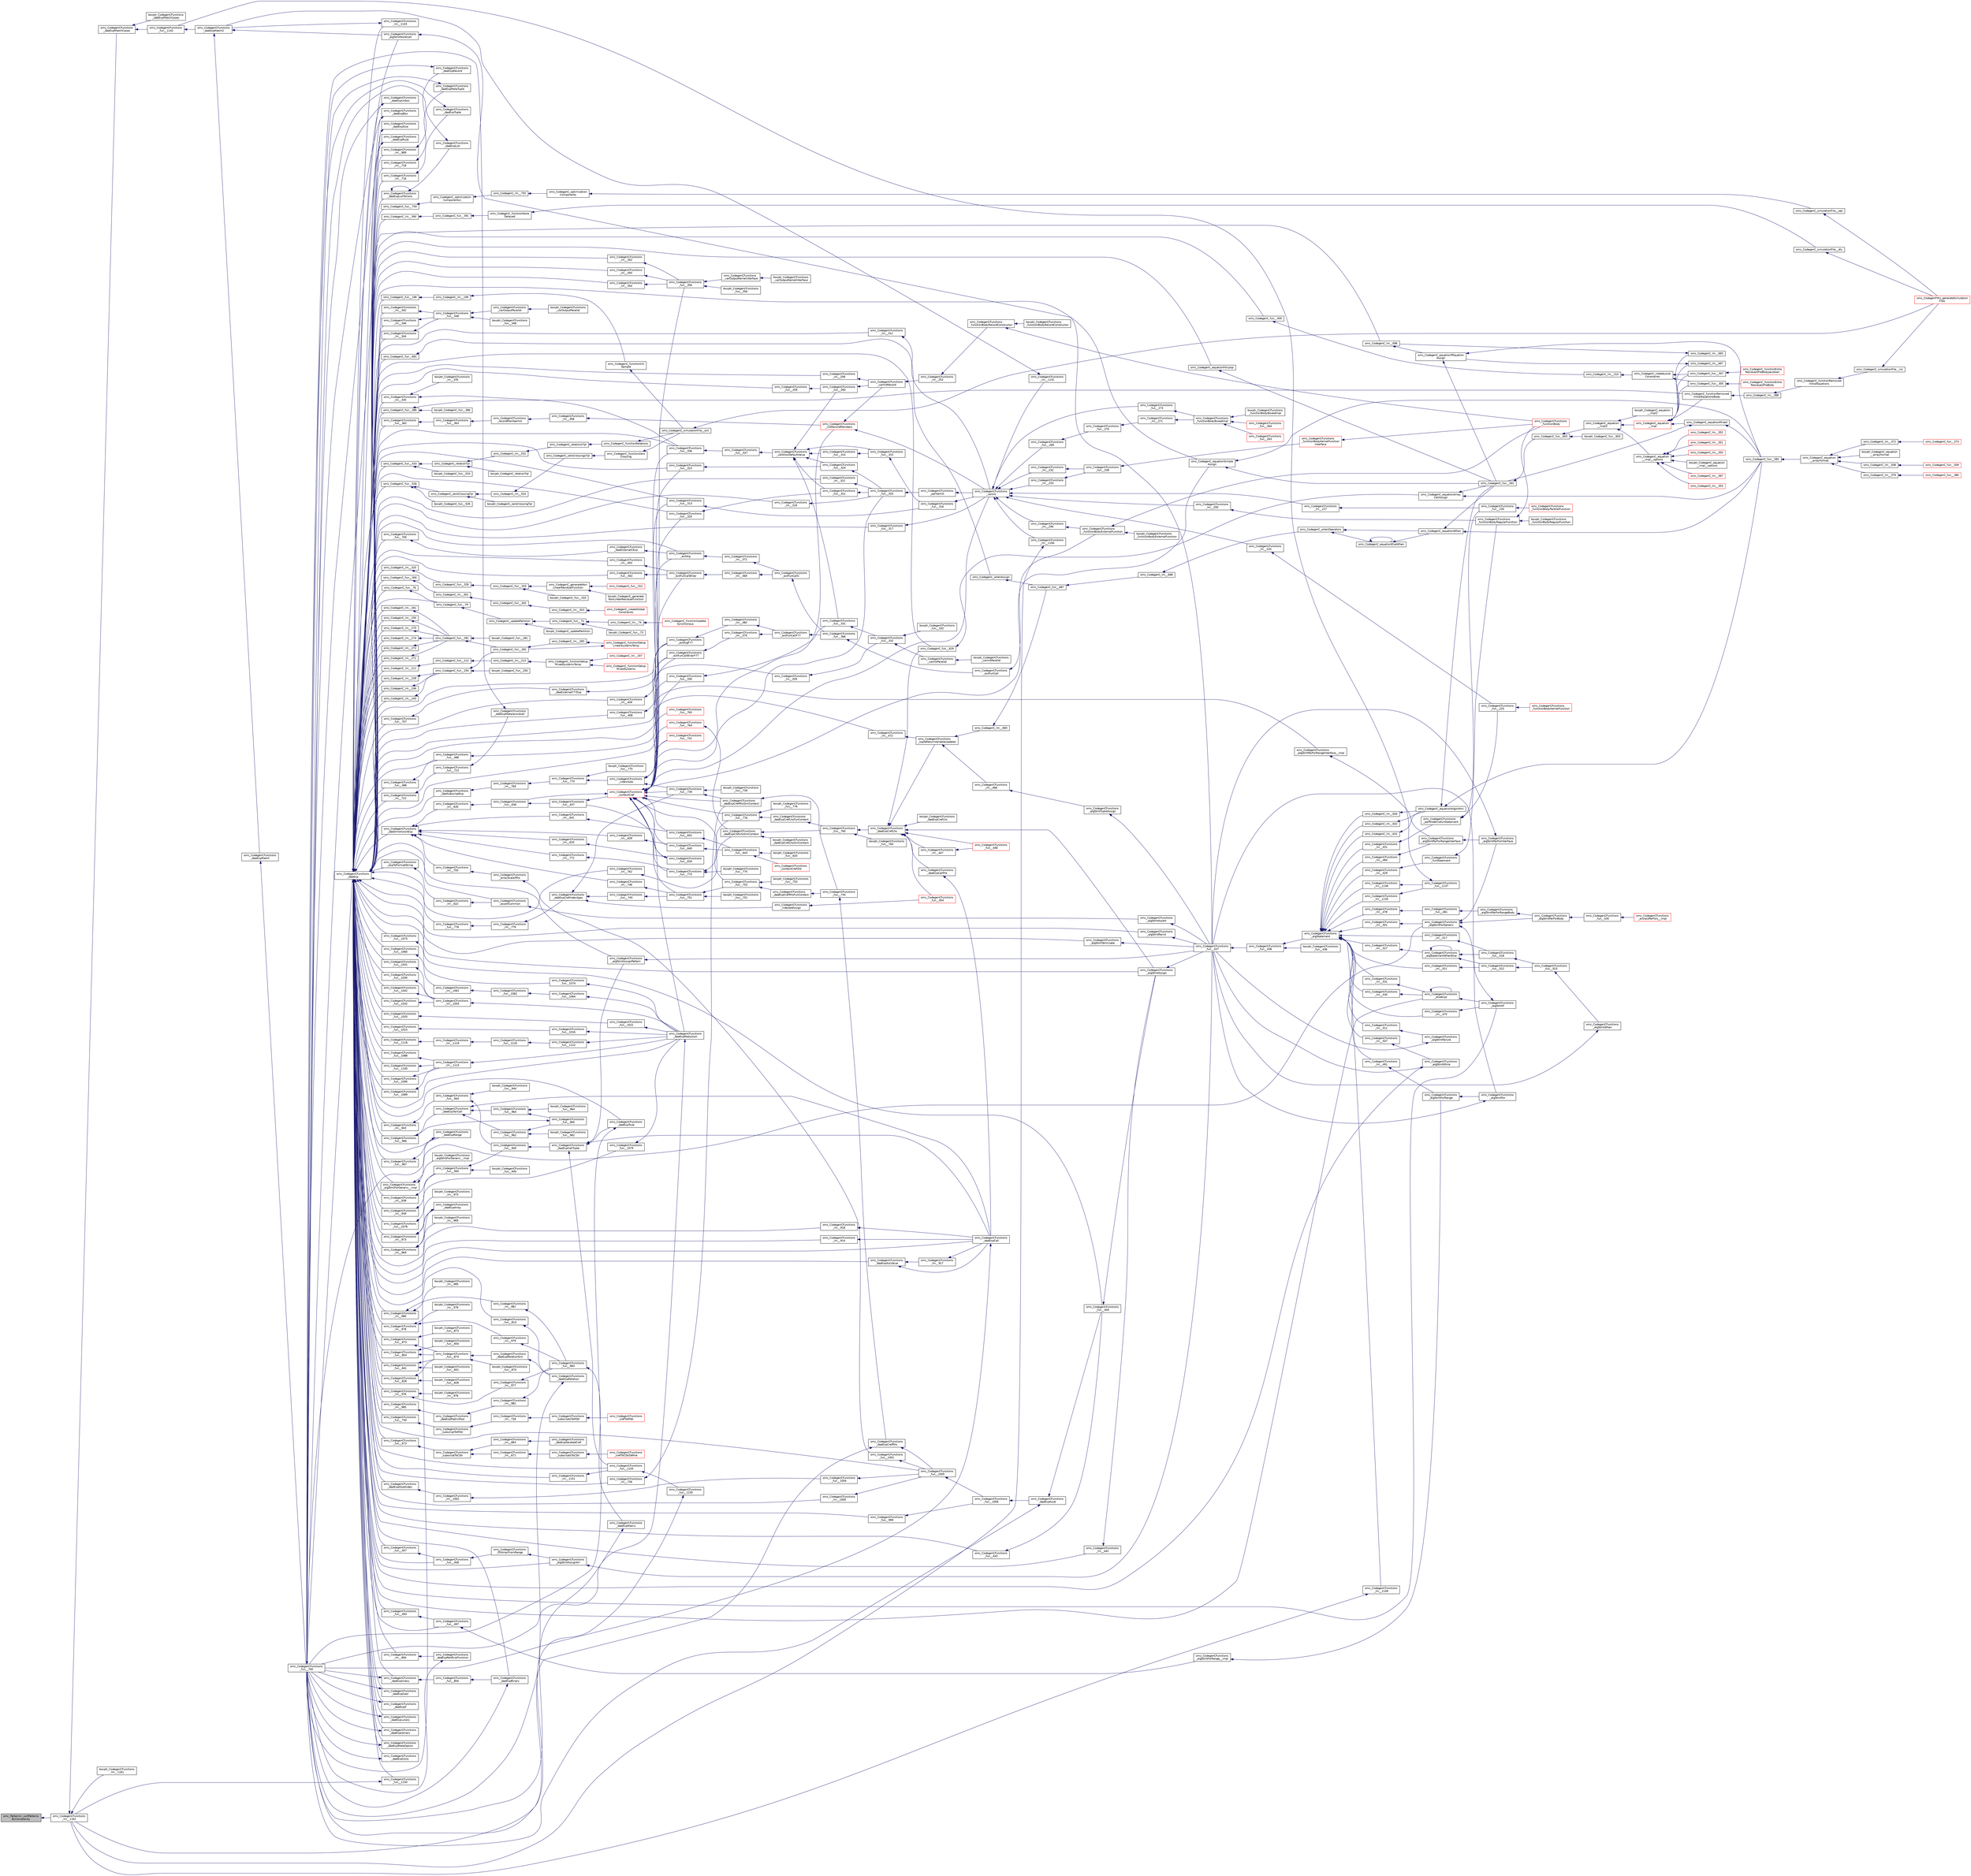 digraph "omc_Patternm_sortPatternsByComplexity"
{
  edge [fontname="Helvetica",fontsize="10",labelfontname="Helvetica",labelfontsize="10"];
  node [fontname="Helvetica",fontsize="10",shape=record];
  rankdir="LR";
  Node1821 [label="omc_Patternm_sortPatterns\lByComplexity",height=0.2,width=0.4,color="black", fillcolor="grey75", style="filled", fontcolor="black"];
  Node1821 -> Node1822 [dir="back",color="midnightblue",fontsize="10",style="solid",fontname="Helvetica"];
  Node1822 [label="omc_CodegenCFunctions\l_lm__1161",height=0.2,width=0.4,color="black", fillcolor="white", style="filled",URL="$de/df6/_codegen_c_functions_8c.html#a0a278540b9f705486de4064142f05cdd"];
  Node1822 -> Node1823 [dir="back",color="midnightblue",fontsize="10",style="solid",fontname="Helvetica"];
  Node1823 [label="omc_CodegenCFunctions\l_daeExpMatchCases",height=0.2,width=0.4,color="black", fillcolor="white", style="filled",URL="$db/dab/_codegen_c_functions_8h.html#ac7f814985e9880dfb6b60f240ddf0ecd"];
  Node1823 -> Node1824 [dir="back",color="midnightblue",fontsize="10",style="solid",fontname="Helvetica"];
  Node1824 [label="boxptr_CodegenCFunctions\l_daeExpMatchCases",height=0.2,width=0.4,color="black", fillcolor="white", style="filled",URL="$db/dab/_codegen_c_functions_8h.html#a6526b76a4b99ed928069e5fd9f9f159c"];
  Node1823 -> Node1825 [dir="back",color="midnightblue",fontsize="10",style="solid",fontname="Helvetica"];
  Node1825 [label="omc_CodegenCFunctions\l_fun__1142",height=0.2,width=0.4,color="black", fillcolor="white", style="filled",URL="$de/df6/_codegen_c_functions_8c.html#a4acd6a7ae58f578e227905bcc55d1587"];
  Node1825 -> Node1826 [dir="back",color="midnightblue",fontsize="10",style="solid",fontname="Helvetica"];
  Node1826 [label="omc_CodegenCFunctions\l_daeExpMatch2",height=0.2,width=0.4,color="black", fillcolor="white", style="filled",URL="$db/dab/_codegen_c_functions_8h.html#ad866d833b267644f5baa33ad3697fec6"];
  Node1826 -> Node1827 [dir="back",color="midnightblue",fontsize="10",style="solid",fontname="Helvetica"];
  Node1827 [label="omc_CodegenCFunctions\l_daeExpMatch",height=0.2,width=0.4,color="black", fillcolor="white", style="filled",URL="$db/dab/_codegen_c_functions_8h.html#a5af047fb31b036d7f2607b8c88977a34"];
  Node1827 -> Node1828 [dir="back",color="midnightblue",fontsize="10",style="solid",fontname="Helvetica"];
  Node1828 [label="omc_CodegenCFunctions\l_fun__700",height=0.2,width=0.4,color="black", fillcolor="white", style="filled",URL="$de/df6/_codegen_c_functions_8c.html#ad6df484da86b4a6784fc6fc8a5370e1e"];
  Node1828 -> Node1829 [dir="back",color="midnightblue",fontsize="10",style="solid",fontname="Helvetica"];
  Node1829 [label="omc_CodegenCFunctions\l_daeExp",height=0.2,width=0.4,color="black", fillcolor="white", style="filled",URL="$db/dab/_codegen_c_functions_8h.html#a7a8df6dd6bc6e7383df2b0032934744c"];
  Node1829 -> Node1830 [dir="back",color="midnightblue",fontsize="10",style="solid",fontname="Helvetica"];
  Node1830 [label="omc_CodegenC_fun__759",height=0.2,width=0.4,color="black", fillcolor="white", style="filled",URL="$d4/ddb/_codegen_c_8c.html#a1b044738e8a45b1869130a9d8efc7c8e"];
  Node1830 -> Node1831 [dir="back",color="midnightblue",fontsize="10",style="solid",fontname="Helvetica"];
  Node1831 [label="omc_CodegenC_optimization\lComponents1",height=0.2,width=0.4,color="black", fillcolor="white", style="filled",URL="$d9/d0d/_codegen_c_8h.html#a59b9fc1805c39c505d0608e0e145deba"];
  Node1831 -> Node1832 [dir="back",color="midnightblue",fontsize="10",style="solid",fontname="Helvetica"];
  Node1832 [label="omc_CodegenC_lm__755",height=0.2,width=0.4,color="black", fillcolor="white", style="filled",URL="$d4/ddb/_codegen_c_8c.html#a176f45be015ff2b66c4a4d502516f7e5"];
  Node1832 -> Node1833 [dir="back",color="midnightblue",fontsize="10",style="solid",fontname="Helvetica"];
  Node1833 [label="omc_CodegenC_optimization\lComponents",height=0.2,width=0.4,color="black", fillcolor="white", style="filled",URL="$d9/d0d/_codegen_c_8h.html#add94f5d5745c5ec1c199c790bef3e71b"];
  Node1833 -> Node1834 [dir="back",color="midnightblue",fontsize="10",style="solid",fontname="Helvetica"];
  Node1834 [label="omc_CodegenC_simulationFile__opt",height=0.2,width=0.4,color="black", fillcolor="white", style="filled",URL="$d9/d0d/_codegen_c_8h.html#a1ddeb44c4aa2f66a6d22191d5d957759"];
  Node1834 -> Node1835 [dir="back",color="midnightblue",fontsize="10",style="solid",fontname="Helvetica"];
  Node1835 [label="omc_CodegenFMU_generateSimulation\lFiles",height=0.2,width=0.4,color="red", fillcolor="white", style="filled",URL="$d8/da1/_codegen_f_m_u_8h.html#ab12b09d13d7235e90b75a92f53a0df2c"];
  Node1829 -> Node1837 [dir="back",color="midnightblue",fontsize="10",style="solid",fontname="Helvetica"];
  Node1837 [label="omc_CodegenC_lm__696",height=0.2,width=0.4,color="black", fillcolor="white", style="filled",URL="$d4/ddb/_codegen_c_8c.html#a8c0aa7bfb69619b79d2946a5204c27e1"];
  Node1837 -> Node1838 [dir="back",color="midnightblue",fontsize="10",style="solid",fontname="Helvetica"];
  Node1838 [label="omc_CodegenC_equationIfEquation\lAssign",height=0.2,width=0.4,color="black", fillcolor="white", style="filled",URL="$d9/d0d/_codegen_c_8h.html#aa341b612a8e5b682d765a0fc7958590b"];
  Node1838 -> Node1839 [dir="back",color="midnightblue",fontsize="10",style="solid",fontname="Helvetica"];
  Node1839 [label="omc_CodegenC_fun__591",height=0.2,width=0.4,color="black", fillcolor="white", style="filled",URL="$d4/ddb/_codegen_c_8c.html#a3cf53c1060f29c42101bbc7cdc24de9d"];
  Node1839 -> Node1840 [dir="back",color="midnightblue",fontsize="10",style="solid",fontname="Helvetica"];
  Node1840 [label="omc_CodegenC_fun__603",height=0.2,width=0.4,color="black", fillcolor="white", style="filled",URL="$d4/ddb/_codegen_c_8c.html#a52ecda2725090c0f23b03e9e02188e93"];
  Node1840 -> Node1841 [dir="back",color="midnightblue",fontsize="10",style="solid",fontname="Helvetica"];
  Node1841 [label="omc_CodegenC_equation\l__impl2",height=0.2,width=0.4,color="black", fillcolor="white", style="filled",URL="$d9/d0d/_codegen_c_8h.html#a6a2ded0777e0758d5ae132de3a12bb8d"];
  Node1841 -> Node1842 [dir="back",color="midnightblue",fontsize="10",style="solid",fontname="Helvetica"];
  Node1842 [label="boxptr_CodegenC_equation\l__impl2",height=0.2,width=0.4,color="black", fillcolor="white", style="filled",URL="$d9/d0d/_codegen_c_8h.html#a9774bec233aa40b5c476dee49dd4186c"];
  Node1841 -> Node1843 [dir="back",color="midnightblue",fontsize="10",style="solid",fontname="Helvetica"];
  Node1843 [label="omc_CodegenC_equation\l__impl__options",height=0.2,width=0.4,color="black", fillcolor="white", style="filled",URL="$d9/d0d/_codegen_c_8h.html#ab3b02c697848c82dbe96e05a872de526"];
  Node1843 -> Node1844 [dir="back",color="midnightblue",fontsize="10",style="solid",fontname="Helvetica"];
  Node1844 [label="boxptr_CodegenC_equation\l__impl__options",height=0.2,width=0.4,color="black", fillcolor="white", style="filled",URL="$d9/d0d/_codegen_c_8h.html#a75eb664c12f68629aa7ee564afec9ffd"];
  Node1843 -> Node1845 [dir="back",color="midnightblue",fontsize="10",style="solid",fontname="Helvetica"];
  Node1845 [label="omc_CodegenC_lm__367",height=0.2,width=0.4,color="red", fillcolor="white", style="filled",URL="$d4/ddb/_codegen_c_8c.html#aabd860692a691249b965c52531982b0e"];
  Node1843 -> Node1858 [dir="back",color="midnightblue",fontsize="10",style="solid",fontname="Helvetica"];
  Node1858 [label="omc_CodegenC_lm__353",height=0.2,width=0.4,color="red", fillcolor="white", style="filled",URL="$d4/ddb/_codegen_c_8c.html#aab05c025c37a60c62165c21df7fa9138"];
  Node1843 -> Node1860 [dir="back",color="midnightblue",fontsize="10",style="solid",fontname="Helvetica"];
  Node1860 [label="omc_CodegenC_lm__352",height=0.2,width=0.4,color="red", fillcolor="white", style="filled",URL="$d4/ddb/_codegen_c_8c.html#ac4eb12b7f08f21478b39ccd5b4eb288d"];
  Node1843 -> Node1861 [dir="back",color="midnightblue",fontsize="10",style="solid",fontname="Helvetica"];
  Node1861 [label="omc_CodegenC_lm__351",height=0.2,width=0.4,color="red", fillcolor="white", style="filled",URL="$d4/ddb/_codegen_c_8c.html#a709e2c2bc4df980353c49359e7d09065"];
  Node1843 -> Node1862 [dir="back",color="midnightblue",fontsize="10",style="solid",fontname="Helvetica"];
  Node1862 [label="omc_CodegenC_lm__350",height=0.2,width=0.4,color="red", fillcolor="white", style="filled",URL="$d4/ddb/_codegen_c_8c.html#a412e304f3713f3d4d3f394d8baddf836"];
  Node1841 -> Node1863 [dir="back",color="midnightblue",fontsize="10",style="solid",fontname="Helvetica"];
  Node1863 [label="omc_CodegenC_equation\l__impl",height=0.2,width=0.4,color="red", fillcolor="white", style="filled",URL="$d9/d0d/_codegen_c_8h.html#a3b0dbc43d1298f27c1e755f1a635e0cf"];
  Node1863 -> Node1864 [dir="back",color="midnightblue",fontsize="10",style="solid",fontname="Helvetica"];
  Node1864 [label="omc_CodegenC_lm__697",height=0.2,width=0.4,color="black", fillcolor="white", style="filled",URL="$d4/ddb/_codegen_c_8c.html#ab0ff4ac05349759c51c6301989351a5f"];
  Node1864 -> Node1838 [dir="back",color="midnightblue",fontsize="10",style="solid",fontname="Helvetica"];
  Node1863 -> Node1865 [dir="back",color="midnightblue",fontsize="10",style="solid",fontname="Helvetica"];
  Node1865 [label="omc_CodegenC_lm__693",height=0.2,width=0.4,color="black", fillcolor="white", style="filled",URL="$d4/ddb/_codegen_c_8c.html#a79e5979427b91016ae17b2a9c5af8062"];
  Node1865 -> Node1837 [dir="back",color="midnightblue",fontsize="10",style="solid",fontname="Helvetica"];
  Node1863 -> Node1866 [dir="back",color="midnightblue",fontsize="10",style="solid",fontname="Helvetica"];
  Node1866 [label="omc_CodegenC_equationMixed",height=0.2,width=0.4,color="black", fillcolor="white", style="filled",URL="$d9/d0d/_codegen_c_8h.html#a3339c0ca14c08da0a8a2cf1d0a522079"];
  Node1866 -> Node1839 [dir="back",color="midnightblue",fontsize="10",style="solid",fontname="Helvetica"];
  Node1866 -> Node1867 [dir="back",color="midnightblue",fontsize="10",style="solid",fontname="Helvetica"];
  Node1867 [label="omc_CodegenC_fun__582",height=0.2,width=0.4,color="black", fillcolor="white", style="filled",URL="$d4/ddb/_codegen_c_8c.html#a05671dbebdbf81b67d6228d9b4198879"];
  Node1867 -> Node1868 [dir="back",color="midnightblue",fontsize="10",style="solid",fontname="Helvetica"];
  Node1868 [label="omc_CodegenC_equation\l__arrayFormat",height=0.2,width=0.4,color="black", fillcolor="white", style="filled",URL="$d9/d0d/_codegen_c_8h.html#a719a18d49f74c2fac41b94cafa55c865"];
  Node1868 -> Node1869 [dir="back",color="midnightblue",fontsize="10",style="solid",fontname="Helvetica"];
  Node1869 [label="boxptr_CodegenC_equation\l__arrayFormat",height=0.2,width=0.4,color="black", fillcolor="white", style="filled",URL="$d9/d0d/_codegen_c_8h.html#a6bc01e639aa824ce72c86a87d00fc687"];
  Node1868 -> Node1870 [dir="back",color="midnightblue",fontsize="10",style="solid",fontname="Helvetica"];
  Node1870 [label="omc_CodegenC_lm__508",height=0.2,width=0.4,color="black", fillcolor="white", style="filled",URL="$d4/ddb/_codegen_c_8c.html#a5b3d30567f83af852133af57c4898964"];
  Node1870 -> Node1871 [dir="back",color="midnightblue",fontsize="10",style="solid",fontname="Helvetica"];
  Node1871 [label="omc_CodegenC_fun__509",height=0.2,width=0.4,color="red", fillcolor="white", style="filled",URL="$d4/ddb/_codegen_c_8c.html#a9590fdd89dead80262572255617045f4"];
  Node1868 -> Node1875 [dir="back",color="midnightblue",fontsize="10",style="solid",fontname="Helvetica"];
  Node1875 [label="omc_CodegenC_lm__379",height=0.2,width=0.4,color="black", fillcolor="white", style="filled",URL="$d4/ddb/_codegen_c_8c.html#afb3d3b88b87466a74171bf828c4945b5"];
  Node1875 -> Node1876 [dir="back",color="midnightblue",fontsize="10",style="solid",fontname="Helvetica"];
  Node1876 [label="omc_CodegenC_fun__380",height=0.2,width=0.4,color="red", fillcolor="white", style="filled",URL="$d4/ddb/_codegen_c_8c.html#a693813f54e669c4228539c12fac82d6b"];
  Node1868 -> Node1879 [dir="back",color="midnightblue",fontsize="10",style="solid",fontname="Helvetica"];
  Node1879 [label="omc_CodegenC_lm__372",height=0.2,width=0.4,color="black", fillcolor="white", style="filled",URL="$d4/ddb/_codegen_c_8c.html#a3970e9cc42010d79fe558eee3313047e"];
  Node1879 -> Node1848 [dir="back",color="midnightblue",fontsize="10",style="solid",fontname="Helvetica"];
  Node1848 [label="omc_CodegenC_fun__373",height=0.2,width=0.4,color="red", fillcolor="white", style="filled",URL="$d4/ddb/_codegen_c_8c.html#a3e763444cea2867a13a99921d0712dca"];
  Node1863 -> Node1907 [dir="back",color="midnightblue",fontsize="10",style="solid",fontname="Helvetica"];
  Node1907 [label="omc_CodegenC_functionRemoved\lInitialEquationsBody",height=0.2,width=0.4,color="black", fillcolor="white", style="filled",URL="$d9/d0d/_codegen_c_8h.html#a477e2124d77bce57b7b4f66dedb39246"];
  Node1907 -> Node1908 [dir="back",color="midnightblue",fontsize="10",style="solid",fontname="Helvetica"];
  Node1908 [label="omc_CodegenC_lm__388",height=0.2,width=0.4,color="black", fillcolor="white", style="filled",URL="$d4/ddb/_codegen_c_8c.html#ab5bc3a56017c156d013db8ecf1f7f717"];
  Node1908 -> Node1909 [dir="back",color="midnightblue",fontsize="10",style="solid",fontname="Helvetica"];
  Node1909 [label="omc_CodegenC_functionRemoved\lInitialEquations",height=0.2,width=0.4,color="black", fillcolor="white", style="filled",URL="$d9/d0d/_codegen_c_8h.html#a191340ba14a3f3b0c87dbc18ae700257"];
  Node1909 -> Node1851 [dir="back",color="midnightblue",fontsize="10",style="solid",fontname="Helvetica"];
  Node1851 [label="omc_CodegenC_simulationFile__inz",height=0.2,width=0.4,color="black", fillcolor="white", style="filled",URL="$d9/d0d/_codegen_c_8h.html#a844887adfcac91294f11221e8f3b65e0"];
  Node1851 -> Node1835 [dir="back",color="midnightblue",fontsize="10",style="solid",fontname="Helvetica"];
  Node1863 -> Node1911 [dir="back",color="midnightblue",fontsize="10",style="solid",fontname="Helvetica"];
  Node1911 [label="omc_CodegenC_fun__307",height=0.2,width=0.4,color="black", fillcolor="white", style="filled",URL="$d4/ddb/_codegen_c_8c.html#a0bfff5c3dadde54101e3fa9dbb401d5d"];
  Node1911 -> Node1912 [dir="back",color="midnightblue",fontsize="10",style="solid",fontname="Helvetica"];
  Node1912 [label="omc_CodegenC_functionExtra\lResidualsPreBodyJacobian",height=0.2,width=0.4,color="red", fillcolor="white", style="filled",URL="$d9/d0d/_codegen_c_8h.html#af175bfeb453c7426d1cb862a42a5ca8e"];
  Node1863 -> Node1923 [dir="back",color="midnightblue",fontsize="10",style="solid",fontname="Helvetica"];
  Node1923 [label="omc_CodegenC_fun__305",height=0.2,width=0.4,color="black", fillcolor="white", style="filled",URL="$d4/ddb/_codegen_c_8c.html#a2fd67e88a5347da684e11b68af9549a7"];
  Node1923 -> Node1924 [dir="back",color="midnightblue",fontsize="10",style="solid",fontname="Helvetica"];
  Node1924 [label="omc_CodegenC_functionExtra\lResidualsPreBody",height=0.2,width=0.4,color="red", fillcolor="white", style="filled",URL="$d9/d0d/_codegen_c_8h.html#afecebad080f38127cd9b114f0dd51009"];
  Node1840 -> Node1957 [dir="back",color="midnightblue",fontsize="10",style="solid",fontname="Helvetica"];
  Node1957 [label="boxptr_CodegenC_fun__603",height=0.2,width=0.4,color="black", fillcolor="white", style="filled",URL="$d4/ddb/_codegen_c_8c.html#aa6a086ded12d4e46d57402bc1ca47200"];
  Node1838 -> Node1867 [dir="back",color="midnightblue",fontsize="10",style="solid",fontname="Helvetica"];
  Node1829 -> Node1958 [dir="back",color="midnightblue",fontsize="10",style="solid",fontname="Helvetica"];
  Node1958 [label="omc_CodegenC_fun__691",height=0.2,width=0.4,color="black", fillcolor="white", style="filled",URL="$d4/ddb/_codegen_c_8c.html#a70f99f0e20ef6f36a31f47e1ca21601f"];
  Node1958 -> Node1959 [dir="back",color="midnightblue",fontsize="10",style="solid",fontname="Helvetica"];
  Node1959 [label="omc_CodegenC_whenAssign",height=0.2,width=0.4,color="black", fillcolor="white", style="filled",URL="$d9/d0d/_codegen_c_8h.html#a11ae70b2369985870740fb5314900867"];
  Node1959 -> Node1960 [dir="back",color="midnightblue",fontsize="10",style="solid",fontname="Helvetica"];
  Node1960 [label="omc_CodegenC_fun__687",height=0.2,width=0.4,color="black", fillcolor="white", style="filled",URL="$d4/ddb/_codegen_c_8c.html#aea424f40859670568e77afdbc04e6d5e"];
  Node1960 -> Node1961 [dir="back",color="midnightblue",fontsize="10",style="solid",fontname="Helvetica"];
  Node1961 [label="omc_CodegenC_lm__688",height=0.2,width=0.4,color="black", fillcolor="white", style="filled",URL="$d4/ddb/_codegen_c_8c.html#adb4e800b7a5bd4f4e2dd3630001dc6e8"];
  Node1961 -> Node1962 [dir="back",color="midnightblue",fontsize="10",style="solid",fontname="Helvetica"];
  Node1962 [label="omc_CodegenC_whenOperators",height=0.2,width=0.4,color="black", fillcolor="white", style="filled",URL="$d9/d0d/_codegen_c_8h.html#ac6d05e8dc64d4c132dc2d6f66facf984"];
  Node1962 -> Node1963 [dir="back",color="midnightblue",fontsize="10",style="solid",fontname="Helvetica"];
  Node1963 [label="omc_CodegenC_equationElseWhen",height=0.2,width=0.4,color="black", fillcolor="white", style="filled",URL="$d9/d0d/_codegen_c_8h.html#a60fb57d86d434c5194387bdd82cc102c"];
  Node1963 -> Node1963 [dir="back",color="midnightblue",fontsize="10",style="solid",fontname="Helvetica"];
  Node1963 -> Node1964 [dir="back",color="midnightblue",fontsize="10",style="solid",fontname="Helvetica"];
  Node1964 [label="omc_CodegenC_equationWhen",height=0.2,width=0.4,color="black", fillcolor="white", style="filled",URL="$d9/d0d/_codegen_c_8h.html#a407d57bb186a956cbadaf3f7d98733a3"];
  Node1964 -> Node1839 [dir="back",color="midnightblue",fontsize="10",style="solid",fontname="Helvetica"];
  Node1964 -> Node1867 [dir="back",color="midnightblue",fontsize="10",style="solid",fontname="Helvetica"];
  Node1962 -> Node1964 [dir="back",color="midnightblue",fontsize="10",style="solid",fontname="Helvetica"];
  Node1829 -> Node1965 [dir="back",color="midnightblue",fontsize="10",style="solid",fontname="Helvetica"];
  Node1965 [label="omc_CodegenC_fun__629",height=0.2,width=0.4,color="black", fillcolor="white", style="filled",URL="$d4/ddb/_codegen_c_8c.html#a1a4b3543583cae521939da12b0192ace"];
  Node1965 -> Node1966 [dir="back",color="midnightblue",fontsize="10",style="solid",fontname="Helvetica"];
  Node1966 [label="omc_CodegenC_equationArray\lCallAssign",height=0.2,width=0.4,color="black", fillcolor="white", style="filled",URL="$d9/d0d/_codegen_c_8h.html#a6b64666eab0cd4ecd028295cc16218c0"];
  Node1966 -> Node1839 [dir="back",color="midnightblue",fontsize="10",style="solid",fontname="Helvetica"];
  Node1966 -> Node1867 [dir="back",color="midnightblue",fontsize="10",style="solid",fontname="Helvetica"];
  Node1829 -> Node1967 [dir="back",color="midnightblue",fontsize="10",style="solid",fontname="Helvetica"];
  Node1967 [label="omc_CodegenC_equationForLoop",height=0.2,width=0.4,color="black", fillcolor="white", style="filled",URL="$d9/d0d/_codegen_c_8h.html#aff9eb0561a887f260874b69d573fe84b"];
  Node1967 -> Node1839 [dir="back",color="midnightblue",fontsize="10",style="solid",fontname="Helvetica"];
  Node1829 -> Node1968 [dir="back",color="midnightblue",fontsize="10",style="solid",fontname="Helvetica"];
  Node1968 [label="omc_CodegenC_equationSimple\lAssign",height=0.2,width=0.4,color="black", fillcolor="white", style="filled",URL="$d9/d0d/_codegen_c_8h.html#a40d0b4b6f43b6f1fa123ab6701f3ba4e"];
  Node1968 -> Node1839 [dir="back",color="midnightblue",fontsize="10",style="solid",fontname="Helvetica"];
  Node1968 -> Node1867 [dir="back",color="midnightblue",fontsize="10",style="solid",fontname="Helvetica"];
  Node1829 -> Node1969 [dir="back",color="midnightblue",fontsize="10",style="solid",fontname="Helvetica"];
  Node1969 [label="omc_CodegenC_fun__533",height=0.2,width=0.4,color="black", fillcolor="white", style="filled",URL="$d4/ddb/_codegen_c_8c.html#ad2fb1a48853d2ee279891dd58f609f5b"];
  Node1969 -> Node1970 [dir="back",color="midnightblue",fontsize="10",style="solid",fontname="Helvetica"];
  Node1970 [label="omc_CodegenC_relationTpl",height=0.2,width=0.4,color="black", fillcolor="white", style="filled",URL="$d9/d0d/_codegen_c_8h.html#ac8bde5db21fbed1319cc1b9ccefebc07"];
  Node1970 -> Node1971 [dir="back",color="midnightblue",fontsize="10",style="solid",fontname="Helvetica"];
  Node1971 [label="boxptr_CodegenC_relationTpl",height=0.2,width=0.4,color="black", fillcolor="white", style="filled",URL="$d9/d0d/_codegen_c_8h.html#a535df895086371e632d5d11640003e46"];
  Node1970 -> Node1972 [dir="back",color="midnightblue",fontsize="10",style="solid",fontname="Helvetica"];
  Node1972 [label="omc_CodegenC_lm__531",height=0.2,width=0.4,color="black", fillcolor="white", style="filled",URL="$d4/ddb/_codegen_c_8c.html#acf4873c25799b37004989c22a84a5487"];
  Node1972 -> Node1973 [dir="back",color="midnightblue",fontsize="10",style="solid",fontname="Helvetica"];
  Node1973 [label="omc_CodegenC_relationsTpl",height=0.2,width=0.4,color="black", fillcolor="white", style="filled",URL="$d9/d0d/_codegen_c_8h.html#a66287d573ae20205c205f006bdf7ecac"];
  Node1973 -> Node1974 [dir="back",color="midnightblue",fontsize="10",style="solid",fontname="Helvetica"];
  Node1974 [label="omc_CodegenC_functionRelations",height=0.2,width=0.4,color="black", fillcolor="white", style="filled",URL="$d9/d0d/_codegen_c_8h.html#a19fca986f730816215c92391c9b1d2d9"];
  Node1974 -> Node1975 [dir="back",color="midnightblue",fontsize="10",style="solid",fontname="Helvetica"];
  Node1975 [label="omc_CodegenC_simulationFile__evt",height=0.2,width=0.4,color="black", fillcolor="white", style="filled",URL="$d9/d0d/_codegen_c_8h.html#a6750b8c97505aeb4cc704f2d73b10a1b"];
  Node1975 -> Node1835 [dir="back",color="midnightblue",fontsize="10",style="solid",fontname="Helvetica"];
  Node1969 -> Node1976 [dir="back",color="midnightblue",fontsize="10",style="solid",fontname="Helvetica"];
  Node1976 [label="boxptr_CodegenC_fun__533",height=0.2,width=0.4,color="black", fillcolor="white", style="filled",URL="$d4/ddb/_codegen_c_8c.html#a34d9e7a2abc1ae88f49f549f63dc3b83"];
  Node1829 -> Node1977 [dir="back",color="midnightblue",fontsize="10",style="solid",fontname="Helvetica"];
  Node1977 [label="omc_CodegenC_fun__526",height=0.2,width=0.4,color="black", fillcolor="white", style="filled",URL="$d4/ddb/_codegen_c_8c.html#ab7015edc35ba984c695406f1aa29612d"];
  Node1977 -> Node1978 [dir="back",color="midnightblue",fontsize="10",style="solid",fontname="Helvetica"];
  Node1978 [label="omc_CodegenC_zeroCrossingTpl",height=0.2,width=0.4,color="black", fillcolor="white", style="filled",URL="$d9/d0d/_codegen_c_8h.html#ab9653209f2283d85ce0e958bb2bb2219"];
  Node1978 -> Node1979 [dir="back",color="midnightblue",fontsize="10",style="solid",fontname="Helvetica"];
  Node1979 [label="boxptr_CodegenC_zeroCrossingTpl",height=0.2,width=0.4,color="black", fillcolor="white", style="filled",URL="$d9/d0d/_codegen_c_8h.html#a167898e4272f7fed1e949d8465ec4266"];
  Node1978 -> Node1980 [dir="back",color="midnightblue",fontsize="10",style="solid",fontname="Helvetica"];
  Node1980 [label="omc_CodegenC_lm__524",height=0.2,width=0.4,color="black", fillcolor="white", style="filled",URL="$d4/ddb/_codegen_c_8c.html#adb38b0da1650f50822eec6f37c52c09d"];
  Node1980 -> Node1981 [dir="back",color="midnightblue",fontsize="10",style="solid",fontname="Helvetica"];
  Node1981 [label="omc_CodegenC_zeroCrossingsTpl",height=0.2,width=0.4,color="black", fillcolor="white", style="filled",URL="$d9/d0d/_codegen_c_8h.html#aff8e7393248f490d1ca3fdcbe1d2bf93"];
  Node1981 -> Node1982 [dir="back",color="midnightblue",fontsize="10",style="solid",fontname="Helvetica"];
  Node1982 [label="omc_CodegenC_functionZero\lCrossing",height=0.2,width=0.4,color="black", fillcolor="white", style="filled",URL="$d9/d0d/_codegen_c_8h.html#a12fe7aaa736a8d4cd74c209737225131"];
  Node1982 -> Node1975 [dir="back",color="midnightblue",fontsize="10",style="solid",fontname="Helvetica"];
  Node1977 -> Node1983 [dir="back",color="midnightblue",fontsize="10",style="solid",fontname="Helvetica"];
  Node1983 [label="boxptr_CodegenC_fun__526",height=0.2,width=0.4,color="black", fillcolor="white", style="filled",URL="$d4/ddb/_codegen_c_8c.html#a8d2bdf4e57446dc2dc16474b6c4c9a7a"];
  Node1829 -> Node1984 [dir="back",color="midnightblue",fontsize="10",style="solid",fontname="Helvetica"];
  Node1984 [label="omc_CodegenC_lm__390",height=0.2,width=0.4,color="black", fillcolor="white", style="filled",URL="$d4/ddb/_codegen_c_8c.html#a01ad5da5e9dac2b736d89f856dae1293"];
  Node1984 -> Node1985 [dir="back",color="midnightblue",fontsize="10",style="solid",fontname="Helvetica"];
  Node1985 [label="omc_CodegenC_fun__391",height=0.2,width=0.4,color="black", fillcolor="white", style="filled",URL="$d4/ddb/_codegen_c_8c.html#acddf02728808d8a93b4f23d813a1afb1"];
  Node1985 -> Node1986 [dir="back",color="midnightblue",fontsize="10",style="solid",fontname="Helvetica"];
  Node1986 [label="omc_CodegenC_functionStore\lDelayed",height=0.2,width=0.4,color="black", fillcolor="white", style="filled",URL="$d9/d0d/_codegen_c_8h.html#a0e10ec536b241b81bdc07c15a64fff3a"];
  Node1986 -> Node1987 [dir="back",color="midnightblue",fontsize="10",style="solid",fontname="Helvetica"];
  Node1987 [label="omc_CodegenC_simulationFile__dly",height=0.2,width=0.4,color="black", fillcolor="white", style="filled",URL="$d9/d0d/_codegen_c_8h.html#a5941c6296db940224ce0db6346b6e3de"];
  Node1987 -> Node1835 [dir="back",color="midnightblue",fontsize="10",style="solid",fontname="Helvetica"];
  Node1829 -> Node1988 [dir="back",color="midnightblue",fontsize="10",style="solid",fontname="Helvetica"];
  Node1988 [label="omc_CodegenC_fun__386",height=0.2,width=0.4,color="black", fillcolor="white", style="filled",URL="$d4/ddb/_codegen_c_8c.html#a6121287a1cae9aa884f79200f71c8960"];
  Node1988 -> Node1907 [dir="back",color="midnightblue",fontsize="10",style="solid",fontname="Helvetica"];
  Node1988 -> Node1989 [dir="back",color="midnightblue",fontsize="10",style="solid",fontname="Helvetica"];
  Node1989 [label="boxptr_CodegenC_fun__386",height=0.2,width=0.4,color="black", fillcolor="white", style="filled",URL="$d4/ddb/_codegen_c_8c.html#ab8ff2e84d80e750375c29fcf87533972"];
  Node1829 -> Node1990 [dir="back",color="midnightblue",fontsize="10",style="solid",fontname="Helvetica"];
  Node1990 [label="omc_CodegenC_lm__325",height=0.2,width=0.4,color="black", fillcolor="white", style="filled",URL="$d4/ddb/_codegen_c_8c.html#a87836c973446b8817a67d53f1e4e8746"];
  Node1990 -> Node1991 [dir="back",color="midnightblue",fontsize="10",style="solid",fontname="Helvetica"];
  Node1991 [label="omc_CodegenC_fun__326",height=0.2,width=0.4,color="black", fillcolor="white", style="filled",URL="$d4/ddb/_codegen_c_8c.html#aa4303b5c567f46099f82b8478aa13c40"];
  Node1991 -> Node1933 [dir="back",color="midnightblue",fontsize="10",style="solid",fontname="Helvetica"];
  Node1933 [label="omc_CodegenC_fun__333",height=0.2,width=0.4,color="black", fillcolor="white", style="filled",URL="$d4/ddb/_codegen_c_8c.html#a88f125668b833f0d51ae655318c77ac2"];
  Node1933 -> Node1934 [dir="back",color="midnightblue",fontsize="10",style="solid",fontname="Helvetica"];
  Node1934 [label="omc_CodegenC_generateNon\lLinearResidualFunction",height=0.2,width=0.4,color="black", fillcolor="white", style="filled",URL="$d9/d0d/_codegen_c_8h.html#a347d59bb3d24435790050c2cc00ecf67"];
  Node1934 -> Node1935 [dir="back",color="midnightblue",fontsize="10",style="solid",fontname="Helvetica"];
  Node1935 [label="boxptr_CodegenC_generate\lNonLinearResidualFunction",height=0.2,width=0.4,color="black", fillcolor="white", style="filled",URL="$d9/d0d/_codegen_c_8h.html#a3d57e6ef920b575ff798b457119491ab"];
  Node1934 -> Node1936 [dir="back",color="midnightblue",fontsize="10",style="solid",fontname="Helvetica"];
  Node1936 [label="omc_CodegenC_fun__312",height=0.2,width=0.4,color="red", fillcolor="white", style="filled",URL="$d4/ddb/_codegen_c_8c.html#a6beef64238d93f5be5f679f181733b21"];
  Node1933 -> Node1940 [dir="back",color="midnightblue",fontsize="10",style="solid",fontname="Helvetica"];
  Node1940 [label="boxptr_CodegenC_fun__333",height=0.2,width=0.4,color="black", fillcolor="white", style="filled",URL="$d4/ddb/_codegen_c_8c.html#a464e4a7851d0d7b10cbe9b2c9f4dd65e"];
  Node1829 -> Node1992 [dir="back",color="midnightblue",fontsize="10",style="solid",fontname="Helvetica"];
  Node1992 [label="omc_CodegenC_fun__309",height=0.2,width=0.4,color="black", fillcolor="white", style="filled",URL="$d4/ddb/_codegen_c_8c.html#a031a163a64a4d573b9d7983b1a2e0b6a"];
  Node1992 -> Node1993 [dir="back",color="midnightblue",fontsize="10",style="solid",fontname="Helvetica"];
  Node1993 [label="omc_CodegenC_lm__310",height=0.2,width=0.4,color="black", fillcolor="white", style="filled",URL="$d4/ddb/_codegen_c_8c.html#a760f0fcf57af41d5646c7233a6436945"];
  Node1993 -> Node1994 [dir="back",color="midnightblue",fontsize="10",style="solid",fontname="Helvetica"];
  Node1994 [label="omc_CodegenC_createLocal\lConstraints",height=0.2,width=0.4,color="black", fillcolor="white", style="filled",URL="$d9/d0d/_codegen_c_8h.html#a75b83fc581d2186dddc66d0b49fe93d7"];
  Node1994 -> Node1911 [dir="back",color="midnightblue",fontsize="10",style="solid",fontname="Helvetica"];
  Node1994 -> Node1923 [dir="back",color="midnightblue",fontsize="10",style="solid",fontname="Helvetica"];
  Node1829 -> Node1995 [dir="back",color="midnightblue",fontsize="10",style="solid",fontname="Helvetica"];
  Node1995 [label="omc_CodegenC_fun__300",height=0.2,width=0.4,color="black", fillcolor="white", style="filled",URL="$d4/ddb/_codegen_c_8c.html#a4aa0120f18bbc94ef31af681468bf6db"];
  Node1995 -> Node1996 [dir="back",color="midnightblue",fontsize="10",style="solid",fontname="Helvetica"];
  Node1996 [label="omc_CodegenC_lm__301",height=0.2,width=0.4,color="black", fillcolor="white", style="filled",URL="$d4/ddb/_codegen_c_8c.html#ab7fd9c533fe47bfadad5543bb2d8b5ee"];
  Node1996 -> Node1997 [dir="back",color="midnightblue",fontsize="10",style="solid",fontname="Helvetica"];
  Node1997 [label="omc_CodegenC_fun__302",height=0.2,width=0.4,color="black", fillcolor="white", style="filled",URL="$d4/ddb/_codegen_c_8c.html#a5860c19dd7bb22fb2a169a658abac047"];
  Node1997 -> Node1998 [dir="back",color="midnightblue",fontsize="10",style="solid",fontname="Helvetica"];
  Node1998 [label="omc_CodegenC_lm__303",height=0.2,width=0.4,color="black", fillcolor="white", style="filled",URL="$d4/ddb/_codegen_c_8c.html#a6dc2ec5ba47d376f93d7163f7ae8b1cb"];
  Node1998 -> Node1999 [dir="back",color="midnightblue",fontsize="10",style="solid",fontname="Helvetica"];
  Node1999 [label="omc_CodegenC_createGlobal\lConstraints",height=0.2,width=0.4,color="red", fillcolor="white", style="filled",URL="$d9/d0d/_codegen_c_8h.html#a08c2f2b3666e506c975557414e35576f"];
  Node1829 -> Node2017 [dir="back",color="midnightblue",fontsize="10",style="solid",fontname="Helvetica"];
  Node2017 [label="omc_CodegenC_lm__275",height=0.2,width=0.4,color="black", fillcolor="white", style="filled",URL="$d4/ddb/_codegen_c_8c.html#ad15e179c26a4ac10bcdea4f4e2b3c3a6"];
  Node2017 -> Node1942 [dir="back",color="midnightblue",fontsize="10",style="solid",fontname="Helvetica"];
  Node1942 [label="omc_CodegenC_fun__281",height=0.2,width=0.4,color="black", fillcolor="white", style="filled",URL="$d4/ddb/_codegen_c_8c.html#a81f94152371bbdf85b7caf6e47eaf5dc"];
  Node1942 -> Node1916 [dir="back",color="midnightblue",fontsize="10",style="solid",fontname="Helvetica"];
  Node1916 [label="omc_CodegenC_fun__282",height=0.2,width=0.4,color="black", fillcolor="white", style="filled",URL="$d4/ddb/_codegen_c_8c.html#a16b33857934a469a8186f785c7a521f5"];
  Node1916 -> Node1917 [dir="back",color="midnightblue",fontsize="10",style="solid",fontname="Helvetica"];
  Node1917 [label="omc_CodegenC_lm__283",height=0.2,width=0.4,color="black", fillcolor="white", style="filled",URL="$d4/ddb/_codegen_c_8c.html#afcfa903161f26d55dbe69f8a6b0c6fe1"];
  Node1917 -> Node1918 [dir="back",color="midnightblue",fontsize="10",style="solid",fontname="Helvetica"];
  Node1918 [label="omc_CodegenC_functionSetup\lLinearSystemsTemp",height=0.2,width=0.4,color="red", fillcolor="white", style="filled",URL="$d9/d0d/_codegen_c_8h.html#a091f148a06fd825fed0ae8e4fbf62a9a"];
  Node1918 -> Node1916 [dir="back",color="midnightblue",fontsize="10",style="solid",fontname="Helvetica"];
  Node1942 -> Node1943 [dir="back",color="midnightblue",fontsize="10",style="solid",fontname="Helvetica"];
  Node1943 [label="boxptr_CodegenC_fun__281",height=0.2,width=0.4,color="black", fillcolor="white", style="filled",URL="$d4/ddb/_codegen_c_8c.html#a5fcc87c49177624d821d75d41f82602c"];
  Node1829 -> Node2018 [dir="back",color="midnightblue",fontsize="10",style="solid",fontname="Helvetica"];
  Node2018 [label="omc_CodegenC_lm__274",height=0.2,width=0.4,color="black", fillcolor="white", style="filled",URL="$d4/ddb/_codegen_c_8c.html#ae36030ea9c2ad50a3b6024c070f2a52b"];
  Node2018 -> Node1942 [dir="back",color="midnightblue",fontsize="10",style="solid",fontname="Helvetica"];
  Node1829 -> Node2019 [dir="back",color="midnightblue",fontsize="10",style="solid",fontname="Helvetica"];
  Node2019 [label="omc_CodegenC_lm__272",height=0.2,width=0.4,color="black", fillcolor="white", style="filled",URL="$d4/ddb/_codegen_c_8c.html#a753dfa816fab07d770d613e485aeb785"];
  Node2019 -> Node1942 [dir="back",color="midnightblue",fontsize="10",style="solid",fontname="Helvetica"];
  Node1829 -> Node2020 [dir="back",color="midnightblue",fontsize="10",style="solid",fontname="Helvetica"];
  Node2020 [label="omc_CodegenC_lm__271",height=0.2,width=0.4,color="black", fillcolor="white", style="filled",URL="$d4/ddb/_codegen_c_8c.html#a75079fd9ef23268c98d276cbd8aad4fd"];
  Node2020 -> Node1942 [dir="back",color="midnightblue",fontsize="10",style="solid",fontname="Helvetica"];
  Node1829 -> Node2021 [dir="back",color="midnightblue",fontsize="10",style="solid",fontname="Helvetica"];
  Node2021 [label="omc_CodegenC_lm__261",height=0.2,width=0.4,color="black", fillcolor="white", style="filled",URL="$d4/ddb/_codegen_c_8c.html#a7b2af2d605ec69be7ddb175364132a71"];
  Node2021 -> Node1942 [dir="back",color="midnightblue",fontsize="10",style="solid",fontname="Helvetica"];
  Node1829 -> Node2022 [dir="back",color="midnightblue",fontsize="10",style="solid",fontname="Helvetica"];
  Node2022 [label="omc_CodegenC_lm__255",height=0.2,width=0.4,color="black", fillcolor="white", style="filled",URL="$d4/ddb/_codegen_c_8c.html#a85facf75d4470f0622b60c081878ddd8"];
  Node2022 -> Node1942 [dir="back",color="midnightblue",fontsize="10",style="solid",fontname="Helvetica"];
  Node1829 -> Node2023 [dir="back",color="midnightblue",fontsize="10",style="solid",fontname="Helvetica"];
  Node2023 [label="omc_CodegenC_lm__246",height=0.2,width=0.4,color="black", fillcolor="white", style="filled",URL="$d4/ddb/_codegen_c_8c.html#a1e852b6604e1626363d29665a65732d6"];
  Node2023 -> Node1915 [dir="back",color="midnightblue",fontsize="10",style="solid",fontname="Helvetica"];
  Node1915 [label="omc_CodegenC_fun__250",height=0.2,width=0.4,color="black", fillcolor="white", style="filled",URL="$d4/ddb/_codegen_c_8c.html#a108d021331a6c7b2f7bdf51bd18011b1"];
  Node1915 -> Node1916 [dir="back",color="midnightblue",fontsize="10",style="solid",fontname="Helvetica"];
  Node1915 -> Node1921 [dir="back",color="midnightblue",fontsize="10",style="solid",fontname="Helvetica"];
  Node1921 [label="boxptr_CodegenC_fun__250",height=0.2,width=0.4,color="black", fillcolor="white", style="filled",URL="$d4/ddb/_codegen_c_8c.html#ae0a2ca2d8d8fd723f3e2b852acdd2ee7"];
  Node1829 -> Node2024 [dir="back",color="midnightblue",fontsize="10",style="solid",fontname="Helvetica"];
  Node2024 [label="omc_CodegenC_lm__245",height=0.2,width=0.4,color="black", fillcolor="white", style="filled",URL="$d4/ddb/_codegen_c_8c.html#ac78da664a406825dfe98f73da10d9139"];
  Node2024 -> Node1915 [dir="back",color="midnightblue",fontsize="10",style="solid",fontname="Helvetica"];
  Node1829 -> Node2025 [dir="back",color="midnightblue",fontsize="10",style="solid",fontname="Helvetica"];
  Node2025 [label="omc_CodegenC_lm__239",height=0.2,width=0.4,color="black", fillcolor="white", style="filled",URL="$d4/ddb/_codegen_c_8c.html#ab36dc1322118cac5d54da695b794426d"];
  Node2025 -> Node1915 [dir="back",color="midnightblue",fontsize="10",style="solid",fontname="Helvetica"];
  Node1829 -> Node2026 [dir="back",color="midnightblue",fontsize="10",style="solid",fontname="Helvetica"];
  Node2026 [label="omc_CodegenC_lm__211",height=0.2,width=0.4,color="black", fillcolor="white", style="filled",URL="$d4/ddb/_codegen_c_8c.html#a3fa66f0a7227463cabf8ab80a017b300"];
  Node2026 -> Node2027 [dir="back",color="midnightblue",fontsize="10",style="solid",fontname="Helvetica"];
  Node2027 [label="omc_CodegenC_fun__212",height=0.2,width=0.4,color="black", fillcolor="white", style="filled",URL="$d4/ddb/_codegen_c_8c.html#a464e0c118c24c8e54f6c457de7043c04"];
  Node2027 -> Node2028 [dir="back",color="midnightblue",fontsize="10",style="solid",fontname="Helvetica"];
  Node2028 [label="omc_CodegenC_lm__213",height=0.2,width=0.4,color="black", fillcolor="white", style="filled",URL="$d4/ddb/_codegen_c_8c.html#a7f662007a70cfe503f9397c88803d3e1"];
  Node2028 -> Node2029 [dir="back",color="midnightblue",fontsize="10",style="solid",fontname="Helvetica"];
  Node2029 [label="omc_CodegenC_functionSetup\lMixedSystemsTemp",height=0.2,width=0.4,color="black", fillcolor="white", style="filled",URL="$d9/d0d/_codegen_c_8h.html#a15f88ccded391f8dd246a758a9e005ec"];
  Node2029 -> Node2030 [dir="back",color="midnightblue",fontsize="10",style="solid",fontname="Helvetica"];
  Node2030 [label="omc_CodegenC_functionSetup\lMixedSystems",height=0.2,width=0.4,color="red", fillcolor="white", style="filled",URL="$d9/d0d/_codegen_c_8h.html#ad3953cef3f5ce524c8f48542513ce87f"];
  Node2029 -> Node2033 [dir="back",color="midnightblue",fontsize="10",style="solid",fontname="Helvetica"];
  Node2033 [label="omc_CodegenC_lm__207",height=0.2,width=0.4,color="red", fillcolor="white", style="filled",URL="$d4/ddb/_codegen_c_8c.html#aa7bfa5f5dfdf1c27560da73b2b192b5c"];
  Node1829 -> Node2035 [dir="back",color="midnightblue",fontsize="10",style="solid",fontname="Helvetica"];
  Node2035 [label="omc_CodegenC_fun__198",height=0.2,width=0.4,color="black", fillcolor="white", style="filled",URL="$d4/ddb/_codegen_c_8c.html#af80e218b7410e04da8ab87b3aace3c4f"];
  Node2035 -> Node2036 [dir="back",color="midnightblue",fontsize="10",style="solid",fontname="Helvetica"];
  Node2036 [label="omc_CodegenC_lm__199",height=0.2,width=0.4,color="black", fillcolor="white", style="filled",URL="$d4/ddb/_codegen_c_8c.html#a2d13a73d96a36bc001717502648d468a"];
  Node2036 -> Node2037 [dir="back",color="midnightblue",fontsize="10",style="solid",fontname="Helvetica"];
  Node2037 [label="omc_CodegenC_functionInit\lSample",height=0.2,width=0.4,color="black", fillcolor="white", style="filled",URL="$d9/d0d/_codegen_c_8h.html#aeae62f59dcdd32a8ee6015ad2a396f17"];
  Node2037 -> Node1975 [dir="back",color="midnightblue",fontsize="10",style="solid",fontname="Helvetica"];
  Node1829 -> Node2038 [dir="back",color="midnightblue",fontsize="10",style="solid",fontname="Helvetica"];
  Node2038 [label="omc_CodegenC_fun__79",height=0.2,width=0.4,color="black", fillcolor="white", style="filled",URL="$d4/ddb/_codegen_c_8c.html#ae3691336a9ffb2e7eaea5d75bc1326eb"];
  Node2038 -> Node2039 [dir="back",color="midnightblue",fontsize="10",style="solid",fontname="Helvetica"];
  Node2039 [label="omc_CodegenC_updatePartition",height=0.2,width=0.4,color="black", fillcolor="white", style="filled",URL="$d9/d0d/_codegen_c_8h.html#a1e1663b7215a154609c097ec054b6d9a"];
  Node2039 -> Node2040 [dir="back",color="midnightblue",fontsize="10",style="solid",fontname="Helvetica"];
  Node2040 [label="boxptr_CodegenC_updatePartition",height=0.2,width=0.4,color="black", fillcolor="white", style="filled",URL="$d9/d0d/_codegen_c_8h.html#a9a9f395b599936ddab3407af92aa8c95"];
  Node2039 -> Node2041 [dir="back",color="midnightblue",fontsize="10",style="solid",fontname="Helvetica"];
  Node2041 [label="omc_CodegenC_fun__73",height=0.2,width=0.4,color="black", fillcolor="white", style="filled",URL="$d4/ddb/_codegen_c_8c.html#afc09877624e9829c553defce2ac9ef8a"];
  Node2041 -> Node2042 [dir="back",color="midnightblue",fontsize="10",style="solid",fontname="Helvetica"];
  Node2042 [label="omc_CodegenC_lm__74",height=0.2,width=0.4,color="black", fillcolor="white", style="filled",URL="$d4/ddb/_codegen_c_8c.html#aa0f32e5768e9d59ee13ce742a94a982a"];
  Node2042 -> Node2043 [dir="back",color="midnightblue",fontsize="10",style="solid",fontname="Helvetica"];
  Node2043 [label="omc_CodegenC_functionUpdate\lSynchronous",height=0.2,width=0.4,color="red", fillcolor="white", style="filled",URL="$d9/d0d/_codegen_c_8h.html#a71a47f6d13ad35108a22183edf0701f8"];
  Node2041 -> Node2044 [dir="back",color="midnightblue",fontsize="10",style="solid",fontname="Helvetica"];
  Node2044 [label="boxptr_CodegenC_fun__73",height=0.2,width=0.4,color="black", fillcolor="white", style="filled",URL="$d4/ddb/_codegen_c_8c.html#afd643349a2ee829ab09e9628b3e6e74a"];
  Node1829 -> Node2045 [dir="back",color="midnightblue",fontsize="10",style="solid",fontname="Helvetica"];
  Node2045 [label="omc_CodegenC_fun__76",height=0.2,width=0.4,color="black", fillcolor="white", style="filled",URL="$d4/ddb/_codegen_c_8c.html#a12ea2e9eec886cbf2c1e3182383aa597"];
  Node2045 -> Node2038 [dir="back",color="midnightblue",fontsize="10",style="solid",fontname="Helvetica"];
  Node1829 -> Node2046 [dir="back",color="midnightblue",fontsize="10",style="solid",fontname="Helvetica"];
  Node2046 [label="omc_CodegenCFunctions\l_daeSubscriptExp",height=0.2,width=0.4,color="black", fillcolor="white", style="filled",URL="$db/dab/_codegen_c_functions_8h.html#aa99293d3ec640159ed1cc38ba4fa69f4"];
  Node2046 -> Node2047 [dir="back",color="midnightblue",fontsize="10",style="solid",fontname="Helvetica"];
  Node2047 [label="omc_CodegenCFunctions\l_lm__769",height=0.2,width=0.4,color="black", fillcolor="white", style="filled",URL="$de/df6/_codegen_c_functions_8c.html#a17d6d01530083016103676c8e3a14611"];
  Node2047 -> Node2048 [dir="back",color="midnightblue",fontsize="10",style="solid",fontname="Helvetica"];
  Node2048 [label="omc_CodegenCFunctions\l_fun__770",height=0.2,width=0.4,color="black", fillcolor="white", style="filled",URL="$de/df6/_codegen_c_functions_8c.html#a9b081507e7a7a12b2c2f07960e2f6696"];
  Node2048 -> Node2049 [dir="back",color="midnightblue",fontsize="10",style="solid",fontname="Helvetica"];
  Node2049 [label="omc_CodegenCFunctions\l_indexSubs",height=0.2,width=0.4,color="black", fillcolor="white", style="filled",URL="$db/dab/_codegen_c_functions_8h.html#a2792dfba1e67c96bc4487f7ddaf4b41b"];
  Node2049 -> Node2050 [dir="back",color="midnightblue",fontsize="10",style="solid",fontname="Helvetica"];
  Node2050 [label="omc_CodegenCFunctions\l_fun__765",height=0.2,width=0.4,color="red", fillcolor="white", style="filled",URL="$de/df6/_codegen_c_functions_8c.html#aef2bb6b053ee481d1ae68afa4f10e0e5"];
  Node2049 -> Node2157 [dir="back",color="midnightblue",fontsize="10",style="solid",fontname="Helvetica"];
  Node2157 [label="omc_CodegenCFunctions\l_fun__764",height=0.2,width=0.4,color="red", fillcolor="white", style="filled",URL="$de/df6/_codegen_c_functions_8c.html#a617184aa2c0286c5cc5e3e7df4452e2c"];
  Node2157 -> Node2052 [dir="back",color="midnightblue",fontsize="10",style="solid",fontname="Helvetica"];
  Node2052 [label="omc_CodegenCFunctions\l_daeExpCrefLhsSimContext",height=0.2,width=0.4,color="black", fillcolor="white", style="filled",URL="$db/dab/_codegen_c_functions_8h.html#a5c7d49a67638ab8bab96e1fb8da07b27"];
  Node2052 -> Node2053 [dir="back",color="midnightblue",fontsize="10",style="solid",fontname="Helvetica"];
  Node2053 [label="boxptr_CodegenCFunctions\l_daeExpCrefLhsSimContext",height=0.2,width=0.4,color="black", fillcolor="white", style="filled",URL="$db/dab/_codegen_c_functions_8h.html#aed821f8cd15b7bdf8ea64b86cf315dbc"];
  Node2052 -> Node2054 [dir="back",color="midnightblue",fontsize="10",style="solid",fontname="Helvetica"];
  Node2054 [label="omc_CodegenCFunctions\l_fun__760",height=0.2,width=0.4,color="black", fillcolor="white", style="filled",URL="$de/df6/_codegen_c_functions_8c.html#a74ffd168b5400684eee9adfcafd4569e"];
  Node2054 -> Node2055 [dir="back",color="midnightblue",fontsize="10",style="solid",fontname="Helvetica"];
  Node2055 [label="omc_CodegenCFunctions\l_daeExpCrefLhs",height=0.2,width=0.4,color="black", fillcolor="white", style="filled",URL="$db/dab/_codegen_c_functions_8h.html#a387e78c147d2775d49a34f99001aede6"];
  Node2055 -> Node1965 [dir="back",color="midnightblue",fontsize="10",style="solid",fontname="Helvetica"];
  Node2055 -> Node2056 [dir="back",color="midnightblue",fontsize="10",style="solid",fontname="Helvetica"];
  Node2056 [label="omc_CodegenCFunctions\l_daeExpCallPre",height=0.2,width=0.4,color="black", fillcolor="white", style="filled",URL="$db/dab/_codegen_c_functions_8h.html#a84fde490c66552e03e17a6d139b6816a"];
  Node2056 -> Node2057 [dir="back",color="midnightblue",fontsize="10",style="solid",fontname="Helvetica"];
  Node2057 [label="omc_CodegenCFunctions\l_daeExpCall",height=0.2,width=0.4,color="black", fillcolor="white", style="filled",URL="$db/dab/_codegen_c_functions_8h.html#ae5d5756a69b8b06efcfab38ddc33c1bf"];
  Node2057 -> Node1828 [dir="back",color="midnightblue",fontsize="10",style="solid",fontname="Helvetica"];
  Node2055 -> Node2058 [dir="back",color="midnightblue",fontsize="10",style="solid",fontname="Helvetica"];
  Node2058 [label="boxptr_CodegenCFunctions\l_daeExpCrefLhs",height=0.2,width=0.4,color="black", fillcolor="white", style="filled",URL="$db/dab/_codegen_c_functions_8h.html#ad35436475d2c2ac04ff768f0da69e48d"];
  Node2055 -> Node2059 [dir="back",color="midnightblue",fontsize="10",style="solid",fontname="Helvetica"];
  Node2059 [label="omc_CodegenCFunctions\l_tupleReturnVariableUpdates",height=0.2,width=0.4,color="black", fillcolor="white", style="filled",URL="$db/dab/_codegen_c_functions_8h.html#ac49bcb17de612225c5786e1f0be67d0b"];
  Node2059 -> Node2060 [dir="back",color="midnightblue",fontsize="10",style="solid",fontname="Helvetica"];
  Node2060 [label="omc_CodegenC_lm__683",height=0.2,width=0.4,color="black", fillcolor="white", style="filled",URL="$d4/ddb/_codegen_c_8c.html#afee994cdb080cf7b7de2ad601f04cd5d"];
  Node2060 -> Node1960 [dir="back",color="midnightblue",fontsize="10",style="solid",fontname="Helvetica"];
  Node2059 -> Node2061 [dir="back",color="midnightblue",fontsize="10",style="solid",fontname="Helvetica"];
  Node2061 [label="omc_CodegenCFunctions\l_lm__466",height=0.2,width=0.4,color="black", fillcolor="white", style="filled",URL="$de/df6/_codegen_c_functions_8c.html#a9f61f8368b2a21941b6ecf8cd61c0a85"];
  Node2061 -> Node2062 [dir="back",color="midnightblue",fontsize="10",style="solid",fontname="Helvetica"];
  Node2062 [label="omc_CodegenCFunctions\l_algStmtTupleAssign",height=0.2,width=0.4,color="black", fillcolor="white", style="filled",URL="$db/dab/_codegen_c_functions_8h.html#ac2b4c53bfef2e361aa715687c75eca38"];
  Node2062 -> Node2063 [dir="back",color="midnightblue",fontsize="10",style="solid",fontname="Helvetica"];
  Node2063 [label="omc_CodegenCFunctions\l_fun__437",height=0.2,width=0.4,color="black", fillcolor="white", style="filled",URL="$de/df6/_codegen_c_functions_8c.html#aa94ae8048e352bd1c0931ca003bbe4de"];
  Node2063 -> Node2064 [dir="back",color="midnightblue",fontsize="10",style="solid",fontname="Helvetica"];
  Node2064 [label="omc_CodegenCFunctions\l_fun__438",height=0.2,width=0.4,color="black", fillcolor="white", style="filled",URL="$de/df6/_codegen_c_functions_8c.html#a67772cc0fe84ba573be5e2a9da49ddb5"];
  Node2064 -> Node2065 [dir="back",color="midnightblue",fontsize="10",style="solid",fontname="Helvetica"];
  Node2065 [label="omc_CodegenCFunctions\l_algStatement",height=0.2,width=0.4,color="black", fillcolor="white", style="filled",URL="$db/dab/_codegen_c_functions_8h.html#a26a33500f965e73d0229fccc91c1e267"];
  Node2065 -> Node2066 [dir="back",color="midnightblue",fontsize="10",style="solid",fontname="Helvetica"];
  Node2066 [label="omc_CodegenC_lm__634",height=0.2,width=0.4,color="black", fillcolor="white", style="filled",URL="$d4/ddb/_codegen_c_8c.html#a86548023f58790d02272d19aa6310adf"];
  Node2066 -> Node2067 [dir="back",color="midnightblue",fontsize="10",style="solid",fontname="Helvetica"];
  Node2067 [label="omc_CodegenC_equationAlgorithm",height=0.2,width=0.4,color="black", fillcolor="white", style="filled",URL="$d9/d0d/_codegen_c_8h.html#aeda1018124b5082c13f95705e6fa7195"];
  Node2067 -> Node1839 [dir="back",color="midnightblue",fontsize="10",style="solid",fontname="Helvetica"];
  Node2067 -> Node1867 [dir="back",color="midnightblue",fontsize="10",style="solid",fontname="Helvetica"];
  Node2065 -> Node2068 [dir="back",color="midnightblue",fontsize="10",style="solid",fontname="Helvetica"];
  Node2068 [label="omc_CodegenC_lm__632",height=0.2,width=0.4,color="black", fillcolor="white", style="filled",URL="$d4/ddb/_codegen_c_8c.html#adda8f2cd3dfa0decfc746f3b6ddf08aa"];
  Node2068 -> Node2067 [dir="back",color="midnightblue",fontsize="10",style="solid",fontname="Helvetica"];
  Node2065 -> Node2069 [dir="back",color="midnightblue",fontsize="10",style="solid",fontname="Helvetica"];
  Node2069 [label="omc_CodegenC_lm__631",height=0.2,width=0.4,color="black", fillcolor="white", style="filled",URL="$d4/ddb/_codegen_c_8c.html#a8e13c7008985d9d9941dc40461dea312"];
  Node2069 -> Node2067 [dir="back",color="midnightblue",fontsize="10",style="solid",fontname="Helvetica"];
  Node2065 -> Node2070 [dir="back",color="midnightblue",fontsize="10",style="solid",fontname="Helvetica"];
  Node2070 [label="omc_CodegenCFunctions\l_lm__1149",height=0.2,width=0.4,color="black", fillcolor="white", style="filled",URL="$de/df6/_codegen_c_functions_8c.html#ac92a0fb66b6cb0a199f90eb98ee43e5d"];
  Node2070 -> Node1822 [dir="back",color="midnightblue",fontsize="10",style="solid",fontname="Helvetica"];
  Node2065 -> Node2071 [dir="back",color="midnightblue",fontsize="10",style="solid",fontname="Helvetica"];
  Node2071 [label="omc_CodegenCFunctions\l_lm__1136",height=0.2,width=0.4,color="black", fillcolor="white", style="filled",URL="$de/df6/_codegen_c_functions_8c.html#aa9c46d167ba6622a93ccd6f08b1419d5"];
  Node2071 -> Node2072 [dir="back",color="midnightblue",fontsize="10",style="solid",fontname="Helvetica"];
  Node2072 [label="omc_CodegenCFunctions\l_fun__1137",height=0.2,width=0.4,color="black", fillcolor="white", style="filled",URL="$de/df6/_codegen_c_functions_8c.html#a065b289df542ded73bb7888bc65c7e80"];
  Node2072 -> Node1825 [dir="back",color="midnightblue",fontsize="10",style="solid",fontname="Helvetica"];
  Node2065 -> Node2073 [dir="back",color="midnightblue",fontsize="10",style="solid",fontname="Helvetica"];
  Node2073 [label="omc_CodegenCFunctions\l_lm__1135",height=0.2,width=0.4,color="black", fillcolor="white", style="filled",URL="$de/df6/_codegen_c_functions_8c.html#a67fc26dd0e8af7f8c068c777235b5007"];
  Node2073 -> Node2072 [dir="back",color="midnightblue",fontsize="10",style="solid",fontname="Helvetica"];
  Node2065 -> Node2074 [dir="back",color="midnightblue",fontsize="10",style="solid",fontname="Helvetica"];
  Node2074 [label="omc_CodegenCFunctions\l_lm__531",height=0.2,width=0.4,color="black", fillcolor="white", style="filled",URL="$de/df6/_codegen_c_functions_8c.html#a2b0b7823776ea8bca13a5816052c73bf"];
  Node2074 -> Node2075 [dir="back",color="midnightblue",fontsize="10",style="solid",fontname="Helvetica"];
  Node2075 [label="omc_CodegenCFunctions\l_elseExpr",height=0.2,width=0.4,color="black", fillcolor="white", style="filled",URL="$db/dab/_codegen_c_functions_8h.html#ada820bf060d0da075670f652cb278c55"];
  Node2075 -> Node2075 [dir="back",color="midnightblue",fontsize="10",style="solid",fontname="Helvetica"];
  Node2075 -> Node2076 [dir="back",color="midnightblue",fontsize="10",style="solid",fontname="Helvetica"];
  Node2076 [label="omc_CodegenCFunctions\l_algStmtIf",height=0.2,width=0.4,color="black", fillcolor="white", style="filled",URL="$db/dab/_codegen_c_functions_8h.html#a81776cd0babcae00a78f2674c4947176"];
  Node2076 -> Node2063 [dir="back",color="midnightblue",fontsize="10",style="solid",fontname="Helvetica"];
  Node2065 -> Node2077 [dir="back",color="midnightblue",fontsize="10",style="solid",fontname="Helvetica"];
  Node2077 [label="omc_CodegenCFunctions\l_lm__530",height=0.2,width=0.4,color="black", fillcolor="white", style="filled",URL="$de/df6/_codegen_c_functions_8c.html#acbd490914423058eb39a3d401ac63490"];
  Node2077 -> Node2075 [dir="back",color="midnightblue",fontsize="10",style="solid",fontname="Helvetica"];
  Node2065 -> Node2078 [dir="back",color="midnightblue",fontsize="10",style="solid",fontname="Helvetica"];
  Node2078 [label="omc_CodegenCFunctions\l_lm__527",height=0.2,width=0.4,color="black", fillcolor="white", style="filled",URL="$de/df6/_codegen_c_functions_8c.html#a162243f1e4b8c37630d4096e01aa463a"];
  Node2078 -> Node2079 [dir="back",color="midnightblue",fontsize="10",style="solid",fontname="Helvetica"];
  Node2079 [label="omc_CodegenCFunctions\l_algStatementWhenElse",height=0.2,width=0.4,color="black", fillcolor="white", style="filled",URL="$db/dab/_codegen_c_functions_8h.html#aa972805d20a98b3b81bd9dda6bf6e55c"];
  Node2079 -> Node2079 [dir="back",color="midnightblue",fontsize="10",style="solid",fontname="Helvetica"];
  Node2079 -> Node2080 [dir="back",color="midnightblue",fontsize="10",style="solid",fontname="Helvetica"];
  Node2080 [label="omc_CodegenCFunctions\l_fun__522",height=0.2,width=0.4,color="black", fillcolor="white", style="filled",URL="$de/df6/_codegen_c_functions_8c.html#ac31ceb963e63a88a93ae9721b46ab71d"];
  Node2080 -> Node2081 [dir="back",color="midnightblue",fontsize="10",style="solid",fontname="Helvetica"];
  Node2081 [label="omc_CodegenCFunctions\l_fun__523",height=0.2,width=0.4,color="black", fillcolor="white", style="filled",URL="$de/df6/_codegen_c_functions_8c.html#ae0bcc05dff71814217433de75ed8dc30"];
  Node2081 -> Node2082 [dir="back",color="midnightblue",fontsize="10",style="solid",fontname="Helvetica"];
  Node2082 [label="omc_CodegenCFunctions\l_algStmtWhen",height=0.2,width=0.4,color="black", fillcolor="white", style="filled",URL="$db/dab/_codegen_c_functions_8h.html#acf8f82cc602f3e11c1087cbb6491f3ca"];
  Node2082 -> Node2063 [dir="back",color="midnightblue",fontsize="10",style="solid",fontname="Helvetica"];
  Node2079 -> Node2083 [dir="back",color="midnightblue",fontsize="10",style="solid",fontname="Helvetica"];
  Node2083 [label="omc_CodegenCFunctions\l_fun__518",height=0.2,width=0.4,color="black", fillcolor="white", style="filled",URL="$de/df6/_codegen_c_functions_8c.html#a7586468177d33fa76b188fe7705b9baa"];
  Node2083 -> Node2081 [dir="back",color="midnightblue",fontsize="10",style="solid",fontname="Helvetica"];
  Node2065 -> Node2084 [dir="back",color="midnightblue",fontsize="10",style="solid",fontname="Helvetica"];
  Node2084 [label="omc_CodegenCFunctions\l_lm__521",height=0.2,width=0.4,color="black", fillcolor="white", style="filled",URL="$de/df6/_codegen_c_functions_8c.html#adc4b589c074b9f73aa2df92ad00dde1b"];
  Node2084 -> Node2080 [dir="back",color="midnightblue",fontsize="10",style="solid",fontname="Helvetica"];
  Node2065 -> Node2085 [dir="back",color="midnightblue",fontsize="10",style="solid",fontname="Helvetica"];
  Node2085 [label="omc_CodegenCFunctions\l_lm__517",height=0.2,width=0.4,color="black", fillcolor="white", style="filled",URL="$de/df6/_codegen_c_functions_8c.html#af4bd19b4917b40322494d9ae434d1627"];
  Node2085 -> Node2083 [dir="back",color="midnightblue",fontsize="10",style="solid",fontname="Helvetica"];
  Node2065 -> Node2086 [dir="back",color="midnightblue",fontsize="10",style="solid",fontname="Helvetica"];
  Node2086 [label="omc_CodegenCFunctions\l_lm__511",height=0.2,width=0.4,color="black", fillcolor="white", style="filled",URL="$de/df6/_codegen_c_functions_8c.html#aff5c44e0cd48e1850ded5bf506b7d642"];
  Node2086 -> Node2087 [dir="back",color="midnightblue",fontsize="10",style="solid",fontname="Helvetica"];
  Node2087 [label="omc_CodegenCFunctions\l_algStmtFailure",height=0.2,width=0.4,color="black", fillcolor="white", style="filled",URL="$db/dab/_codegen_c_functions_8h.html#a005641a947657e66fd2cc4e1f945ba59"];
  Node2087 -> Node2063 [dir="back",color="midnightblue",fontsize="10",style="solid",fontname="Helvetica"];
  Node2065 -> Node2088 [dir="back",color="midnightblue",fontsize="10",style="solid",fontname="Helvetica"];
  Node2088 [label="omc_CodegenCFunctions\l_lm__507",height=0.2,width=0.4,color="black", fillcolor="white", style="filled",URL="$de/df6/_codegen_c_functions_8c.html#ab61355a82b1341d7bec0f2bd2c517571"];
  Node2088 -> Node2089 [dir="back",color="midnightblue",fontsize="10",style="solid",fontname="Helvetica"];
  Node2089 [label="omc_CodegenCFunctions\l_algStmtWhile",height=0.2,width=0.4,color="black", fillcolor="white", style="filled",URL="$db/dab/_codegen_c_functions_8h.html#a5630934f5e63640a95c29bba11dbd90b"];
  Node2089 -> Node2063 [dir="back",color="midnightblue",fontsize="10",style="solid",fontname="Helvetica"];
  Node2065 -> Node2090 [dir="back",color="midnightblue",fontsize="10",style="solid",fontname="Helvetica"];
  Node2090 [label="omc_CodegenCFunctions\l_lm__501",height=0.2,width=0.4,color="black", fillcolor="white", style="filled",URL="$de/df6/_codegen_c_functions_8c.html#a6e17886a8d5cd01fcc57a7f535e3aabc"];
  Node2090 -> Node2091 [dir="back",color="midnightblue",fontsize="10",style="solid",fontname="Helvetica"];
  Node2091 [label="omc_CodegenCFunctions\l_algStmtForGeneric",height=0.2,width=0.4,color="black", fillcolor="white", style="filled",URL="$db/dab/_codegen_c_functions_8h.html#a5185418219a459fef807abd3fa68c841"];
  Node2091 -> Node2092 [dir="back",color="midnightblue",fontsize="10",style="solid",fontname="Helvetica"];
  Node2092 [label="omc_CodegenCFunctions\l_algStmtFor",height=0.2,width=0.4,color="black", fillcolor="white", style="filled",URL="$db/dab/_codegen_c_functions_8h.html#ac35a229c2ddb7c796dbe864a5028aebf"];
  Node2092 -> Node2063 [dir="back",color="midnightblue",fontsize="10",style="solid",fontname="Helvetica"];
  Node2091 -> Node2093 [dir="back",color="midnightblue",fontsize="10",style="solid",fontname="Helvetica"];
  Node2093 [label="omc_CodegenCFunctions\l_algStmtParForInterface",height=0.2,width=0.4,color="black", fillcolor="white", style="filled",URL="$db/dab/_codegen_c_functions_8h.html#acd68d2945e75c81317f8fc569aac6fed"];
  Node2093 -> Node2063 [dir="back",color="midnightblue",fontsize="10",style="solid",fontname="Helvetica"];
  Node2091 -> Node2094 [dir="back",color="midnightblue",fontsize="10",style="solid",fontname="Helvetica"];
  Node2094 [label="omc_CodegenCFunctions\l_algStmtParForBody",height=0.2,width=0.4,color="black", fillcolor="white", style="filled",URL="$db/dab/_codegen_c_functions_8h.html#afa829265d7364e616a0b954a439ee5fc"];
  Node2094 -> Node2095 [dir="back",color="midnightblue",fontsize="10",style="solid",fontname="Helvetica"];
  Node2095 [label="omc_CodegenCFunctions\l_fun__435",height=0.2,width=0.4,color="black", fillcolor="white", style="filled",URL="$de/df6/_codegen_c_functions_8c.html#a9b13f4cac0a0b113f513cdd8cd25713c"];
  Node2095 -> Node2096 [dir="back",color="midnightblue",fontsize="10",style="solid",fontname="Helvetica"];
  Node2096 [label="omc_CodegenCFunctions\l_extractParFors__impl",height=0.2,width=0.4,color="red", fillcolor="white", style="filled",URL="$db/dab/_codegen_c_functions_8h.html#aeda10754a7b074d4e7a3d6f067b49362"];
  Node2065 -> Node2115 [dir="back",color="midnightblue",fontsize="10",style="solid",fontname="Helvetica"];
  Node2115 [label="omc_CodegenCFunctions\l_lm__491",height=0.2,width=0.4,color="black", fillcolor="white", style="filled",URL="$de/df6/_codegen_c_functions_8c.html#a7782ebac72c5582669a70a47d99459f1"];
  Node2115 -> Node2116 [dir="back",color="midnightblue",fontsize="10",style="solid",fontname="Helvetica"];
  Node2116 [label="omc_CodegenCFunctions\l_algStmtForRange",height=0.2,width=0.4,color="black", fillcolor="white", style="filled",URL="$db/dab/_codegen_c_functions_8h.html#a5cc828b47851365221e1783a3b9f667b"];
  Node2116 -> Node2092 [dir="back",color="midnightblue",fontsize="10",style="solid",fontname="Helvetica"];
  Node2065 -> Node2117 [dir="back",color="midnightblue",fontsize="10",style="solid",fontname="Helvetica"];
  Node2117 [label="omc_CodegenCFunctions\l_lm__484",height=0.2,width=0.4,color="black", fillcolor="white", style="filled",URL="$de/df6/_codegen_c_functions_8c.html#a4772e28efc25cef21231199381d6b5ea"];
  Node2117 -> Node2118 [dir="back",color="midnightblue",fontsize="10",style="solid",fontname="Helvetica"];
  Node2118 [label="omc_CodegenCFunctions\l_algStmtParForRangeInterface",height=0.2,width=0.4,color="black", fillcolor="white", style="filled",URL="$db/dab/_codegen_c_functions_8h.html#a600a79140dc4a08a96e99bd084b523fc"];
  Node2118 -> Node2093 [dir="back",color="midnightblue",fontsize="10",style="solid",fontname="Helvetica"];
  Node2065 -> Node2119 [dir="back",color="midnightblue",fontsize="10",style="solid",fontname="Helvetica"];
  Node2119 [label="omc_CodegenCFunctions\l_lm__478",height=0.2,width=0.4,color="black", fillcolor="white", style="filled",URL="$de/df6/_codegen_c_functions_8c.html#a00472a3da2e3833b5e68623579f991da"];
  Node2119 -> Node2120 [dir="back",color="midnightblue",fontsize="10",style="solid",fontname="Helvetica"];
  Node2120 [label="omc_CodegenCFunctions\l_fun__481",height=0.2,width=0.4,color="black", fillcolor="white", style="filled",URL="$de/df6/_codegen_c_functions_8c.html#a899ae5d7b9925c62f990ddb680e7fd93"];
  Node2120 -> Node2121 [dir="back",color="midnightblue",fontsize="10",style="solid",fontname="Helvetica"];
  Node2121 [label="omc_CodegenCFunctions\l_algStmtParForRangeBody",height=0.2,width=0.4,color="black", fillcolor="white", style="filled",URL="$db/dab/_codegen_c_functions_8h.html#a77cb4cc4dc7934e2b8decaf442999045"];
  Node2121 -> Node2094 [dir="back",color="midnightblue",fontsize="10",style="solid",fontname="Helvetica"];
  Node2065 -> Node2122 [dir="back",color="midnightblue",fontsize="10",style="solid",fontname="Helvetica"];
  Node2122 [label="omc_CodegenCFunctions\l_lm__475",height=0.2,width=0.4,color="black", fillcolor="white", style="filled",URL="$de/df6/_codegen_c_functions_8c.html#a3056f56e688c4970cda2fa336f62c559"];
  Node2122 -> Node2076 [dir="back",color="midnightblue",fontsize="10",style="solid",fontname="Helvetica"];
  Node2065 -> Node2123 [dir="back",color="midnightblue",fontsize="10",style="solid",fontname="Helvetica"];
  Node2123 [label="omc_CodegenCFunctions\l_lm__431",height=0.2,width=0.4,color="black", fillcolor="white", style="filled",URL="$de/df6/_codegen_c_functions_8c.html#aff4484714a2bd2acc584f21b754871f3"];
  Node2123 -> Node2124 [dir="back",color="midnightblue",fontsize="10",style="solid",fontname="Helvetica"];
  Node2124 [label="omc_CodegenCFunctions\l_parModelicafunStatement",height=0.2,width=0.4,color="black", fillcolor="white", style="filled",URL="$db/dab/_codegen_c_functions_8h.html#af7cc2ec72dc9e28ed5eed9574081a8f0"];
  Node2124 -> Node2125 [dir="back",color="midnightblue",fontsize="10",style="solid",fontname="Helvetica"];
  Node2125 [label="omc_CodegenCFunctions\l_fun__230",height=0.2,width=0.4,color="black", fillcolor="white", style="filled",URL="$de/df6/_codegen_c_functions_8c.html#a758ac0f52589be4b043a0b5907263465"];
  Node2125 -> Node2126 [dir="back",color="midnightblue",fontsize="10",style="solid",fontname="Helvetica"];
  Node2126 [label="omc_CodegenCFunctions\l_functionBodyParallelFunction",height=0.2,width=0.4,color="red", fillcolor="white", style="filled",URL="$db/dab/_codegen_c_functions_8h.html#a44c8a45fbd98f8602d0621ca89180542"];
  Node2124 -> Node2128 [dir="back",color="midnightblue",fontsize="10",style="solid",fontname="Helvetica"];
  Node2128 [label="omc_CodegenCFunctions\l_fun__225",height=0.2,width=0.4,color="black", fillcolor="white", style="filled",URL="$de/df6/_codegen_c_functions_8c.html#ad9a755ef16b3f2c7beb49f81164032c5"];
  Node2128 -> Node2129 [dir="back",color="midnightblue",fontsize="10",style="solid",fontname="Helvetica"];
  Node2129 [label="omc_CodegenCFunctions\l_functionBodyKernelFunction",height=0.2,width=0.4,color="red", fillcolor="white", style="filled",URL="$db/dab/_codegen_c_functions_8h.html#aa27ca7eca9fa2100ca7eae817ff9a0ed"];
  Node2065 -> Node2131 [dir="back",color="midnightblue",fontsize="10",style="solid",fontname="Helvetica"];
  Node2131 [label="omc_CodegenCFunctions\l_lm__429",height=0.2,width=0.4,color="black", fillcolor="white", style="filled",URL="$de/df6/_codegen_c_functions_8c.html#ae22c6ad6091214baafa7511c8b372d3d"];
  Node2131 -> Node2132 [dir="back",color="midnightblue",fontsize="10",style="solid",fontname="Helvetica"];
  Node2132 [label="omc_CodegenCFunctions\l_funStatement",height=0.2,width=0.4,color="black", fillcolor="white", style="filled",URL="$db/dab/_codegen_c_functions_8h.html#a4325f8ed3c7198f174e3ed494c8fe0ec"];
  Node2132 -> Node2133 [dir="back",color="midnightblue",fontsize="10",style="solid",fontname="Helvetica"];
  Node2133 [label="omc_CodegenCFunctions\l_functionBodyRegularFunction",height=0.2,width=0.4,color="black", fillcolor="white", style="filled",URL="$db/dab/_codegen_c_functions_8h.html#aa9d5ed8cf4a45817e13173cf1d17330d"];
  Node2133 -> Node2134 [dir="back",color="midnightblue",fontsize="10",style="solid",fontname="Helvetica"];
  Node2134 [label="boxptr_CodegenCFunctions\l_functionBodyRegularFunction",height=0.2,width=0.4,color="black", fillcolor="white", style="filled",URL="$db/dab/_codegen_c_functions_8h.html#a3cb80cbe14bfaf0882d13d492a99d88a"];
  Node2133 -> Node2135 [dir="back",color="midnightblue",fontsize="10",style="solid",fontname="Helvetica"];
  Node2135 [label="omc_CodegenCFunctions\l_functionBody",height=0.2,width=0.4,color="red", fillcolor="white", style="filled",URL="$db/dab/_codegen_c_functions_8h.html#a720774d2873bea99c66ddae475522816"];
  Node2064 -> Node2144 [dir="back",color="midnightblue",fontsize="10",style="solid",fontname="Helvetica"];
  Node2144 [label="boxptr_CodegenCFunctions\l_fun__438",height=0.2,width=0.4,color="black", fillcolor="white", style="filled",URL="$de/df6/_codegen_c_functions_8c.html#a39c0304c653b389e7de446cd72c19540"];
  Node2055 -> Node2145 [dir="back",color="midnightblue",fontsize="10",style="solid",fontname="Helvetica"];
  Node2145 [label="omc_CodegenCFunctions\l_fun__454",height=0.2,width=0.4,color="red", fillcolor="white", style="filled",URL="$de/df6/_codegen_c_functions_8c.html#abed82a13ccbf53d89e3e09bf080ef4fd"];
  Node2055 -> Node2148 [dir="back",color="midnightblue",fontsize="10",style="solid",fontname="Helvetica"];
  Node2148 [label="omc_CodegenCFunctions\l_fun__448",height=0.2,width=0.4,color="red", fillcolor="white", style="filled",URL="$de/df6/_codegen_c_functions_8c.html#aebd244a230607618fc413ecee5a41b6d"];
  Node2055 -> Node2152 [dir="back",color="midnightblue",fontsize="10",style="solid",fontname="Helvetica"];
  Node2152 [label="omc_CodegenCFunctions\l_lm__447",height=0.2,width=0.4,color="black", fillcolor="white", style="filled",URL="$de/df6/_codegen_c_functions_8c.html#a7640ac63552021574e27f710ecc88a04"];
  Node2152 -> Node2148 [dir="back",color="midnightblue",fontsize="10",style="solid",fontname="Helvetica"];
  Node2055 -> Node2153 [dir="back",color="midnightblue",fontsize="10",style="solid",fontname="Helvetica"];
  Node2153 [label="omc_CodegenCFunctions\l_algStmtAssign",height=0.2,width=0.4,color="black", fillcolor="white", style="filled",URL="$db/dab/_codegen_c_functions_8h.html#aad8719169e2fc2b8711fe8148f06799a"];
  Node2153 -> Node2063 [dir="back",color="midnightblue",fontsize="10",style="solid",fontname="Helvetica"];
  Node2054 -> Node2154 [dir="back",color="midnightblue",fontsize="10",style="solid",fontname="Helvetica"];
  Node2154 [label="boxptr_CodegenCFunctions\l_fun__760",height=0.2,width=0.4,color="black", fillcolor="white", style="filled",URL="$de/df6/_codegen_c_functions_8c.html#a7c69f12c32a37e787e7d9f8c6dcf4c24"];
  Node2049 -> Node2159 [dir="back",color="midnightblue",fontsize="10",style="solid",fontname="Helvetica"];
  Node2159 [label="omc_CodegenCFunctions\l_fun__741",height=0.2,width=0.4,color="red", fillcolor="white", style="filled",URL="$de/df6/_codegen_c_functions_8c.html#ac55c4c9ef60ce0fc97f997361cc7d45f"];
  Node2049 -> Node2170 [dir="back",color="midnightblue",fontsize="10",style="solid",fontname="Helvetica"];
  Node2170 [label="omc_CodegenCFunctions\l_fun__739",height=0.2,width=0.4,color="black", fillcolor="white", style="filled",URL="$de/df6/_codegen_c_functions_8c.html#afa0e63457159b323c5285ac300911eee"];
  Node2170 -> Node2161 [dir="back",color="midnightblue",fontsize="10",style="solid",fontname="Helvetica"];
  Node2161 [label="omc_CodegenCFunctions\l_daeExpCrefRhsSimContext",height=0.2,width=0.4,color="black", fillcolor="white", style="filled",URL="$db/dab/_codegen_c_functions_8h.html#a0afe9208c74be9d96d8999161d4bdc2b"];
  Node2161 -> Node2162 [dir="back",color="midnightblue",fontsize="10",style="solid",fontname="Helvetica"];
  Node2162 [label="omc_CodegenCFunctions\l_fun__734",height=0.2,width=0.4,color="black", fillcolor="white", style="filled",URL="$de/df6/_codegen_c_functions_8c.html#a75f36656029a5b264868e8a016217b4a"];
  Node2162 -> Node2163 [dir="back",color="midnightblue",fontsize="10",style="solid",fontname="Helvetica"];
  Node2163 [label="omc_CodegenCFunctions\l_daeExpCrefRhs",height=0.2,width=0.4,color="black", fillcolor="white", style="filled",URL="$db/dab/_codegen_c_functions_8h.html#a16ce2403066bbbc8608381cb347e884d"];
  Node2163 -> Node2164 [dir="back",color="midnightblue",fontsize="10",style="solid",fontname="Helvetica"];
  Node2164 [label="omc_CodegenCFunctions\l_fun__1005",height=0.2,width=0.4,color="black", fillcolor="white", style="filled",URL="$de/df6/_codegen_c_functions_8c.html#af6b8280653451537023d319b3cbeb67a"];
  Node2164 -> Node2165 [dir="back",color="midnightblue",fontsize="10",style="solid",fontname="Helvetica"];
  Node2165 [label="omc_CodegenCFunctions\l_fun__1006",height=0.2,width=0.4,color="black", fillcolor="white", style="filled",URL="$de/df6/_codegen_c_functions_8c.html#a6fe5155c76c1ea7c3184e96ce87c9850"];
  Node2165 -> Node2166 [dir="back",color="midnightblue",fontsize="10",style="solid",fontname="Helvetica"];
  Node2166 [label="omc_CodegenCFunctions\l_daeExpAsub",height=0.2,width=0.4,color="black", fillcolor="white", style="filled",URL="$db/dab/_codegen_c_functions_8h.html#a49000abcac44a49bae20d9216c66e1bd"];
  Node2166 -> Node1828 [dir="back",color="midnightblue",fontsize="10",style="solid",fontname="Helvetica"];
  Node2166 -> Node2167 [dir="back",color="midnightblue",fontsize="10",style="solid",fontname="Helvetica"];
  Node2167 [label="omc_CodegenCFunctions\l_fun__444",height=0.2,width=0.4,color="black", fillcolor="white", style="filled",URL="$de/df6/_codegen_c_functions_8c.html#abf388698bc8062141753821da421218a"];
  Node2167 -> Node2153 [dir="back",color="midnightblue",fontsize="10",style="solid",fontname="Helvetica"];
  Node2163 -> Node1828 [dir="back",color="midnightblue",fontsize="10",style="solid",fontname="Helvetica"];
  Node2170 -> Node2171 [dir="back",color="midnightblue",fontsize="10",style="solid",fontname="Helvetica"];
  Node2171 [label="boxptr_CodegenCFunctions\l_fun__739",height=0.2,width=0.4,color="black", fillcolor="white", style="filled",URL="$de/df6/_codegen_c_functions_8c.html#aaa925c0d60eb5bf61f3bd0e5d038ed2b"];
  Node2048 -> Node2172 [dir="back",color="midnightblue",fontsize="10",style="solid",fontname="Helvetica"];
  Node2172 [label="boxptr_CodegenCFunctions\l_fun__770",height=0.2,width=0.4,color="black", fillcolor="white", style="filled",URL="$de/df6/_codegen_c_functions_8c.html#a69b89fab1234053c9b6c0a78bca09329"];
  Node1829 -> Node2173 [dir="back",color="midnightblue",fontsize="10",style="solid",fontname="Helvetica"];
  Node2173 [label="omc_CodegenCFunctions\l_daeDimensionExp",height=0.2,width=0.4,color="black", fillcolor="white", style="filled",URL="$db/dab/_codegen_c_functions_8h.html#aab28a2324195cd7c587e09f9a4d4fc81"];
  Node2173 -> Node2174 [dir="back",color="midnightblue",fontsize="10",style="solid",fontname="Helvetica"];
  Node2174 [label="omc_CodegenCFunctions\l_lm__772",height=0.2,width=0.4,color="black", fillcolor="white", style="filled",URL="$de/df6/_codegen_c_functions_8c.html#a14485b3e4214e88c47a431d43bc76fe4"];
  Node2174 -> Node2175 [dir="back",color="midnightblue",fontsize="10",style="solid",fontname="Helvetica"];
  Node2175 [label="omc_CodegenCFunctions\l_fun__775",height=0.2,width=0.4,color="black", fillcolor="white", style="filled",URL="$de/df6/_codegen_c_functions_8c.html#ac1c4e897170e6cf2e3aedfd932b6c7f9"];
  Node2175 -> Node2176 [dir="back",color="midnightblue",fontsize="10",style="solid",fontname="Helvetica"];
  Node2176 [label="omc_CodegenCFunctions\l_fun__776",height=0.2,width=0.4,color="black", fillcolor="white", style="filled",URL="$de/df6/_codegen_c_functions_8c.html#a96dc9c97cf513ebe82ac8b9c5c46eaa6"];
  Node2176 -> Node2177 [dir="back",color="midnightblue",fontsize="10",style="solid",fontname="Helvetica"];
  Node2177 [label="omc_CodegenCFunctions\l_daeExpCrefLhsFunContext",height=0.2,width=0.4,color="black", fillcolor="white", style="filled",URL="$db/dab/_codegen_c_functions_8h.html#a00d79f20c8ba38d35a08cc6f1f26c759"];
  Node2177 -> Node2054 [dir="back",color="midnightblue",fontsize="10",style="solid",fontname="Helvetica"];
  Node2176 -> Node2178 [dir="back",color="midnightblue",fontsize="10",style="solid",fontname="Helvetica"];
  Node2178 [label="boxptr_CodegenCFunctions\l_fun__776",height=0.2,width=0.4,color="black", fillcolor="white", style="filled",URL="$de/df6/_codegen_c_functions_8c.html#a3df95f82b546044d0932ea5bae8b3d2a"];
  Node2175 -> Node2179 [dir="back",color="midnightblue",fontsize="10",style="solid",fontname="Helvetica"];
  Node2179 [label="boxptr_CodegenCFunctions\l_fun__775",height=0.2,width=0.4,color="black", fillcolor="white", style="filled",URL="$de/df6/_codegen_c_functions_8c.html#a2b61d2784655126f9de8804244d35802"];
  Node2173 -> Node2180 [dir="back",color="midnightblue",fontsize="10",style="solid",fontname="Helvetica"];
  Node2180 [label="omc_CodegenCFunctions\l_lm__755",height=0.2,width=0.4,color="black", fillcolor="white", style="filled",URL="$de/df6/_codegen_c_functions_8c.html#a68ae2816b36ff40796e7f292729a274c"];
  Node2180 -> Node2181 [dir="back",color="midnightblue",fontsize="10",style="solid",fontname="Helvetica"];
  Node2181 [label="omc_CodegenCFunctions\l_arrayScalarRhs",height=0.2,width=0.4,color="black", fillcolor="white", style="filled",URL="$db/dab/_codegen_c_functions_8h.html#a9d70df15f7b93a93537abb53f2bd52b8"];
  Node2181 -> Node2182 [dir="back",color="midnightblue",fontsize="10",style="solid",fontname="Helvetica"];
  Node2182 [label="omc_CodegenCFunctions\l_fun__1001",height=0.2,width=0.4,color="black", fillcolor="white", style="filled",URL="$de/df6/_codegen_c_functions_8c.html#aec1a4810f6d94bd00cda592a9f26effb"];
  Node2182 -> Node2164 [dir="back",color="midnightblue",fontsize="10",style="solid",fontname="Helvetica"];
  Node2173 -> Node2183 [dir="back",color="midnightblue",fontsize="10",style="solid",fontname="Helvetica"];
  Node2183 [label="omc_CodegenCFunctions\l_lm__746",height=0.2,width=0.4,color="black", fillcolor="white", style="filled",URL="$de/df6/_codegen_c_functions_8c.html#ace04646bc9e0656992174fe83283c290"];
  Node2183 -> Node2184 [dir="back",color="midnightblue",fontsize="10",style="solid",fontname="Helvetica"];
  Node2184 [label="omc_CodegenCFunctions\l_fun__751",height=0.2,width=0.4,color="black", fillcolor="white", style="filled",URL="$de/df6/_codegen_c_functions_8c.html#aff7e6c96a086aa93bcda5989142e9013"];
  Node2184 -> Node2185 [dir="back",color="midnightblue",fontsize="10",style="solid",fontname="Helvetica"];
  Node2185 [label="omc_CodegenCFunctions\l_fun__753",height=0.2,width=0.4,color="black", fillcolor="white", style="filled",URL="$de/df6/_codegen_c_functions_8c.html#afe02465d854f8b5edf10cb782cfe69a3"];
  Node2185 -> Node2186 [dir="back",color="midnightblue",fontsize="10",style="solid",fontname="Helvetica"];
  Node2186 [label="omc_CodegenCFunctions\l_daeExpCrefRhsFunContext",height=0.2,width=0.4,color="black", fillcolor="white", style="filled",URL="$db/dab/_codegen_c_functions_8h.html#a4620e5a0e0a46771d61c5366a6c826fa"];
  Node2186 -> Node2162 [dir="back",color="midnightblue",fontsize="10",style="solid",fontname="Helvetica"];
  Node2185 -> Node2187 [dir="back",color="midnightblue",fontsize="10",style="solid",fontname="Helvetica"];
  Node2187 [label="boxptr_CodegenCFunctions\l_fun__753",height=0.2,width=0.4,color="black", fillcolor="white", style="filled",URL="$de/df6/_codegen_c_functions_8c.html#a0a70909195f9c1d19c34f39b4cd3707a"];
  Node2184 -> Node2188 [dir="back",color="midnightblue",fontsize="10",style="solid",fontname="Helvetica"];
  Node2188 [label="boxptr_CodegenCFunctions\l_fun__751",height=0.2,width=0.4,color="black", fillcolor="white", style="filled",URL="$de/df6/_codegen_c_functions_8c.html#a6f93c293d8b1b032a71cc418bb72d6ea"];
  Node2173 -> Node2189 [dir="back",color="midnightblue",fontsize="10",style="solid",fontname="Helvetica"];
  Node2189 [label="omc_CodegenCFunctions\l_lm__641",height=0.2,width=0.4,color="black", fillcolor="white", style="filled",URL="$de/df6/_codegen_c_functions_8c.html#a0790a0c4de62302fe991c22f53fe41ff"];
  Node2189 -> Node2190 [dir="back",color="midnightblue",fontsize="10",style="solid",fontname="Helvetica"];
  Node2190 [label="omc_CodegenCFunctions\l_fun__642",height=0.2,width=0.4,color="black", fillcolor="white", style="filled",URL="$de/df6/_codegen_c_functions_8c.html#a3ef689cc739cb43ffb20666959b504ee"];
  Node2190 -> Node2191 [dir="back",color="midnightblue",fontsize="10",style="solid",fontname="Helvetica"];
  Node2191 [label="omc_CodegenCFunctions\l_fun__643",height=0.2,width=0.4,color="black", fillcolor="white", style="filled",URL="$de/df6/_codegen_c_functions_8c.html#ac7400ea89f3a433495926c795aa6290c"];
  Node2191 -> Node2192 [dir="back",color="midnightblue",fontsize="10",style="solid",fontname="Helvetica"];
  Node2192 [label="omc_CodegenCFunctions\l_contextCrefOld",height=0.2,width=0.4,color="red", fillcolor="white", style="filled",URL="$db/dab/_codegen_c_functions_8h.html#ac3b89e0a0331e31ecdb6394707574773"];
  Node2191 -> Node2197 [dir="back",color="midnightblue",fontsize="10",style="solid",fontname="Helvetica"];
  Node2197 [label="boxptr_CodegenCFunctions\l_fun__643",height=0.2,width=0.4,color="black", fillcolor="white", style="filled",URL="$de/df6/_codegen_c_functions_8c.html#a213d8121f82e259fcbd8bf4fa62e00c0"];
  Node2173 -> Node2198 [dir="back",color="midnightblue",fontsize="10",style="solid",fontname="Helvetica"];
  Node2198 [label="omc_CodegenCFunctions\l_lm__639",height=0.2,width=0.4,color="black", fillcolor="white", style="filled",URL="$de/df6/_codegen_c_functions_8c.html#ae3fd21c4149dc27c23ac6f614425beeb"];
  Node2198 -> Node2199 [dir="back",color="midnightblue",fontsize="10",style="solid",fontname="Helvetica"];
  Node2199 [label="omc_CodegenCFunctions\l_fun__640",height=0.2,width=0.4,color="black", fillcolor="white", style="filled",URL="$de/df6/_codegen_c_functions_8c.html#a818367ad562fbd059c29f5ecd8876c84"];
  Node2199 -> Node2191 [dir="back",color="midnightblue",fontsize="10",style="solid",fontname="Helvetica"];
  Node2173 -> Node2200 [dir="back",color="midnightblue",fontsize="10",style="solid",fontname="Helvetica"];
  Node2200 [label="omc_CodegenCFunctions\l_lm__635",height=0.2,width=0.4,color="black", fillcolor="white", style="filled",URL="$de/df6/_codegen_c_functions_8c.html#ae8bbe11488feece745c40d1807b94a41"];
  Node2200 -> Node2201 [dir="back",color="midnightblue",fontsize="10",style="solid",fontname="Helvetica"];
  Node2201 [label="omc_CodegenCFunctions\l_fun__636",height=0.2,width=0.4,color="black", fillcolor="white", style="filled",URL="$de/df6/_codegen_c_functions_8c.html#af6d19a77c671e936523f4409294c2ae6"];
  Node2201 -> Node2202 [dir="back",color="midnightblue",fontsize="10",style="solid",fontname="Helvetica"];
  Node2202 [label="omc_CodegenCFunctions\l_fun__637",height=0.2,width=0.4,color="black", fillcolor="white", style="filled",URL="$de/df6/_codegen_c_functions_8c.html#a2d002b1a884ca2ffe96cddcfd7355901"];
  Node2202 -> Node2203 [dir="back",color="midnightblue",fontsize="10",style="solid",fontname="Helvetica"];
  Node2203 [label="omc_CodegenCFunctions\l_contextCref",height=0.2,width=0.4,color="red", fillcolor="white", style="filled",URL="$db/dab/_codegen_c_functions_8h.html#a01b688a5c1a8bdd7b2ff1d06f1d5f4ed"];
  Node2203 -> Node1968 [dir="back",color="midnightblue",fontsize="10",style="solid",fontname="Helvetica"];
  Node2203 -> Node2209 [dir="back",color="midnightblue",fontsize="10",style="solid",fontname="Helvetica"];
  Node2209 [label="omc_CodegenCFunctions\l_daeExpReduction",height=0.2,width=0.4,color="black", fillcolor="white", style="filled",URL="$db/dab/_codegen_c_functions_8h.html#a9436f9f980023f619300f4443be5b4e3"];
  Node2209 -> Node1828 [dir="back",color="midnightblue",fontsize="10",style="solid",fontname="Helvetica"];
  Node2203 -> Node2176 [dir="back",color="midnightblue",fontsize="10",style="solid",fontname="Helvetica"];
  Node2203 -> Node2175 [dir="back",color="midnightblue",fontsize="10",style="solid",fontname="Helvetica"];
  Node2203 -> Node2185 [dir="back",color="midnightblue",fontsize="10",style="solid",fontname="Helvetica"];
  Node2203 -> Node2184 [dir="back",color="midnightblue",fontsize="10",style="solid",fontname="Helvetica"];
  Node2203 -> Node2161 [dir="back",color="midnightblue",fontsize="10",style="solid",fontname="Helvetica"];
  Node2203 -> Node2159 [dir="back",color="midnightblue",fontsize="10",style="solid",fontname="Helvetica"];
  Node2203 -> Node2170 [dir="back",color="midnightblue",fontsize="10",style="solid",fontname="Helvetica"];
  Node2203 -> Node2190 [dir="back",color="midnightblue",fontsize="10",style="solid",fontname="Helvetica"];
  Node2203 -> Node2199 [dir="back",color="midnightblue",fontsize="10",style="solid",fontname="Helvetica"];
  Node2203 -> Node2201 [dir="back",color="midnightblue",fontsize="10",style="solid",fontname="Helvetica"];
  Node2203 -> Node2223 [dir="back",color="midnightblue",fontsize="10",style="solid",fontname="Helvetica"];
  Node2223 [label="omc_CodegenCFunctions\l_fun__634",height=0.2,width=0.4,color="black", fillcolor="white", style="filled",URL="$de/df6/_codegen_c_functions_8c.html#afd457784a6f049e3305c1c574c0873c2"];
  Node2223 -> Node2202 [dir="back",color="midnightblue",fontsize="10",style="solid",fontname="Helvetica"];
  Node2203 -> Node2235 [dir="back",color="midnightblue",fontsize="10",style="solid",fontname="Helvetica"];
  Node2235 [label="omc_CodegenCFunctions\l_extArgF77",height=0.2,width=0.4,color="black", fillcolor="white", style="filled",URL="$db/dab/_codegen_c_functions_8h.html#a9de66e3b2f4afad397df33462767d03a"];
  Node2235 -> Node2236 [dir="back",color="midnightblue",fontsize="10",style="solid",fontname="Helvetica"];
  Node2236 [label="omc_CodegenCFunctions\l_lm__380",height=0.2,width=0.4,color="black", fillcolor="white", style="filled",URL="$de/df6/_codegen_c_functions_8c.html#a0d1860d6a1d458c593af7d743c575925"];
  Node2236 -> Node2237 [dir="back",color="midnightblue",fontsize="10",style="solid",fontname="Helvetica"];
  Node2237 [label="omc_CodegenCFunctions\l_extFunCallF77",height=0.2,width=0.4,color="black", fillcolor="white", style="filled",URL="$db/dab/_codegen_c_functions_8h.html#a7487df901fe0deb5f6965b7d60284523"];
  Node2237 -> Node2238 [dir="back",color="midnightblue",fontsize="10",style="solid",fontname="Helvetica"];
  Node2238 [label="omc_CodegenCFunctions\l_fun__366",height=0.2,width=0.4,color="black", fillcolor="white", style="filled",URL="$de/df6/_codegen_c_functions_8c.html#abd3ea90e16b8a26bf3ccd36934a94f0a"];
  Node2238 -> Node2239 [dir="back",color="midnightblue",fontsize="10",style="solid",fontname="Helvetica"];
  Node2239 [label="omc_CodegenCFunctions\l_extFunCall",height=0.2,width=0.4,color="black", fillcolor="white", style="filled",URL="$db/dab/_codegen_c_functions_8h.html#a33b2890ab9444792e8ae74e05f0c7994"];
  Node2239 -> Node2240 [dir="back",color="midnightblue",fontsize="10",style="solid",fontname="Helvetica"];
  Node2240 [label="omc_CodegenCFunctions\l_functionBodyExternalFunction",height=0.2,width=0.4,color="black", fillcolor="white", style="filled",URL="$db/dab/_codegen_c_functions_8h.html#a65420976583db52bea314d5b16c8fe62"];
  Node2240 -> Node2241 [dir="back",color="midnightblue",fontsize="10",style="solid",fontname="Helvetica"];
  Node2241 [label="boxptr_CodegenCFunctions\l_functionBodyExternalFunction",height=0.2,width=0.4,color="black", fillcolor="white", style="filled",URL="$db/dab/_codegen_c_functions_8h.html#a97533ae9a56f89ad99a755222400430d"];
  Node2240 -> Node2135 [dir="back",color="midnightblue",fontsize="10",style="solid",fontname="Helvetica"];
  Node2203 -> Node2242 [dir="back",color="midnightblue",fontsize="10",style="solid",fontname="Helvetica"];
  Node2242 [label="omc_CodegenCFunctions\l_extArg",height=0.2,width=0.4,color="black", fillcolor="white", style="filled",URL="$db/dab/_codegen_c_functions_8h.html#a2f9335e6cc3db490c365b174817dcb8e"];
  Node2242 -> Node2243 [dir="back",color="midnightblue",fontsize="10",style="solid",fontname="Helvetica"];
  Node2243 [label="omc_CodegenCFunctions\l_lm__372",height=0.2,width=0.4,color="black", fillcolor="white", style="filled",URL="$de/df6/_codegen_c_functions_8c.html#aefb44bc5e55d7cafb2a10eb10fa0dece"];
  Node2243 -> Node2244 [dir="back",color="midnightblue",fontsize="10",style="solid",fontname="Helvetica"];
  Node2244 [label="omc_CodegenCFunctions\l_extFunCallC",height=0.2,width=0.4,color="black", fillcolor="white", style="filled",URL="$db/dab/_codegen_c_functions_8h.html#a56c56d41eda9ea041c59d0a83708e4f6"];
  Node2244 -> Node2238 [dir="back",color="midnightblue",fontsize="10",style="solid",fontname="Helvetica"];
  Node2203 -> Node2256 [dir="back",color="midnightblue",fontsize="10",style="solid",fontname="Helvetica"];
  Node2256 [label="omc_CodegenCFunctions\l_extFunCallBiVarF77",height=0.2,width=0.4,color="black", fillcolor="white", style="filled",URL="$db/dab/_codegen_c_functions_8h.html#a9bbd7dc7a1b9903084d7278df546251b"];
  Node2256 -> Node2257 [dir="back",color="midnightblue",fontsize="10",style="solid",fontname="Helvetica"];
  Node2257 [label="omc_CodegenCFunctions\l_lm__379",height=0.2,width=0.4,color="black", fillcolor="white", style="filled",URL="$de/df6/_codegen_c_functions_8c.html#a09b31b2013d2eee87cc7cea1f18ed4dd"];
  Node2257 -> Node2237 [dir="back",color="midnightblue",fontsize="10",style="solid",fontname="Helvetica"];
  Node2203 -> Node2258 [dir="back",color="midnightblue",fontsize="10",style="solid",fontname="Helvetica"];
  Node2258 [label="omc_CodegenCFunctions\l_extFunCallBiVar",height=0.2,width=0.4,color="black", fillcolor="white", style="filled",URL="$db/dab/_codegen_c_functions_8h.html#a79296c8c5600b5cd891a88cc542b77fe"];
  Node2258 -> Node2259 [dir="back",color="midnightblue",fontsize="10",style="solid",fontname="Helvetica"];
  Node2259 [label="omc_CodegenCFunctions\l_lm__369",height=0.2,width=0.4,color="black", fillcolor="white", style="filled",URL="$de/df6/_codegen_c_functions_8c.html#a9464a02359ff3067a27c7c4ebddf9c14"];
  Node2259 -> Node2244 [dir="back",color="midnightblue",fontsize="10",style="solid",fontname="Helvetica"];
  Node2203 -> Node2275 [dir="back",color="midnightblue",fontsize="10",style="solid",fontname="Helvetica"];
  Node2275 [label="omc_CodegenCFunctions\l_initRecordMembers",height=0.2,width=0.4,color="red", fillcolor="white", style="filled",URL="$db/dab/_codegen_c_functions_8h.html#a5c7d62e3aa19dc7b7e55313740485dee"];
  Node2275 -> Node2288 [dir="back",color="midnightblue",fontsize="10",style="solid",fontname="Helvetica"];
  Node2288 [label="omc_CodegenCFunctions\l_varInit",height=0.2,width=0.4,color="black", fillcolor="white", style="filled",URL="$db/dab/_codegen_c_functions_8h.html#a549f0be1a223237d0ad03c4018c496a9"];
  Node2288 -> Node2289 [dir="back",color="midnightblue",fontsize="10",style="solid",fontname="Helvetica"];
  Node2289 [label="omc_CodegenCFunctions\l_lm__1156",height=0.2,width=0.4,color="black", fillcolor="white", style="filled",URL="$de/df6/_codegen_c_functions_8c.html#a09775f787fccf35a78953549edc918d3"];
  Node2289 -> Node1822 [dir="back",color="midnightblue",fontsize="10",style="solid",fontname="Helvetica"];
  Node2288 -> Node2290 [dir="back",color="midnightblue",fontsize="10",style="solid",fontname="Helvetica"];
  Node2290 [label="omc_CodegenCFunctions\l_lm__1131",height=0.2,width=0.4,color="black", fillcolor="white", style="filled",URL="$de/df6/_codegen_c_functions_8c.html#ac42dbce2fa59f41615b831349f8fb77a"];
  Node2290 -> Node1826 [dir="back",color="midnightblue",fontsize="10",style="solid",fontname="Helvetica"];
  Node2288 -> Node2291 [dir="back",color="midnightblue",fontsize="10",style="solid",fontname="Helvetica"];
  Node2291 [label="omc_CodegenCFunctions\l_fun__273",height=0.2,width=0.4,color="black", fillcolor="white", style="filled",URL="$de/df6/_codegen_c_functions_8c.html#a871d448bb6a0773ce5e9f737deb1bedf"];
  Node2291 -> Node2292 [dir="back",color="midnightblue",fontsize="10",style="solid",fontname="Helvetica"];
  Node2292 [label="omc_CodegenCFunctions\l_functionBodyBoxedImpl",height=0.2,width=0.4,color="black", fillcolor="white", style="filled",URL="$db/dab/_codegen_c_functions_8h.html#a0f919214a2b1642db3d62d78b4f3a9d9"];
  Node2292 -> Node2293 [dir="back",color="midnightblue",fontsize="10",style="solid",fontname="Helvetica"];
  Node2293 [label="boxptr_CodegenCFunctions\l_functionBodyBoxedImpl",height=0.2,width=0.4,color="black", fillcolor="white", style="filled",URL="$db/dab/_codegen_c_functions_8h.html#a7995a575c4b1fac4bfe0213e36cb6950"];
  Node2292 -> Node2294 [dir="back",color="midnightblue",fontsize="10",style="solid",fontname="Helvetica"];
  Node2294 [label="omc_CodegenCFunctions\l_fun__264",height=0.2,width=0.4,color="red", fillcolor="white", style="filled",URL="$de/df6/_codegen_c_functions_8c.html#a023fb123d8718eae25eb7fc731340fcb"];
  Node2292 -> Node2304 [dir="back",color="midnightblue",fontsize="10",style="solid",fontname="Helvetica"];
  Node2304 [label="omc_CodegenCFunctions\l_fun__263",height=0.2,width=0.4,color="red", fillcolor="white", style="filled",URL="$de/df6/_codegen_c_functions_8c.html#ab575caeb28d876462cacc842465b3ded"];
  Node2288 -> Node2306 [dir="back",color="midnightblue",fontsize="10",style="solid",fontname="Helvetica"];
  Node2306 [label="omc_CodegenCFunctions\l_fun__269",height=0.2,width=0.4,color="black", fillcolor="white", style="filled",URL="$de/df6/_codegen_c_functions_8c.html#a0a42a6140cdf3f8702af740028322c59"];
  Node2306 -> Node2307 [dir="back",color="midnightblue",fontsize="10",style="solid",fontname="Helvetica"];
  Node2307 [label="omc_CodegenCFunctions\l_fun__270",height=0.2,width=0.4,color="black", fillcolor="white", style="filled",URL="$de/df6/_codegen_c_functions_8c.html#ad48bd09ac5b810e7f062efd350500dc0"];
  Node2307 -> Node2308 [dir="back",color="midnightblue",fontsize="10",style="solid",fontname="Helvetica"];
  Node2308 [label="omc_CodegenCFunctions\l_lm__271",height=0.2,width=0.4,color="black", fillcolor="white", style="filled",URL="$de/df6/_codegen_c_functions_8c.html#a8b41fb86dddf915fe503574938f1c8a6"];
  Node2308 -> Node2292 [dir="back",color="midnightblue",fontsize="10",style="solid",fontname="Helvetica"];
  Node2288 -> Node2309 [dir="back",color="midnightblue",fontsize="10",style="solid",fontname="Helvetica"];
  Node2309 [label="omc_CodegenCFunctions\l_lm__246",height=0.2,width=0.4,color="black", fillcolor="white", style="filled",URL="$de/df6/_codegen_c_functions_8c.html#a88ea72fb1f8972719e4859baa5925b09"];
  Node2309 -> Node2240 [dir="back",color="midnightblue",fontsize="10",style="solid",fontname="Helvetica"];
  Node2288 -> Node2310 [dir="back",color="midnightblue",fontsize="10",style="solid",fontname="Helvetica"];
  Node2310 [label="omc_CodegenCFunctions\l_lm__233",height=0.2,width=0.4,color="black", fillcolor="white", style="filled",URL="$de/df6/_codegen_c_functions_8c.html#aca074c8bd12109f8b8e9f15cb5292b3e"];
  Node2310 -> Node2311 [dir="back",color="midnightblue",fontsize="10",style="solid",fontname="Helvetica"];
  Node2311 [label="omc_CodegenCFunctions\l_fun__238",height=0.2,width=0.4,color="black", fillcolor="white", style="filled",URL="$de/df6/_codegen_c_functions_8c.html#a9ec16a94be721b43fe6b03a023df4b67"];
  Node2311 -> Node2312 [dir="back",color="midnightblue",fontsize="10",style="solid",fontname="Helvetica"];
  Node2312 [label="omc_CodegenCFunctions\l_functionBodyKernelFunction\lInterface",height=0.2,width=0.4,color="red", fillcolor="white", style="filled",URL="$db/dab/_codegen_c_functions_8h.html#af3a2762b0fbd84fa970a1d956594ea77"];
  Node2312 -> Node2135 [dir="back",color="midnightblue",fontsize="10",style="solid",fontname="Helvetica"];
  Node2288 -> Node2314 [dir="back",color="midnightblue",fontsize="10",style="solid",fontname="Helvetica"];
  Node2314 [label="omc_CodegenCFunctions\l_lm__232",height=0.2,width=0.4,color="black", fillcolor="white", style="filled",URL="$de/df6/_codegen_c_functions_8c.html#a822eafef6df348e5e4879b2146dd396f"];
  Node2314 -> Node2311 [dir="back",color="midnightblue",fontsize="10",style="solid",fontname="Helvetica"];
  Node2288 -> Node2315 [dir="back",color="midnightblue",fontsize="10",style="solid",fontname="Helvetica"];
  Node2315 [label="omc_CodegenCFunctions\l_lm__227",height=0.2,width=0.4,color="black", fillcolor="white", style="filled",URL="$de/df6/_codegen_c_functions_8c.html#a2533afe2c87a613ac7829d1ae43a8a76"];
  Node2315 -> Node2125 [dir="back",color="midnightblue",fontsize="10",style="solid",fontname="Helvetica"];
  Node2288 -> Node2316 [dir="back",color="midnightblue",fontsize="10",style="solid",fontname="Helvetica"];
  Node2316 [label="omc_CodegenCFunctions\l_lm__220",height=0.2,width=0.4,color="black", fillcolor="white", style="filled",URL="$de/df6/_codegen_c_functions_8c.html#a5549dd4590b66822b98c53826d81b504"];
  Node2316 -> Node2128 [dir="back",color="midnightblue",fontsize="10",style="solid",fontname="Helvetica"];
  Node2288 -> Node2317 [dir="back",color="midnightblue",fontsize="10",style="solid",fontname="Helvetica"];
  Node2317 [label="omc_CodegenCFunctions\l_lm__200",height=0.2,width=0.4,color="black", fillcolor="white", style="filled",URL="$de/df6/_codegen_c_functions_8c.html#a97b7cb0eed18c540c9bbf4e09733eb17"];
  Node2317 -> Node2133 [dir="back",color="midnightblue",fontsize="10",style="solid",fontname="Helvetica"];
  Node2275 -> Node2318 [dir="back",color="midnightblue",fontsize="10",style="solid",fontname="Helvetica"];
  Node2318 [label="omc_CodegenCFunctions\l_varInitRecord",height=0.2,width=0.4,color="black", fillcolor="white", style="filled",URL="$db/dab/_codegen_c_functions_8h.html#a8809f4d564f7904f8706c9977b340d46"];
  Node2318 -> Node2319 [dir="back",color="midnightblue",fontsize="10",style="solid",fontname="Helvetica"];
  Node2319 [label="omc_CodegenCFunctions\l_lm__252",height=0.2,width=0.4,color="black", fillcolor="white", style="filled",URL="$de/df6/_codegen_c_functions_8c.html#ac9773a4b6e210b7f42c9e9294c0e0672"];
  Node2319 -> Node2298 [dir="back",color="midnightblue",fontsize="10",style="solid",fontname="Helvetica"];
  Node2298 [label="omc_CodegenCFunctions\l_functionBodyRecordConstructor",height=0.2,width=0.4,color="black", fillcolor="white", style="filled",URL="$db/dab/_codegen_c_functions_8h.html#afb07d843e88c1378aedfe6801d978b55"];
  Node2298 -> Node2299 [dir="back",color="midnightblue",fontsize="10",style="solid",fontname="Helvetica"];
  Node2299 [label="boxptr_CodegenCFunctions\l_functionBodyRecordConstructor",height=0.2,width=0.4,color="black", fillcolor="white", style="filled",URL="$db/dab/_codegen_c_functions_8h.html#a3e363aed9a3e2f7023d814343990d417"];
  Node2298 -> Node2135 [dir="back",color="midnightblue",fontsize="10",style="solid",fontname="Helvetica"];
  Node2203 -> Node2277 [dir="back",color="midnightblue",fontsize="10",style="solid",fontname="Helvetica"];
  Node2277 [label="omc_CodegenCFunctions\l_fun__356",height=0.2,width=0.4,color="black", fillcolor="white", style="filled",URL="$de/df6/_codegen_c_functions_8c.html#a8cb6bda410cf7eeef4e2b46e58aa47ce"];
  Node2277 -> Node2278 [dir="back",color="midnightblue",fontsize="10",style="solid",fontname="Helvetica"];
  Node2278 [label="omc_CodegenCFunctions\l_varOutputKernelInterface",height=0.2,width=0.4,color="black", fillcolor="white", style="filled",URL="$db/dab/_codegen_c_functions_8h.html#a49a7a5428911a80644961948a4adfc44"];
  Node2278 -> Node2279 [dir="back",color="midnightblue",fontsize="10",style="solid",fontname="Helvetica"];
  Node2279 [label="boxptr_CodegenCFunctions\l_varOutputKernelInterface",height=0.2,width=0.4,color="black", fillcolor="white", style="filled",URL="$db/dab/_codegen_c_functions_8h.html#a7c36cda8aa3f589409eba92607f7bdee"];
  Node2277 -> Node2280 [dir="back",color="midnightblue",fontsize="10",style="solid",fontname="Helvetica"];
  Node2280 [label="boxptr_CodegenCFunctions\l_fun__356",height=0.2,width=0.4,color="black", fillcolor="white", style="filled",URL="$de/df6/_codegen_c_functions_8c.html#a5da9fab384934512308680fea5a6af92"];
  Node2203 -> Node2328 [dir="back",color="midnightblue",fontsize="10",style="solid",fontname="Helvetica"];
  Node2328 [label="omc_CodegenCFunctions\l_fun__336",height=0.2,width=0.4,color="black", fillcolor="white", style="filled",URL="$de/df6/_codegen_c_functions_8c.html#a52e08537427e7c1c60d4d63edc32b605"];
  Node2328 -> Node2329 [dir="back",color="midnightblue",fontsize="10",style="solid",fontname="Helvetica"];
  Node2329 [label="omc_CodegenCFunctions\l_fun__337",height=0.2,width=0.4,color="black", fillcolor="white", style="filled",URL="$de/df6/_codegen_c_functions_8c.html#ab454e53b49029ba261638d667d5ba43a"];
  Node2329 -> Node2330 [dir="back",color="midnightblue",fontsize="10",style="solid",fontname="Helvetica"];
  Node2330 [label="omc_CodegenCFunctions\l_varAllocDefaultValue",height=0.2,width=0.4,color="black", fillcolor="white", style="filled",URL="$db/dab/_codegen_c_functions_8h.html#a5260a402987dd47b1b96cee045def6a8"];
  Node2330 -> Node2331 [dir="back",color="midnightblue",fontsize="10",style="solid",fontname="Helvetica"];
  Node2331 [label="omc_CodegenCFunctions\l_fun__331",height=0.2,width=0.4,color="black", fillcolor="white", style="filled",URL="$de/df6/_codegen_c_functions_8c.html#a303d2648e9e1615d1d348281ca11b788"];
  Node2331 -> Node2332 [dir="back",color="midnightblue",fontsize="10",style="solid",fontname="Helvetica"];
  Node2332 [label="omc_CodegenCFunctions\l_fun__332",height=0.2,width=0.4,color="black", fillcolor="white", style="filled",URL="$de/df6/_codegen_c_functions_8c.html#a7a5b6fd8164d225f8f798f24450d65f9"];
  Node2332 -> Node2333 [dir="back",color="midnightblue",fontsize="10",style="solid",fontname="Helvetica"];
  Node2333 [label="omc_CodegenCFunctions\l_varInitParallel",height=0.2,width=0.4,color="black", fillcolor="white", style="filled",URL="$db/dab/_codegen_c_functions_8h.html#a7232edd7029a40ecd5b9f9e3c1e0e71a"];
  Node2333 -> Node2334 [dir="back",color="midnightblue",fontsize="10",style="solid",fontname="Helvetica"];
  Node2334 [label="boxptr_CodegenCFunctions\l_varInitParallel",height=0.2,width=0.4,color="black", fillcolor="white", style="filled",URL="$db/dab/_codegen_c_functions_8h.html#a8cf2bc777bf3da0b03c344bf97b14479"];
  Node2332 -> Node2335 [dir="back",color="midnightblue",fontsize="10",style="solid",fontname="Helvetica"];
  Node2335 [label="boxptr_CodegenCFunctions\l_fun__332",height=0.2,width=0.4,color="black", fillcolor="white", style="filled",URL="$de/df6/_codegen_c_functions_8c.html#a36d37416f74b8682df47d9e0b4e4161b"];
  Node2330 -> Node2336 [dir="back",color="midnightblue",fontsize="10",style="solid",fontname="Helvetica"];
  Node2336 [label="omc_CodegenCFunctions\l_fun__324",height=0.2,width=0.4,color="black", fillcolor="white", style="filled",URL="$de/df6/_codegen_c_functions_8c.html#a2ca8cf379aef5cfd606b6784e8b2e6e8"];
  Node2336 -> Node2337 [dir="back",color="midnightblue",fontsize="10",style="solid",fontname="Helvetica"];
  Node2337 [label="omc_CodegenCFunctions\l_fun__325",height=0.2,width=0.4,color="black", fillcolor="white", style="filled",URL="$de/df6/_codegen_c_functions_8c.html#a7711e35fc68a5ab8612cc58af8962df3"];
  Node2337 -> Node2338 [dir="back",color="midnightblue",fontsize="10",style="solid",fontname="Helvetica"];
  Node2338 [label="omc_CodegenCFunctions\l_parVarInit",height=0.2,width=0.4,color="black", fillcolor="white", style="filled",URL="$db/dab/_codegen_c_functions_8h.html#a75643ce1755aa66240e287cd2e4dcb11"];
  Node2338 -> Node2288 [dir="back",color="midnightblue",fontsize="10",style="solid",fontname="Helvetica"];
  Node2330 -> Node2339 [dir="back",color="midnightblue",fontsize="10",style="solid",fontname="Helvetica"];
  Node2339 [label="omc_CodegenCFunctions\l_fun__321",height=0.2,width=0.4,color="black", fillcolor="white", style="filled",URL="$de/df6/_codegen_c_functions_8c.html#a0f400a26840843175256155be90af37f"];
  Node2339 -> Node2337 [dir="back",color="midnightblue",fontsize="10",style="solid",fontname="Helvetica"];
  Node2330 -> Node2340 [dir="back",color="midnightblue",fontsize="10",style="solid",fontname="Helvetica"];
  Node2340 [label="omc_CodegenCFunctions\l_fun__315",height=0.2,width=0.4,color="black", fillcolor="white", style="filled",URL="$de/df6/_codegen_c_functions_8c.html#aaa7f87b0bd6192d59847215538e7f6de"];
  Node2340 -> Node2341 [dir="back",color="midnightblue",fontsize="10",style="solid",fontname="Helvetica"];
  Node2341 [label="omc_CodegenCFunctions\l_fun__316",height=0.2,width=0.4,color="black", fillcolor="white", style="filled",URL="$de/df6/_codegen_c_functions_8c.html#a32b6bdc1feab3323cebde937dafc38fb"];
  Node2341 -> Node2288 [dir="back",color="midnightblue",fontsize="10",style="solid",fontname="Helvetica"];
  Node2330 -> Node2342 [dir="back",color="midnightblue",fontsize="10",style="solid",fontname="Helvetica"];
  Node2342 [label="omc_CodegenCFunctions\l_fun__314",height=0.2,width=0.4,color="black", fillcolor="white", style="filled",URL="$de/df6/_codegen_c_functions_8c.html#a73fb6da595a7e2d3223ae5296c98ba25"];
  Node2342 -> Node2340 [dir="back",color="midnightblue",fontsize="10",style="solid",fontname="Helvetica"];
  Node2330 -> Node2343 [dir="back",color="midnightblue",fontsize="10",style="solid",fontname="Helvetica"];
  Node2343 [label="omc_CodegenCFunctions\l_fun__260",height=0.2,width=0.4,color="black", fillcolor="white", style="filled",URL="$de/df6/_codegen_c_functions_8c.html#a2ae043efe594aeb17069f0de354f641e"];
  Node2343 -> Node2318 [dir="back",color="midnightblue",fontsize="10",style="solid",fontname="Helvetica"];
  Node2203 -> Node2344 [dir="back",color="midnightblue",fontsize="10",style="solid",fontname="Helvetica"];
  Node2344 [label="omc_CodegenCFunctions\l_fun__330",height=0.2,width=0.4,color="black", fillcolor="white", style="filled",URL="$de/df6/_codegen_c_functions_8c.html#a8ef94022539bbb21329c41340d28001f"];
  Node2344 -> Node2331 [dir="back",color="midnightblue",fontsize="10",style="solid",fontname="Helvetica"];
  Node2203 -> Node2337 [dir="back",color="midnightblue",fontsize="10",style="solid",fontname="Helvetica"];
  Node2203 -> Node2348 [dir="back",color="midnightblue",fontsize="10",style="solid",fontname="Helvetica"];
  Node2348 [label="omc_CodegenCFunctions\l_fun__323",height=0.2,width=0.4,color="black", fillcolor="white", style="filled",URL="$de/df6/_codegen_c_functions_8c.html#a6b29816623c69103e7bac8f268c0a274"];
  Node2348 -> Node2336 [dir="back",color="midnightblue",fontsize="10",style="solid",fontname="Helvetica"];
  Node2203 -> Node2349 [dir="back",color="midnightblue",fontsize="10",style="solid",fontname="Helvetica"];
  Node2349 [label="omc_CodegenCFunctions\l_fun__320",height=0.2,width=0.4,color="black", fillcolor="white", style="filled",URL="$de/df6/_codegen_c_functions_8c.html#a2ae0687e7bc4391d12ee6e20b9468c7d"];
  Node2349 -> Node2339 [dir="back",color="midnightblue",fontsize="10",style="solid",fontname="Helvetica"];
  Node2203 -> Node2288 [dir="back",color="midnightblue",fontsize="10",style="solid",fontname="Helvetica"];
  Node2203 -> Node2350 [dir="back",color="midnightblue",fontsize="10",style="solid",fontname="Helvetica"];
  Node2350 [label="omc_CodegenCFunctions\l_fun__313",height=0.2,width=0.4,color="black", fillcolor="white", style="filled",URL="$de/df6/_codegen_c_functions_8c.html#a58b1bde6539fed04aa0c315457ed3503"];
  Node2350 -> Node2341 [dir="back",color="midnightblue",fontsize="10",style="solid",fontname="Helvetica"];
  Node2173 -> Node2476 [dir="back",color="midnightblue",fontsize="10",style="solid",fontname="Helvetica"];
  Node2476 [label="omc_CodegenCFunctions\l_lm__633",height=0.2,width=0.4,color="black", fillcolor="white", style="filled",URL="$de/df6/_codegen_c_functions_8c.html#acb5bf0032df68938977ef4db2edf431d"];
  Node2476 -> Node2223 [dir="back",color="midnightblue",fontsize="10",style="solid",fontname="Helvetica"];
  Node1829 -> Node2477 [dir="back",color="midnightblue",fontsize="10",style="solid",fontname="Helvetica"];
  Node2477 [label="omc_CodegenCFunctions\l_daeExpUnbox",height=0.2,width=0.4,color="black", fillcolor="white", style="filled",URL="$db/dab/_codegen_c_functions_8h.html#a008367ed593c6db8365ca427574276cb"];
  Node2477 -> Node1828 [dir="back",color="midnightblue",fontsize="10",style="solid",fontname="Helvetica"];
  Node1829 -> Node2478 [dir="back",color="midnightblue",fontsize="10",style="solid",fontname="Helvetica"];
  Node2478 [label="omc_CodegenCFunctions\l_daeExpBox",height=0.2,width=0.4,color="black", fillcolor="white", style="filled",URL="$db/dab/_codegen_c_functions_8h.html#a08e6d0da7a7f66bef05bf52930064edf"];
  Node2478 -> Node1828 [dir="back",color="midnightblue",fontsize="10",style="solid",fontname="Helvetica"];
  Node1829 -> Node2214 [dir="back",color="midnightblue",fontsize="10",style="solid",fontname="Helvetica"];
  Node2214 [label="omc_CodegenCFunctions\l_fun__1154",height=0.2,width=0.4,color="black", fillcolor="white", style="filled",URL="$de/df6/_codegen_c_functions_8c.html#adaed3821a113468087d0a206ef42adc5"];
  Node2214 -> Node2215 [dir="back",color="midnightblue",fontsize="10",style="solid",fontname="Helvetica"];
  Node2215 [label="omc_CodegenCFunctions\l_fun__1155",height=0.2,width=0.4,color="black", fillcolor="white", style="filled",URL="$de/df6/_codegen_c_functions_8c.html#a2c3fc7aff38a9b6a72be40efefa4374a"];
  Node2215 -> Node1822 [dir="back",color="midnightblue",fontsize="10",style="solid",fontname="Helvetica"];
  Node1829 -> Node2479 [dir="back",color="midnightblue",fontsize="10",style="solid",fontname="Helvetica"];
  Node2479 [label="omc_CodegenCFunctions\l_lm__1151",height=0.2,width=0.4,color="black", fillcolor="white", style="filled",URL="$de/df6/_codegen_c_functions_8c.html#a015a5e0c7fd907e3d337055b8d46c056"];
  Node2479 -> Node2214 [dir="back",color="midnightblue",fontsize="10",style="solid",fontname="Helvetica"];
  Node1829 -> Node2480 [dir="back",color="midnightblue",fontsize="10",style="solid",fontname="Helvetica"];
  Node2480 [label="omc_CodegenCFunctions\l_fun__1150",height=0.2,width=0.4,color="black", fillcolor="white", style="filled",URL="$de/df6/_codegen_c_functions_8c.html#adcdc3f4e73e367fdb08db9ee0077244e"];
  Node2480 -> Node1822 [dir="back",color="midnightblue",fontsize="10",style="solid",fontname="Helvetica"];
  Node1829 -> Node2481 [dir="back",color="midnightblue",fontsize="10",style="solid",fontname="Helvetica"];
  Node2481 [label="omc_CodegenCFunctions\l_lm__1133",height=0.2,width=0.4,color="black", fillcolor="white", style="filled",URL="$de/df6/_codegen_c_functions_8c.html#a1031918795d067c79f68ad3b3b5b8dcb"];
  Node2481 -> Node1826 [dir="back",color="midnightblue",fontsize="10",style="solid",fontname="Helvetica"];
  Node1829 -> Node2209 [dir="back",color="midnightblue",fontsize="10",style="solid",fontname="Helvetica"];
  Node1829 -> Node2482 [dir="back",color="midnightblue",fontsize="10",style="solid",fontname="Helvetica"];
  Node2482 [label="omc_CodegenCFunctions\l_fun__1118",height=0.2,width=0.4,color="black", fillcolor="white", style="filled",URL="$de/df6/_codegen_c_functions_8c.html#a5ab3c31f917b6a9ca4e54f6854782bb7"];
  Node2482 -> Node2483 [dir="back",color="midnightblue",fontsize="10",style="solid",fontname="Helvetica"];
  Node2483 [label="omc_CodegenCFunctions\l_lm__1119",height=0.2,width=0.4,color="black", fillcolor="white", style="filled",URL="$de/df6/_codegen_c_functions_8c.html#a8918cccde8b672720da46342dea6ed5e"];
  Node2483 -> Node2484 [dir="back",color="midnightblue",fontsize="10",style="solid",fontname="Helvetica"];
  Node2484 [label="omc_CodegenCFunctions\l_fun__1120",height=0.2,width=0.4,color="black", fillcolor="white", style="filled",URL="$de/df6/_codegen_c_functions_8c.html#a2df5fb514d4e4081dc768ba429778319"];
  Node2484 -> Node2485 [dir="back",color="midnightblue",fontsize="10",style="solid",fontname="Helvetica"];
  Node2485 [label="omc_CodegenCFunctions\l_fun__1122",height=0.2,width=0.4,color="black", fillcolor="white", style="filled",URL="$de/df6/_codegen_c_functions_8c.html#ac873711ef7800b28976939df3ae1bc07"];
  Node2485 -> Node2209 [dir="back",color="midnightblue",fontsize="10",style="solid",fontname="Helvetica"];
  Node1829 -> Node2486 [dir="back",color="midnightblue",fontsize="10",style="solid",fontname="Helvetica"];
  Node2486 [label="omc_CodegenCFunctions\l_fun__1100",height=0.2,width=0.4,color="black", fillcolor="white", style="filled",URL="$de/df6/_codegen_c_functions_8c.html#ad08a67163a5e811bc1c52006eacb7df3"];
  Node2486 -> Node2487 [dir="back",color="midnightblue",fontsize="10",style="solid",fontname="Helvetica"];
  Node2487 [label="omc_CodegenCFunctions\l_lm__1113",height=0.2,width=0.4,color="black", fillcolor="white", style="filled",URL="$de/df6/_codegen_c_functions_8c.html#a5d99da3cbb9cdb4453f0cbc3531e92ac"];
  Node2487 -> Node2209 [dir="back",color="midnightblue",fontsize="10",style="solid",fontname="Helvetica"];
  Node1829 -> Node2488 [dir="back",color="midnightblue",fontsize="10",style="solid",fontname="Helvetica"];
  Node2488 [label="omc_CodegenCFunctions\l_fun__1090",height=0.2,width=0.4,color="black", fillcolor="white", style="filled",URL="$de/df6/_codegen_c_functions_8c.html#a3d3473377abfa8e6e39789218932383e"];
  Node2488 -> Node2487 [dir="back",color="midnightblue",fontsize="10",style="solid",fontname="Helvetica"];
  Node1829 -> Node2489 [dir="back",color="midnightblue",fontsize="10",style="solid",fontname="Helvetica"];
  Node2489 [label="omc_CodegenCFunctions\l_fun__1089",height=0.2,width=0.4,color="black", fillcolor="white", style="filled",URL="$de/df6/_codegen_c_functions_8c.html#acc20cc135cff72caad070fafd373be18"];
  Node2489 -> Node2487 [dir="back",color="midnightblue",fontsize="10",style="solid",fontname="Helvetica"];
  Node1829 -> Node2490 [dir="back",color="midnightblue",fontsize="10",style="solid",fontname="Helvetica"];
  Node2490 [label="omc_CodegenCFunctions\l_fun__1088",height=0.2,width=0.4,color="black", fillcolor="white", style="filled",URL="$de/df6/_codegen_c_functions_8c.html#a2c74aa47032e614d495fb6275d104dca"];
  Node2490 -> Node2487 [dir="back",color="midnightblue",fontsize="10",style="solid",fontname="Helvetica"];
  Node1829 -> Node2491 [dir="back",color="midnightblue",fontsize="10",style="solid",fontname="Helvetica"];
  Node2491 [label="omc_CodegenCFunctions\l_fun__1078",height=0.2,width=0.4,color="black", fillcolor="white", style="filled",URL="$de/df6/_codegen_c_functions_8c.html#aaa498c3ab453417671923305bffa2985"];
  Node2491 -> Node2492 [dir="back",color="midnightblue",fontsize="10",style="solid",fontname="Helvetica"];
  Node2492 [label="omc_CodegenCFunctions\l_fun__1079",height=0.2,width=0.4,color="black", fillcolor="white", style="filled",URL="$de/df6/_codegen_c_functions_8c.html#a51ae837d692e58de8c59d2b3f2fadc6f"];
  Node2492 -> Node2209 [dir="back",color="midnightblue",fontsize="10",style="solid",fontname="Helvetica"];
  Node1829 -> Node2493 [dir="back",color="midnightblue",fontsize="10",style="solid",fontname="Helvetica"];
  Node2493 [label="omc_CodegenCFunctions\l_fun__1073",height=0.2,width=0.4,color="black", fillcolor="white", style="filled",URL="$de/df6/_codegen_c_functions_8c.html#ab3c5dc9aadf26e39455bd688abe70f88"];
  Node2493 -> Node2494 [dir="back",color="midnightblue",fontsize="10",style="solid",fontname="Helvetica"];
  Node2494 [label="omc_CodegenCFunctions\l_fun__1074",height=0.2,width=0.4,color="black", fillcolor="white", style="filled",URL="$de/df6/_codegen_c_functions_8c.html#abac8f0100cbc1e159231270bc5cbf32f"];
  Node2494 -> Node2209 [dir="back",color="midnightblue",fontsize="10",style="solid",fontname="Helvetica"];
  Node1829 -> Node2495 [dir="back",color="midnightblue",fontsize="10",style="solid",fontname="Helvetica"];
  Node2495 [label="omc_CodegenCFunctions\l_fun__1060",height=0.2,width=0.4,color="black", fillcolor="white", style="filled",URL="$de/df6/_codegen_c_functions_8c.html#a8211dc1d65bdbd4d321f9cfe9879a3cf"];
  Node2495 -> Node2496 [dir="back",color="midnightblue",fontsize="10",style="solid",fontname="Helvetica"];
  Node2496 [label="omc_CodegenCFunctions\l_lm__1061",height=0.2,width=0.4,color="black", fillcolor="white", style="filled",URL="$de/df6/_codegen_c_functions_8c.html#a9a349d8d8757cbe5340b778eca41b1f4"];
  Node2496 -> Node2497 [dir="back",color="midnightblue",fontsize="10",style="solid",fontname="Helvetica"];
  Node2497 [label="omc_CodegenCFunctions\l_fun__1062",height=0.2,width=0.4,color="black", fillcolor="white", style="filled",URL="$de/df6/_codegen_c_functions_8c.html#a66abbb87add5201e98291a054ccc660b"];
  Node2497 -> Node2498 [dir="back",color="midnightblue",fontsize="10",style="solid",fontname="Helvetica"];
  Node2498 [label="omc_CodegenCFunctions\l_fun__1064",height=0.2,width=0.4,color="black", fillcolor="white", style="filled",URL="$de/df6/_codegen_c_functions_8c.html#a0f1da65f99480c82dd24a7712f04f1b3"];
  Node2498 -> Node2209 [dir="back",color="midnightblue",fontsize="10",style="solid",fontname="Helvetica"];
  Node1829 -> Node2499 [dir="back",color="midnightblue",fontsize="10",style="solid",fontname="Helvetica"];
  Node2499 [label="omc_CodegenCFunctions\l_fun__1042",height=0.2,width=0.4,color="black", fillcolor="white", style="filled",URL="$de/df6/_codegen_c_functions_8c.html#a3cb579804951ba78a0dd795e93fd33f7"];
  Node2499 -> Node2500 [dir="back",color="midnightblue",fontsize="10",style="solid",fontname="Helvetica"];
  Node2500 [label="omc_CodegenCFunctions\l_lm__1055",height=0.2,width=0.4,color="black", fillcolor="white", style="filled",URL="$de/df6/_codegen_c_functions_8c.html#a91bb5fd649d79bc5772607cc65a0722b"];
  Node2500 -> Node2209 [dir="back",color="midnightblue",fontsize="10",style="solid",fontname="Helvetica"];
  Node1829 -> Node2501 [dir="back",color="midnightblue",fontsize="10",style="solid",fontname="Helvetica"];
  Node2501 [label="omc_CodegenCFunctions\l_fun__1032",height=0.2,width=0.4,color="black", fillcolor="white", style="filled",URL="$de/df6/_codegen_c_functions_8c.html#aad5395af339bc7255e6e9999b69b73da"];
  Node2501 -> Node2500 [dir="back",color="midnightblue",fontsize="10",style="solid",fontname="Helvetica"];
  Node1829 -> Node2502 [dir="back",color="midnightblue",fontsize="10",style="solid",fontname="Helvetica"];
  Node2502 [label="omc_CodegenCFunctions\l_fun__1031",height=0.2,width=0.4,color="black", fillcolor="white", style="filled",URL="$de/df6/_codegen_c_functions_8c.html#a1e3f77151d6ff775900739fa6659bdb4"];
  Node2502 -> Node2500 [dir="back",color="midnightblue",fontsize="10",style="solid",fontname="Helvetica"];
  Node1829 -> Node2503 [dir="back",color="midnightblue",fontsize="10",style="solid",fontname="Helvetica"];
  Node2503 [label="omc_CodegenCFunctions\l_fun__1030",height=0.2,width=0.4,color="black", fillcolor="white", style="filled",URL="$de/df6/_codegen_c_functions_8c.html#a73948b3dffb4f8c39673f4a16f6d0df1"];
  Node2503 -> Node2500 [dir="back",color="midnightblue",fontsize="10",style="solid",fontname="Helvetica"];
  Node1829 -> Node2504 [dir="back",color="midnightblue",fontsize="10",style="solid",fontname="Helvetica"];
  Node2504 [label="omc_CodegenCFunctions\l_fun__1020",height=0.2,width=0.4,color="black", fillcolor="white", style="filled",URL="$de/df6/_codegen_c_functions_8c.html#a62967731149d516b4d0192523f7a915b"];
  Node2504 -> Node2505 [dir="back",color="midnightblue",fontsize="10",style="solid",fontname="Helvetica"];
  Node2505 [label="omc_CodegenCFunctions\l_fun__1021",height=0.2,width=0.4,color="black", fillcolor="white", style="filled",URL="$de/df6/_codegen_c_functions_8c.html#a713db4dfaf41e64590448622cb7cfae3"];
  Node2505 -> Node2209 [dir="back",color="midnightblue",fontsize="10",style="solid",fontname="Helvetica"];
  Node1829 -> Node2506 [dir="back",color="midnightblue",fontsize="10",style="solid",fontname="Helvetica"];
  Node2506 [label="omc_CodegenCFunctions\l_fun__1015",height=0.2,width=0.4,color="black", fillcolor="white", style="filled",URL="$de/df6/_codegen_c_functions_8c.html#adda805a4ab9de71ff03d820d4af6a670"];
  Node2506 -> Node2507 [dir="back",color="midnightblue",fontsize="10",style="solid",fontname="Helvetica"];
  Node2507 [label="omc_CodegenCFunctions\l_fun__1016",height=0.2,width=0.4,color="black", fillcolor="white", style="filled",URL="$de/df6/_codegen_c_functions_8c.html#ac6316fdd05cc06dc6856df2f3870f2a0"];
  Node2507 -> Node2209 [dir="back",color="midnightblue",fontsize="10",style="solid",fontname="Helvetica"];
  Node1829 -> Node2508 [dir="back",color="midnightblue",fontsize="10",style="solid",fontname="Helvetica"];
  Node2508 [label="omc_CodegenCFunctions\l_daeExpSize",height=0.2,width=0.4,color="black", fillcolor="white", style="filled",URL="$db/dab/_codegen_c_functions_8h.html#a40e6fd36b52d9280f7d8acb8fa81c68b"];
  Node2508 -> Node1828 [dir="back",color="midnightblue",fontsize="10",style="solid",fontname="Helvetica"];
  Node1829 -> Node2509 [dir="back",color="midnightblue",fontsize="10",style="solid",fontname="Helvetica"];
  Node2509 [label="omc_CodegenCFunctions\l_daeExpASubIndex",height=0.2,width=0.4,color="black", fillcolor="white", style="filled",URL="$db/dab/_codegen_c_functions_8h.html#affdda0a9cdf1fa7173874bf79705abb5"];
  Node2509 -> Node2510 [dir="back",color="midnightblue",fontsize="10",style="solid",fontname="Helvetica"];
  Node2510 [label="omc_CodegenCFunctions\l_lm__1002",height=0.2,width=0.4,color="black", fillcolor="white", style="filled",URL="$de/df6/_codegen_c_functions_8c.html#afa40fd9b69cf363f1981ded9dc83db76"];
  Node2510 -> Node2511 [dir="back",color="midnightblue",fontsize="10",style="solid",fontname="Helvetica"];
  Node2511 [label="omc_CodegenCFunctions\l_fun__1004",height=0.2,width=0.4,color="black", fillcolor="white", style="filled",URL="$de/df6/_codegen_c_functions_8c.html#a113b02f06adf4791c20b0871b217a8eb"];
  Node2511 -> Node2164 [dir="back",color="midnightblue",fontsize="10",style="solid",fontname="Helvetica"];
  Node1829 -> Node2164 [dir="back",color="midnightblue",fontsize="10",style="solid",fontname="Helvetica"];
  Node1829 -> Node2512 [dir="back",color="midnightblue",fontsize="10",style="solid",fontname="Helvetica"];
  Node2512 [label="omc_CodegenCFunctions\l_lm__1000",height=0.2,width=0.4,color="black", fillcolor="white", style="filled",URL="$de/df6/_codegen_c_functions_8c.html#a77ee1481111ec97750f7fedd63b74860"];
  Node2512 -> Node2164 [dir="back",color="midnightblue",fontsize="10",style="solid",fontname="Helvetica"];
  Node1829 -> Node2513 [dir="back",color="midnightblue",fontsize="10",style="solid",fontname="Helvetica"];
  Node2513 [label="omc_CodegenCFunctions\l_fun__999",height=0.2,width=0.4,color="black", fillcolor="white", style="filled",URL="$de/df6/_codegen_c_functions_8c.html#a1dc6e8fcdf81c79bb2fc37f368f2d0d0"];
  Node2513 -> Node2165 [dir="back",color="midnightblue",fontsize="10",style="solid",fontname="Helvetica"];
  Node1829 -> Node2514 [dir="back",color="midnightblue",fontsize="10",style="solid",fontname="Helvetica"];
  Node2514 [label="omc_CodegenCFunctions\l_daeExpRsub",height=0.2,width=0.4,color="black", fillcolor="white", style="filled",URL="$db/dab/_codegen_c_functions_8h.html#a65c1ba948aff53858a61b01feee98287"];
  Node2514 -> Node1828 [dir="back",color="midnightblue",fontsize="10",style="solid",fontname="Helvetica"];
  Node1829 -> Node2216 [dir="back",color="midnightblue",fontsize="10",style="solid",fontname="Helvetica"];
  Node2216 [label="omc_CodegenCFunctions\l_daeExpTsub",height=0.2,width=0.4,color="black", fillcolor="white", style="filled",URL="$db/dab/_codegen_c_functions_8h.html#a4655510c73a52dc7953e8022dbd3c207"];
  Node2216 -> Node1828 [dir="back",color="midnightblue",fontsize="10",style="solid",fontname="Helvetica"];
  Node1829 -> Node2515 [dir="back",color="midnightblue",fontsize="10",style="solid",fontname="Helvetica"];
  Node2515 [label="omc_CodegenCFunctions\l_daeExpCast",height=0.2,width=0.4,color="black", fillcolor="white", style="filled",URL="$db/dab/_codegen_c_functions_8h.html#a74ac9db1b5fe12cce1dd484a13452d05"];
  Node2515 -> Node1828 [dir="back",color="midnightblue",fontsize="10",style="solid",fontname="Helvetica"];
  Node1829 -> Node2516 [dir="back",color="midnightblue",fontsize="10",style="solid",fontname="Helvetica"];
  Node2516 [label="omc_CodegenCFunctions\l_daeExpRange",height=0.2,width=0.4,color="black", fillcolor="white", style="filled",URL="$db/dab/_codegen_c_functions_8h.html#ae40bbe815663ead710e9681d7d83bca4"];
  Node2516 -> Node1828 [dir="back",color="midnightblue",fontsize="10",style="solid",fontname="Helvetica"];
  Node1829 -> Node2517 [dir="back",color="midnightblue",fontsize="10",style="solid",fontname="Helvetica"];
  Node2517 [label="omc_CodegenCFunctions\l_fun__987",height=0.2,width=0.4,color="black", fillcolor="white", style="filled",URL="$de/df6/_codegen_c_functions_8c.html#ab4b6c3a15a9f2993b4c90ed2be33e38e"];
  Node2517 -> Node2516 [dir="back",color="midnightblue",fontsize="10",style="solid",fontname="Helvetica"];
  Node1829 -> Node2518 [dir="back",color="midnightblue",fontsize="10",style="solid",fontname="Helvetica"];
  Node2518 [label="omc_CodegenCFunctions\l_lm__985",height=0.2,width=0.4,color="black", fillcolor="white", style="filled",URL="$de/df6/_codegen_c_functions_8c.html#ab4c57ad58b0cd782aaca9671202b1209"];
  Node2518 -> Node2519 [dir="back",color="midnightblue",fontsize="10",style="solid",fontname="Helvetica"];
  Node2519 [label="omc_CodegenCFunctions\l_daeExpMatrixRow",height=0.2,width=0.4,color="black", fillcolor="white", style="filled",URL="$db/dab/_codegen_c_functions_8h.html#aa37206f8271f5d9d5085c68cb1f28b9d"];
  Node2519 -> Node2520 [dir="back",color="midnightblue",fontsize="10",style="solid",fontname="Helvetica"];
  Node2520 [label="omc_CodegenCFunctions\l_lm__982",height=0.2,width=0.4,color="black", fillcolor="white", style="filled",URL="$de/df6/_codegen_c_functions_8c.html#a4b5e7205fe74e842ecf7aa4bc14a3602"];
  Node2520 -> Node2521 [dir="back",color="midnightblue",fontsize="10",style="solid",fontname="Helvetica"];
  Node2521 [label="omc_CodegenCFunctions\l_fun__983",height=0.2,width=0.4,color="black", fillcolor="white", style="filled",URL="$de/df6/_codegen_c_functions_8c.html#a1fb4c248fa569d4b94262d99b7388c2e"];
  Node2521 -> Node2522 [dir="back",color="midnightblue",fontsize="10",style="solid",fontname="Helvetica"];
  Node2522 [label="omc_CodegenCFunctions\l_daeExpMatrix",height=0.2,width=0.4,color="black", fillcolor="white", style="filled",URL="$db/dab/_codegen_c_functions_8h.html#a4e849caa12808f0b295a6ffc50a0431c"];
  Node2522 -> Node1828 [dir="back",color="midnightblue",fontsize="10",style="solid",fontname="Helvetica"];
  Node1829 -> Node2523 [dir="back",color="midnightblue",fontsize="10",style="solid",fontname="Helvetica"];
  Node2523 [label="omc_CodegenCFunctions\l_lm__980",height=0.2,width=0.4,color="black", fillcolor="white", style="filled",URL="$de/df6/_codegen_c_functions_8c.html#a241dc3d83b1424636203346c87494d57"];
  Node2523 -> Node2524 [dir="back",color="midnightblue",fontsize="10",style="solid",fontname="Helvetica"];
  Node2524 [label="omc_CodegenCFunctions\l_lm__981",height=0.2,width=0.4,color="black", fillcolor="white", style="filled",URL="$de/df6/_codegen_c_functions_8c.html#adfc4f60fdd49e98f9f0f95f4831bff04"];
  Node2524 -> Node2521 [dir="back",color="midnightblue",fontsize="10",style="solid",fontname="Helvetica"];
  Node2523 -> Node2525 [dir="back",color="midnightblue",fontsize="10",style="solid",fontname="Helvetica"];
  Node2525 [label="boxptr_CodegenCFunctions\l_lm__980",height=0.2,width=0.4,color="black", fillcolor="white", style="filled",URL="$de/df6/_codegen_c_functions_8c.html#a01c1808d723a0770861b37d1606485d5"];
  Node1829 -> Node2526 [dir="back",color="midnightblue",fontsize="10",style="solid",fontname="Helvetica"];
  Node2526 [label="omc_CodegenCFunctions\l_lm__978",height=0.2,width=0.4,color="black", fillcolor="white", style="filled",URL="$de/df6/_codegen_c_functions_8c.html#af0a6c4521428e575393fea928284270f"];
  Node2526 -> Node2527 [dir="back",color="midnightblue",fontsize="10",style="solid",fontname="Helvetica"];
  Node2527 [label="omc_CodegenCFunctions\l_lm__979",height=0.2,width=0.4,color="black", fillcolor="white", style="filled",URL="$de/df6/_codegen_c_functions_8c.html#a9005bdb02460354038399b3326427a20"];
  Node2527 -> Node2521 [dir="back",color="midnightblue",fontsize="10",style="solid",fontname="Helvetica"];
  Node2526 -> Node2528 [dir="back",color="midnightblue",fontsize="10",style="solid",fontname="Helvetica"];
  Node2528 [label="boxptr_CodegenCFunctions\l_lm__978",height=0.2,width=0.4,color="black", fillcolor="white", style="filled",URL="$de/df6/_codegen_c_functions_8c.html#ad3d4259b1a4f107f9b1e3f9f743948fc"];
  Node1829 -> Node2529 [dir="back",color="midnightblue",fontsize="10",style="solid",fontname="Helvetica"];
  Node2529 [label="omc_CodegenCFunctions\l_lm__976",height=0.2,width=0.4,color="black", fillcolor="white", style="filled",URL="$de/df6/_codegen_c_functions_8c.html#a2deb3eff6cce8267defdd7ef331e40ac"];
  Node2529 -> Node2530 [dir="back",color="midnightblue",fontsize="10",style="solid",fontname="Helvetica"];
  Node2530 [label="omc_CodegenCFunctions\l_lm__977",height=0.2,width=0.4,color="black", fillcolor="white", style="filled",URL="$de/df6/_codegen_c_functions_8c.html#a4f251a3b99340836e102df0d7afb42cd"];
  Node2530 -> Node2521 [dir="back",color="midnightblue",fontsize="10",style="solid",fontname="Helvetica"];
  Node2529 -> Node2531 [dir="back",color="midnightblue",fontsize="10",style="solid",fontname="Helvetica"];
  Node2531 [label="boxptr_CodegenCFunctions\l_lm__976",height=0.2,width=0.4,color="black", fillcolor="white", style="filled",URL="$de/df6/_codegen_c_functions_8c.html#a05e22b39c37291421aa78e7c749d4825"];
  Node1829 -> Node2532 [dir="back",color="midnightblue",fontsize="10",style="solid",fontname="Helvetica"];
  Node2532 [label="omc_CodegenCFunctions\l_lm__973",height=0.2,width=0.4,color="black", fillcolor="white", style="filled",URL="$de/df6/_codegen_c_functions_8c.html#a61f5f74aec8b70fb0e9cef98099f271e"];
  Node2532 -> Node2533 [dir="back",color="midnightblue",fontsize="10",style="solid",fontname="Helvetica"];
  Node2533 [label="omc_CodegenCFunctions\l_daeExpArray",height=0.2,width=0.4,color="black", fillcolor="white", style="filled",URL="$db/dab/_codegen_c_functions_8h.html#ae2aeb95435968ebf9eae4e329e8e6c1f"];
  Node2533 -> Node1828 [dir="back",color="midnightblue",fontsize="10",style="solid",fontname="Helvetica"];
  Node2532 -> Node2534 [dir="back",color="midnightblue",fontsize="10",style="solid",fontname="Helvetica"];
  Node2534 [label="boxptr_CodegenCFunctions\l_lm__973",height=0.2,width=0.4,color="black", fillcolor="white", style="filled",URL="$de/df6/_codegen_c_functions_8c.html#a6219e15f6f083e095e5390934995fe66"];
  Node1829 -> Node2535 [dir="back",color="midnightblue",fontsize="10",style="solid",fontname="Helvetica"];
  Node2535 [label="omc_CodegenCFunctions\l_lm__969",height=0.2,width=0.4,color="black", fillcolor="white", style="filled",URL="$de/df6/_codegen_c_functions_8c.html#a44fcf6707c546c9fea3c8cf2f91f7a0d"];
  Node2535 -> Node2533 [dir="back",color="midnightblue",fontsize="10",style="solid",fontname="Helvetica"];
  Node2535 -> Node2536 [dir="back",color="midnightblue",fontsize="10",style="solid",fontname="Helvetica"];
  Node2536 [label="boxptr_CodegenCFunctions\l_lm__969",height=0.2,width=0.4,color="black", fillcolor="white", style="filled",URL="$de/df6/_codegen_c_functions_8c.html#a2df17aa2b6c4355e685e81694ae9580d"];
  Node1829 -> Node2537 [dir="back",color="midnightblue",fontsize="10",style="solid",fontname="Helvetica"];
  Node2537 [label="omc_CodegenCFunctions\l_fun__966",height=0.2,width=0.4,color="black", fillcolor="white", style="filled",URL="$de/df6/_codegen_c_functions_8c.html#a2bffbe4a0f428d15ed65dc32eccffc3f"];
  Node2537 -> Node2538 [dir="back",color="midnightblue",fontsize="10",style="solid",fontname="Helvetica"];
  Node2538 [label="omc_CodegenCFunctions\l_daeExpTailCall",height=0.2,width=0.4,color="black", fillcolor="white", style="filled",URL="$db/dab/_codegen_c_functions_8h.html#a309aeeccffeba8c51e999b8a45c3269d"];
  Node2538 -> Node2539 [dir="back",color="midnightblue",fontsize="10",style="solid",fontname="Helvetica"];
  Node2539 [label="omc_CodegenCFunctions\l_fun__964",height=0.2,width=0.4,color="black", fillcolor="white", style="filled",URL="$de/df6/_codegen_c_functions_8c.html#aa2d9aadf02cebeca6ec87bddac1d4dab"];
  Node2539 -> Node2540 [dir="back",color="midnightblue",fontsize="10",style="solid",fontname="Helvetica"];
  Node2540 [label="omc_CodegenCFunctions\l_fun__965",height=0.2,width=0.4,color="black", fillcolor="white", style="filled",URL="$de/df6/_codegen_c_functions_8c.html#a7ff9c7c6fb4cf5f30905b02d9c6c60b4"];
  Node2540 -> Node2537 [dir="back",color="midnightblue",fontsize="10",style="solid",fontname="Helvetica"];
  Node2539 -> Node2541 [dir="back",color="midnightblue",fontsize="10",style="solid",fontname="Helvetica"];
  Node2541 [label="boxptr_CodegenCFunctions\l_fun__964",height=0.2,width=0.4,color="black", fillcolor="white", style="filled",URL="$de/df6/_codegen_c_functions_8c.html#a36671e98de53d42dc51a9e9fecc4c180"];
  Node2538 -> Node2542 [dir="back",color="midnightblue",fontsize="10",style="solid",fontname="Helvetica"];
  Node2542 [label="omc_CodegenCFunctions\l_fun__962",height=0.2,width=0.4,color="black", fillcolor="white", style="filled",URL="$de/df6/_codegen_c_functions_8c.html#a9a6e01002c286f8a7aee862654609f22"];
  Node2542 -> Node2540 [dir="back",color="midnightblue",fontsize="10",style="solid",fontname="Helvetica"];
  Node2542 -> Node2543 [dir="back",color="midnightblue",fontsize="10",style="solid",fontname="Helvetica"];
  Node2543 [label="boxptr_CodegenCFunctions\l_fun__962",height=0.2,width=0.4,color="black", fillcolor="white", style="filled",URL="$de/df6/_codegen_c_functions_8c.html#af59c461d9a2b9756aabe2392649975ea"];
  Node2538 -> Node2057 [dir="back",color="midnightblue",fontsize="10",style="solid",fontname="Helvetica"];
  Node1829 -> Node2544 [dir="back",color="midnightblue",fontsize="10",style="solid",fontname="Helvetica"];
  Node2544 [label="omc_CodegenCFunctions\l_lm__943",height=0.2,width=0.4,color="black", fillcolor="white", style="filled",URL="$de/df6/_codegen_c_functions_8c.html#a4d9fba3c6e816d27c4c1854bca2d3701"];
  Node2544 -> Node2211 [dir="back",color="midnightblue",fontsize="10",style="solid",fontname="Helvetica"];
  Node2211 [label="omc_CodegenCFunctions\l_fun__944",height=0.2,width=0.4,color="black", fillcolor="white", style="filled",URL="$de/df6/_codegen_c_functions_8c.html#a4cedc5e70f31f9e65b1e331665553cf9"];
  Node2211 -> Node2212 [dir="back",color="midnightblue",fontsize="10",style="solid",fontname="Helvetica"];
  Node2212 [label="omc_CodegenCFunctions\l_fun__945",height=0.2,width=0.4,color="black", fillcolor="white", style="filled",URL="$de/df6/_codegen_c_functions_8c.html#ac7a3c62e413cc77c2016f03c49338942"];
  Node2212 -> Node2213 [dir="back",color="midnightblue",fontsize="10",style="solid",fontname="Helvetica"];
  Node2213 [label="omc_CodegenCFunctions\l_daeExpCallTuple",height=0.2,width=0.4,color="black", fillcolor="white", style="filled",URL="$db/dab/_codegen_c_functions_8h.html#a1d7286bd9d1bf1435734d05ae119cf65"];
  Node2213 -> Node2214 [dir="back",color="midnightblue",fontsize="10",style="solid",fontname="Helvetica"];
  Node2213 -> Node2216 [dir="back",color="midnightblue",fontsize="10",style="solid",fontname="Helvetica"];
  Node2213 -> Node2057 [dir="back",color="midnightblue",fontsize="10",style="solid",fontname="Helvetica"];
  Node2213 -> Node2217 [dir="back",color="midnightblue",fontsize="10",style="solid",fontname="Helvetica"];
  Node2217 [label="omc_CodegenCFunctions\l_algStmtAssignPattern",height=0.2,width=0.4,color="black", fillcolor="white", style="filled",URL="$db/dab/_codegen_c_functions_8h.html#a23433e55605c638328dd0886ee9ea06a"];
  Node2217 -> Node2063 [dir="back",color="midnightblue",fontsize="10",style="solid",fontname="Helvetica"];
  Node2211 -> Node2218 [dir="back",color="midnightblue",fontsize="10",style="solid",fontname="Helvetica"];
  Node2218 [label="boxptr_CodegenCFunctions\l_fun__944",height=0.2,width=0.4,color="black", fillcolor="white", style="filled",URL="$de/df6/_codegen_c_functions_8c.html#af96e0c0d5a78d25d9847c657304aae59"];
  Node1829 -> Node2545 [dir="back",color="midnightblue",fontsize="10",style="solid",fontname="Helvetica"];
  Node2545 [label="omc_CodegenCFunctions\l_lm__939",height=0.2,width=0.4,color="black", fillcolor="white", style="filled",URL="$de/df6/_codegen_c_functions_8c.html#affaa447e9ca61fe1d986aa027d6e2ab2"];
  Node2545 -> Node2546 [dir="back",color="midnightblue",fontsize="10",style="solid",fontname="Helvetica"];
  Node2546 [label="omc_CodegenCFunctions\l_fun__940",height=0.2,width=0.4,color="black", fillcolor="white", style="filled",URL="$de/df6/_codegen_c_functions_8c.html#a7c6e4d52e96b8513be9b036dad319944"];
  Node2546 -> Node2212 [dir="back",color="midnightblue",fontsize="10",style="solid",fontname="Helvetica"];
  Node2546 -> Node2547 [dir="back",color="midnightblue",fontsize="10",style="solid",fontname="Helvetica"];
  Node2547 [label="boxptr_CodegenCFunctions\l_fun__940",height=0.2,width=0.4,color="black", fillcolor="white", style="filled",URL="$de/df6/_codegen_c_functions_8c.html#ad559831030f10771b0d2eb8b15111001"];
  Node1829 -> Node2548 [dir="back",color="midnightblue",fontsize="10",style="solid",fontname="Helvetica"];
  Node2548 [label="omc_CodegenCFunctions\l_lm__938",height=0.2,width=0.4,color="black", fillcolor="white", style="filled",URL="$de/df6/_codegen_c_functions_8c.html#abffd7e465806d0b09fa50900c2eb313f"];
  Node2548 -> Node2546 [dir="back",color="midnightblue",fontsize="10",style="solid",fontname="Helvetica"];
  Node1829 -> Node2057 [dir="back",color="midnightblue",fontsize="10",style="solid",fontname="Helvetica"];
  Node1829 -> Node2549 [dir="back",color="midnightblue",fontsize="10",style="solid",fontname="Helvetica"];
  Node2549 [label="omc_CodegenCFunctions\l_lm__918",height=0.2,width=0.4,color="black", fillcolor="white", style="filled",URL="$de/df6/_codegen_c_functions_8c.html#ac8d9e624eec66b573129927d3769c909"];
  Node2549 -> Node2057 [dir="back",color="midnightblue",fontsize="10",style="solid",fontname="Helvetica"];
  Node1829 -> Node2550 [dir="back",color="midnightblue",fontsize="10",style="solid",fontname="Helvetica"];
  Node2550 [label="omc_CodegenCFunctions\l_lm__914",height=0.2,width=0.4,color="black", fillcolor="white", style="filled",URL="$de/df6/_codegen_c_functions_8c.html#a671522e589ee9393ecfada1653ee80c2"];
  Node2550 -> Node2057 [dir="back",color="midnightblue",fontsize="10",style="solid",fontname="Helvetica"];
  Node1829 -> Node2551 [dir="back",color="midnightblue",fontsize="10",style="solid",fontname="Helvetica"];
  Node2551 [label="omc_CodegenCFunctions\l_lm__894",height=0.2,width=0.4,color="black", fillcolor="white", style="filled",URL="$de/df6/_codegen_c_functions_8c.html#a12128878b3b510cb0d525f26907b5c45"];
  Node2551 -> Node2552 [dir="back",color="midnightblue",fontsize="10",style="solid",fontname="Helvetica"];
  Node2552 [label="omc_CodegenCFunctions\l_daeExpPartEvalFunction",height=0.2,width=0.4,color="black", fillcolor="white", style="filled",URL="$db/dab/_codegen_c_functions_8h.html#a884a3132e3155253939bfbd2575eee18"];
  Node2552 -> Node1828 [dir="back",color="midnightblue",fontsize="10",style="solid",fontname="Helvetica"];
  Node1829 -> Node2553 [dir="back",color="midnightblue",fontsize="10",style="solid",fontname="Helvetica"];
  Node2553 [label="omc_CodegenCFunctions\l_lm__889",height=0.2,width=0.4,color="black", fillcolor="white", style="filled",URL="$de/df6/_codegen_c_functions_8c.html#ac6e7ca4de1fc527364d32e452151e95a"];
  Node2553 -> Node2554 [dir="back",color="midnightblue",fontsize="10",style="solid",fontname="Helvetica"];
  Node2554 [label="omc_CodegenCFunctions\l_daeExpRecord",height=0.2,width=0.4,color="black", fillcolor="white", style="filled",URL="$db/dab/_codegen_c_functions_8h.html#a98b6aac5194a4f42f2fe535b6b2c5732"];
  Node2554 -> Node1828 [dir="back",color="midnightblue",fontsize="10",style="solid",fontname="Helvetica"];
  Node1829 -> Node2555 [dir="back",color="midnightblue",fontsize="10",style="solid",fontname="Helvetica"];
  Node2555 [label="omc_CodegenCFunctions\l_daeExpIf",height=0.2,width=0.4,color="black", fillcolor="white", style="filled",URL="$db/dab/_codegen_c_functions_8h.html#ac756b05c228a0f81b5061e3ea2aa3177"];
  Node2555 -> Node1828 [dir="back",color="midnightblue",fontsize="10",style="solid",fontname="Helvetica"];
  Node1829 -> Node2556 [dir="back",color="midnightblue",fontsize="10",style="solid",fontname="Helvetica"];
  Node2556 [label="omc_CodegenCFunctions\l_fun__873",height=0.2,width=0.4,color="black", fillcolor="white", style="filled",URL="$de/df6/_codegen_c_functions_8c.html#a4f50138d9dfd6c5318207fa4f7b07e61"];
  Node2556 -> Node2557 [dir="back",color="midnightblue",fontsize="10",style="solid",fontname="Helvetica"];
  Node2557 [label="omc_CodegenCFunctions\l_fun__874",height=0.2,width=0.4,color="black", fillcolor="white", style="filled",URL="$de/df6/_codegen_c_functions_8c.html#a0b3c9d47592cb3fb1752fa7a052d31a5"];
  Node2557 -> Node2558 [dir="back",color="midnightblue",fontsize="10",style="solid",fontname="Helvetica"];
  Node2558 [label="omc_CodegenCFunctions\l_daeExpRelationSim",height=0.2,width=0.4,color="black", fillcolor="white", style="filled",URL="$db/dab/_codegen_c_functions_8h.html#a95aba2bc8173930fc618bc6558f4a54b"];
  Node2558 -> Node2559 [dir="back",color="midnightblue",fontsize="10",style="solid",fontname="Helvetica"];
  Node2559 [label="omc_CodegenCFunctions\l_daeExpRelation",height=0.2,width=0.4,color="black", fillcolor="white", style="filled",URL="$db/dab/_codegen_c_functions_8h.html#a190d17bf71f2665d413c28f8adcbb53c"];
  Node2559 -> Node1828 [dir="back",color="midnightblue",fontsize="10",style="solid",fontname="Helvetica"];
  Node2557 -> Node2560 [dir="back",color="midnightblue",fontsize="10",style="solid",fontname="Helvetica"];
  Node2560 [label="boxptr_CodegenCFunctions\l_fun__874",height=0.2,width=0.4,color="black", fillcolor="white", style="filled",URL="$de/df6/_codegen_c_functions_8c.html#aa31c5629f8064ca9ded69805fc7895bd"];
  Node2556 -> Node2561 [dir="back",color="midnightblue",fontsize="10",style="solid",fontname="Helvetica"];
  Node2561 [label="boxptr_CodegenCFunctions\l_fun__873",height=0.2,width=0.4,color="black", fillcolor="white", style="filled",URL="$de/df6/_codegen_c_functions_8c.html#aaa28d68771a60db5bda34eb45b3eb6f1"];
  Node1829 -> Node2562 [dir="back",color="midnightblue",fontsize="10",style="solid",fontname="Helvetica"];
  Node2562 [label="omc_CodegenCFunctions\l_fun__854",height=0.2,width=0.4,color="black", fillcolor="white", style="filled",URL="$de/df6/_codegen_c_functions_8c.html#a64ab0633012e12fa37b0e91ed37e97c3"];
  Node2562 -> Node2557 [dir="back",color="midnightblue",fontsize="10",style="solid",fontname="Helvetica"];
  Node2562 -> Node2563 [dir="back",color="midnightblue",fontsize="10",style="solid",fontname="Helvetica"];
  Node2563 [label="boxptr_CodegenCFunctions\l_fun__854",height=0.2,width=0.4,color="black", fillcolor="white", style="filled",URL="$de/df6/_codegen_c_functions_8c.html#abc2eccad56384fa497706b3343ca1420"];
  Node1829 -> Node2564 [dir="back",color="midnightblue",fontsize="10",style="solid",fontname="Helvetica"];
  Node2564 [label="omc_CodegenCFunctions\l_fun__841",height=0.2,width=0.4,color="black", fillcolor="white", style="filled",URL="$de/df6/_codegen_c_functions_8c.html#a7c1872d927baecb57f5583f41d3be34c"];
  Node2564 -> Node2557 [dir="back",color="midnightblue",fontsize="10",style="solid",fontname="Helvetica"];
  Node2564 -> Node2565 [dir="back",color="midnightblue",fontsize="10",style="solid",fontname="Helvetica"];
  Node2565 [label="boxptr_CodegenCFunctions\l_fun__841",height=0.2,width=0.4,color="black", fillcolor="white", style="filled",URL="$de/df6/_codegen_c_functions_8c.html#a5535dcc1631037687bedd73b0d02ec5e"];
  Node1829 -> Node2566 [dir="back",color="midnightblue",fontsize="10",style="solid",fontname="Helvetica"];
  Node2566 [label="omc_CodegenCFunctions\l_fun__828",height=0.2,width=0.4,color="black", fillcolor="white", style="filled",URL="$de/df6/_codegen_c_functions_8c.html#ad227a92f31f967201022a366d55d425f"];
  Node2566 -> Node2557 [dir="back",color="midnightblue",fontsize="10",style="solid",fontname="Helvetica"];
  Node2566 -> Node2567 [dir="back",color="midnightblue",fontsize="10",style="solid",fontname="Helvetica"];
  Node2567 [label="boxptr_CodegenCFunctions\l_fun__828",height=0.2,width=0.4,color="black", fillcolor="white", style="filled",URL="$de/df6/_codegen_c_functions_8c.html#aadf5cbaff0ea767b17f2d9a229f6f3eb"];
  Node1829 -> Node2568 [dir="back",color="midnightblue",fontsize="10",style="solid",fontname="Helvetica"];
  Node2568 [label="omc_CodegenCFunctions\l_fun__814",height=0.2,width=0.4,color="black", fillcolor="white", style="filled",URL="$de/df6/_codegen_c_functions_8c.html#a013e9f77dc726adbd1cde6cbcdb73cbd"];
  Node2568 -> Node2559 [dir="back",color="midnightblue",fontsize="10",style="solid",fontname="Helvetica"];
  Node1829 -> Node2569 [dir="back",color="midnightblue",fontsize="10",style="solid",fontname="Helvetica"];
  Node2569 [label="omc_CodegenCFunctions\l_daeExpLunary",height=0.2,width=0.4,color="black", fillcolor="white", style="filled",URL="$db/dab/_codegen_c_functions_8h.html#a68227511bcf5c032136d267d163c4728"];
  Node2569 -> Node1828 [dir="back",color="midnightblue",fontsize="10",style="solid",fontname="Helvetica"];
  Node1829 -> Node2570 [dir="back",color="midnightblue",fontsize="10",style="solid",fontname="Helvetica"];
  Node2570 [label="omc_CodegenCFunctions\l_daeExpLbinary",height=0.2,width=0.4,color="black", fillcolor="white", style="filled",URL="$db/dab/_codegen_c_functions_8h.html#a608eca1b636b34e4d7fd39f807731eec"];
  Node2570 -> Node1828 [dir="back",color="midnightblue",fontsize="10",style="solid",fontname="Helvetica"];
  Node1829 -> Node2571 [dir="back",color="midnightblue",fontsize="10",style="solid",fontname="Helvetica"];
  Node2571 [label="omc_CodegenCFunctions\l_daeExpUnary",height=0.2,width=0.4,color="black", fillcolor="white", style="filled",URL="$db/dab/_codegen_c_functions_8h.html#a837256380a27e7864656ec43526fdc27"];
  Node2571 -> Node2572 [dir="back",color="midnightblue",fontsize="10",style="solid",fontname="Helvetica"];
  Node2572 [label="omc_CodegenCFunctions\l_fun__804",height=0.2,width=0.4,color="black", fillcolor="white", style="filled",URL="$de/df6/_codegen_c_functions_8c.html#a11744e3177616ba9585c932cbbcba0f4"];
  Node2572 -> Node2573 [dir="back",color="midnightblue",fontsize="10",style="solid",fontname="Helvetica"];
  Node2573 [label="omc_CodegenCFunctions\l_daeExpBinary",height=0.2,width=0.4,color="black", fillcolor="white", style="filled",URL="$db/dab/_codegen_c_functions_8h.html#a6b2899ccfa16052da54b6ed638d6075c"];
  Node2573 -> Node1828 [dir="back",color="midnightblue",fontsize="10",style="solid",fontname="Helvetica"];
  Node2571 -> Node1828 [dir="back",color="midnightblue",fontsize="10",style="solid",fontname="Helvetica"];
  Node1829 -> Node2573 [dir="back",color="midnightblue",fontsize="10",style="solid",fontname="Helvetica"];
  Node1829 -> Node2574 [dir="back",color="midnightblue",fontsize="10",style="solid",fontname="Helvetica"];
  Node2574 [label="omc_CodegenCFunctions\l_fun__778",height=0.2,width=0.4,color="black", fillcolor="white", style="filled",URL="$de/df6/_codegen_c_functions_8c.html#abe117cb25573b529b7920a3a456c6d52"];
  Node2574 -> Node2575 [dir="back",color="midnightblue",fontsize="10",style="solid",fontname="Helvetica"];
  Node2575 [label="omc_CodegenCFunctions\l_lm__779",height=0.2,width=0.4,color="black", fillcolor="white", style="filled",URL="$de/df6/_codegen_c_functions_8c.html#a3671115a002b8c9d0a7a40354f57cd72"];
  Node2575 -> Node2576 [dir="back",color="midnightblue",fontsize="10",style="solid",fontname="Helvetica"];
  Node2576 [label="omc_CodegenCFunctions\l_daeExpCrefIndexSpec",height=0.2,width=0.4,color="black", fillcolor="white", style="filled",URL="$db/dab/_codegen_c_functions_8h.html#a9ac88dc4f703ced2d32f40bd7ae0e72a"];
  Node2576 -> Node2577 [dir="back",color="midnightblue",fontsize="10",style="solid",fontname="Helvetica"];
  Node2577 [label="omc_CodegenCFunctions\l_fun__745",height=0.2,width=0.4,color="black", fillcolor="white", style="filled",URL="$de/df6/_codegen_c_functions_8c.html#a651f21e80349ed5f0fd22518a6922bc2"];
  Node2577 -> Node2184 [dir="back",color="midnightblue",fontsize="10",style="solid",fontname="Helvetica"];
  Node2576 -> Node2170 [dir="back",color="midnightblue",fontsize="10",style="solid",fontname="Helvetica"];
  Node2576 -> Node2227 [dir="back",color="midnightblue",fontsize="10",style="solid",fontname="Helvetica"];
  Node2227 [label="omc_CodegenCFunctions\l_indexedAssign",height=0.2,width=0.4,color="black", fillcolor="white", style="filled",URL="$db/dab/_codegen_c_functions_8h.html#a0aa3daafae29eeee7369f6f10cd7b60e"];
  Node2227 -> Node2145 [dir="back",color="midnightblue",fontsize="10",style="solid",fontname="Helvetica"];
  Node1829 -> Node2578 [dir="back",color="midnightblue",fontsize="10",style="solid",fontname="Helvetica"];
  Node2578 [label="omc_CodegenCFunctions\l_lm__762",height=0.2,width=0.4,color="black", fillcolor="white", style="filled",URL="$de/df6/_codegen_c_functions_8c.html#ae77aeb6ed9889307bd1bddbb079d87e8"];
  Node2578 -> Node2052 [dir="back",color="midnightblue",fontsize="10",style="solid",fontname="Helvetica"];
  Node1829 -> Node2579 [dir="back",color="midnightblue",fontsize="10",style="solid",fontname="Helvetica"];
  Node2579 [label="omc_CodegenCFunctions\l_lm__736",height=0.2,width=0.4,color="black", fillcolor="white", style="filled",URL="$de/df6/_codegen_c_functions_8c.html#a95ea9a97d4757de3270c3c1e1ea67623"];
  Node2579 -> Node2161 [dir="back",color="midnightblue",fontsize="10",style="solid",fontname="Helvetica"];
  Node1829 -> Node2580 [dir="back",color="midnightblue",fontsize="10",style="solid",fontname="Helvetica"];
  Node2580 [label="omc_CodegenCFunctions\l_fun__730",height=0.2,width=0.4,color="black", fillcolor="white", style="filled",URL="$de/df6/_codegen_c_functions_8c.html#ac08acabb05d63b8ca723ffb962b3ac11"];
  Node2580 -> Node2581 [dir="back",color="midnightblue",fontsize="10",style="solid",fontname="Helvetica"];
  Node2581 [label="omc_CodegenCFunctions\l_subscriptToMStr",height=0.2,width=0.4,color="black", fillcolor="white", style="filled",URL="$db/dab/_codegen_c_functions_8h.html#a4efa68a07f19f2b76252895eba25ec65"];
  Node2581 -> Node2582 [dir="back",color="midnightblue",fontsize="10",style="solid",fontname="Helvetica"];
  Node2582 [label="omc_CodegenCFunctions\l_lm__728",height=0.2,width=0.4,color="black", fillcolor="white", style="filled",URL="$de/df6/_codegen_c_functions_8c.html#a1dbc10d2410bcfe3dbb89eae336abd2a"];
  Node2582 -> Node2583 [dir="back",color="midnightblue",fontsize="10",style="solid",fontname="Helvetica"];
  Node2583 [label="omc_CodegenCFunctions\l_subscriptsToMStr",height=0.2,width=0.4,color="black", fillcolor="white", style="filled",URL="$db/dab/_codegen_c_functions_8h.html#a662a8544a120aeeac21af1bdebdd5ec0"];
  Node2583 -> Node2584 [dir="back",color="midnightblue",fontsize="10",style="solid",fontname="Helvetica"];
  Node2584 [label="omc_CodegenCFunctions\l_crefToMStr",height=0.2,width=0.4,color="red", fillcolor="white", style="filled",URL="$db/dab/_codegen_c_functions_8h.html#a6d36d073a1926fcf953f887f0bdd863f"];
  Node1829 -> Node2593 [dir="back",color="midnightblue",fontsize="10",style="solid",fontname="Helvetica"];
  Node2593 [label="omc_CodegenCFunctions\l_lm__722",height=0.2,width=0.4,color="black", fillcolor="white", style="filled",URL="$de/df6/_codegen_c_functions_8c.html#aee49532fa1fda80e462241a021c5b300"];
  Node2593 -> Node2594 [dir="back",color="midnightblue",fontsize="10",style="solid",fontname="Helvetica"];
  Node2594 [label="omc_CodegenCFunctions\l_fun__723",height=0.2,width=0.4,color="black", fillcolor="white", style="filled",URL="$de/df6/_codegen_c_functions_8c.html#af84f729e8428fe04c368258489d7863c"];
  Node2594 -> Node2595 [dir="back",color="midnightblue",fontsize="10",style="solid",fontname="Helvetica"];
  Node2595 [label="omc_CodegenCFunctions\l_daeExpMetarecordcall",height=0.2,width=0.4,color="black", fillcolor="white", style="filled",URL="$db/dab/_codegen_c_functions_8h.html#a50a2bc66d4ea651a5c7a72a504585df4"];
  Node2595 -> Node1828 [dir="back",color="midnightblue",fontsize="10",style="solid",fontname="Helvetica"];
  Node1829 -> Node2596 [dir="back",color="midnightblue",fontsize="10",style="solid",fontname="Helvetica"];
  Node2596 [label="omc_CodegenCFunctions\l_daeExpMetaOption",height=0.2,width=0.4,color="black", fillcolor="white", style="filled",URL="$db/dab/_codegen_c_functions_8h.html#a3f662a908a4b0d7cfb8902e7c94dc785"];
  Node2596 -> Node1828 [dir="back",color="midnightblue",fontsize="10",style="solid",fontname="Helvetica"];
  Node1829 -> Node2597 [dir="back",color="midnightblue",fontsize="10",style="solid",fontname="Helvetica"];
  Node2597 [label="omc_CodegenCFunctions\l_lm__718",height=0.2,width=0.4,color="black", fillcolor="white", style="filled",URL="$de/df6/_codegen_c_functions_8c.html#a6eaa8333381783a9bfae68ea62bad7fd"];
  Node2597 -> Node2598 [dir="back",color="midnightblue",fontsize="10",style="solid",fontname="Helvetica"];
  Node2598 [label="omc_CodegenCFunctions\l_daeExpMetaTuple",height=0.2,width=0.4,color="black", fillcolor="white", style="filled",URL="$db/dab/_codegen_c_functions_8h.html#a713686ea307e726defc02c09d6dd08a6"];
  Node2598 -> Node1828 [dir="back",color="midnightblue",fontsize="10",style="solid",fontname="Helvetica"];
  Node1829 -> Node2599 [dir="back",color="midnightblue",fontsize="10",style="solid",fontname="Helvetica"];
  Node2599 [label="omc_CodegenCFunctions\l_lm__716",height=0.2,width=0.4,color="black", fillcolor="white", style="filled",URL="$de/df6/_codegen_c_functions_8c.html#a1dd99a03babbdf5a6a4a6b4620e88fdf"];
  Node2599 -> Node2600 [dir="back",color="midnightblue",fontsize="10",style="solid",fontname="Helvetica"];
  Node2600 [label="omc_CodegenCFunctions\l_daeExpTuple",height=0.2,width=0.4,color="black", fillcolor="white", style="filled",URL="$db/dab/_codegen_c_functions_8h.html#ab525340d572416ecabe097d1dc5b8392"];
  Node2600 -> Node1828 [dir="back",color="midnightblue",fontsize="10",style="solid",fontname="Helvetica"];
  Node1829 -> Node2601 [dir="back",color="midnightblue",fontsize="10",style="solid",fontname="Helvetica"];
  Node2601 [label="omc_CodegenCFunctions\l_daeExpCons",height=0.2,width=0.4,color="black", fillcolor="white", style="filled",URL="$db/dab/_codegen_c_functions_8h.html#abe38d6af4be9a4ae7f7f2ecfb2062be7"];
  Node2601 -> Node1828 [dir="back",color="midnightblue",fontsize="10",style="solid",fontname="Helvetica"];
  Node1829 -> Node2602 [dir="back",color="midnightblue",fontsize="10",style="solid",fontname="Helvetica"];
  Node2602 [label="omc_CodegenCFunctions\l_daeExpListToCons",height=0.2,width=0.4,color="black", fillcolor="white", style="filled",URL="$db/dab/_codegen_c_functions_8h.html#a031b5484cf110d6da8623f9394cabe61"];
  Node2602 -> Node2602 [dir="back",color="midnightblue",fontsize="10",style="solid",fontname="Helvetica"];
  Node2602 -> Node2603 [dir="back",color="midnightblue",fontsize="10",style="solid",fontname="Helvetica"];
  Node2603 [label="omc_CodegenCFunctions\l_daeExpList",height=0.2,width=0.4,color="black", fillcolor="white", style="filled",URL="$db/dab/_codegen_c_functions_8h.html#a6d05ee5d50e12d40d0ef18f946fe3323"];
  Node2603 -> Node1828 [dir="back",color="midnightblue",fontsize="10",style="solid",fontname="Helvetica"];
  Node1829 -> Node2604 [dir="back",color="midnightblue",fontsize="10",style="solid",fontname="Helvetica"];
  Node2604 [label="omc_CodegenCFunctions\l_fun__707",height=0.2,width=0.4,color="black", fillcolor="white", style="filled",URL="$de/df6/_codegen_c_functions_8c.html#a319a0d1b0c2d75e887cc9ecb7d74d2c8"];
  Node2604 -> Node2605 [dir="back",color="midnightblue",fontsize="10",style="solid",fontname="Helvetica"];
  Node2605 [label="omc_CodegenCFunctions\l_daeExternalF77Exp",height=0.2,width=0.4,color="black", fillcolor="white", style="filled",URL="$db/dab/_codegen_c_functions_8h.html#a6263f4911427173bd4c0350ad00cfe05"];
  Node2605 -> Node2235 [dir="back",color="midnightblue",fontsize="10",style="solid",fontname="Helvetica"];
  Node1829 -> Node2606 [dir="back",color="midnightblue",fontsize="10",style="solid",fontname="Helvetica"];
  Node2606 [label="omc_CodegenCFunctions\l_fun__705",height=0.2,width=0.4,color="black", fillcolor="white", style="filled",URL="$de/df6/_codegen_c_functions_8c.html#abd39f902a9032cb2fe42f37837d8750c"];
  Node2606 -> Node2607 [dir="back",color="midnightblue",fontsize="10",style="solid",fontname="Helvetica"];
  Node2607 [label="omc_CodegenCFunctions\l_daeExternalCExp",height=0.2,width=0.4,color="black", fillcolor="white", style="filled",URL="$db/dab/_codegen_c_functions_8h.html#ae421db8e0d00698c180258ab073e01b6"];
  Node2607 -> Node2242 [dir="back",color="midnightblue",fontsize="10",style="solid",fontname="Helvetica"];
  Node1829 -> Node2608 [dir="back",color="midnightblue",fontsize="10",style="solid",fontname="Helvetica"];
  Node2608 [label="omc_CodegenCFunctions\l_daeExpAsLValue",height=0.2,width=0.4,color="black", fillcolor="white", style="filled",URL="$db/dab/_codegen_c_functions_8h.html#af2b3daf54b136d1f2223079efc4e437a"];
  Node2608 -> Node2057 [dir="back",color="midnightblue",fontsize="10",style="solid",fontname="Helvetica"];
  Node2608 -> Node2609 [dir="back",color="midnightblue",fontsize="10",style="solid",fontname="Helvetica"];
  Node2609 [label="omc_CodegenCFunctions\l_lm__917",height=0.2,width=0.4,color="black", fillcolor="white", style="filled",URL="$de/df6/_codegen_c_functions_8c.html#ab1680dbb9e038898ec2914b9eec53ea0"];
  Node2609 -> Node2057 [dir="back",color="midnightblue",fontsize="10",style="solid",fontname="Helvetica"];
  Node1829 -> Node2610 [dir="back",color="midnightblue",fontsize="10",style="solid",fontname="Helvetica"];
  Node2610 [label="omc_CodegenCFunctions\l_fun__673",height=0.2,width=0.4,color="black", fillcolor="white", style="filled",URL="$de/df6/_codegen_c_functions_8c.html#a114e2c8feef5cda0f563bbff16692514"];
  Node2610 -> Node2611 [dir="back",color="midnightblue",fontsize="10",style="solid",fontname="Helvetica"];
  Node2611 [label="omc_CodegenCFunctions\l_subscriptToCStr",height=0.2,width=0.4,color="black", fillcolor="white", style="filled",URL="$db/dab/_codegen_c_functions_8h.html#a252178d4b6661479846788f63fe3cacc"];
  Node2611 -> Node2612 [dir="back",color="midnightblue",fontsize="10",style="solid",fontname="Helvetica"];
  Node2612 [label="omc_CodegenCFunctions\l_lm__883",height=0.2,width=0.4,color="black", fillcolor="white", style="filled",URL="$de/df6/_codegen_c_functions_8c.html#a42a27aef0f39a9189ec28f9087b36da3"];
  Node2612 -> Node2613 [dir="back",color="midnightblue",fontsize="10",style="solid",fontname="Helvetica"];
  Node2613 [label="omc_CodegenCFunctions\l_daeExpIteratedCref",height=0.2,width=0.4,color="black", fillcolor="white", style="filled",URL="$db/dab/_codegen_c_functions_8h.html#a3b763adb0e9be8e748e02d2c2a16caac"];
  Node2611 -> Node2614 [dir="back",color="midnightblue",fontsize="10",style="solid",fontname="Helvetica"];
  Node2614 [label="omc_CodegenCFunctions\l_lm__671",height=0.2,width=0.4,color="black", fillcolor="white", style="filled",URL="$de/df6/_codegen_c_functions_8c.html#a4f948b337edaeb0e6585b0404158ad19"];
  Node2614 -> Node2615 [dir="back",color="midnightblue",fontsize="10",style="solid",fontname="Helvetica"];
  Node2615 [label="omc_CodegenCFunctions\l_subscriptsToCStr",height=0.2,width=0.4,color="black", fillcolor="white", style="filled",URL="$db/dab/_codegen_c_functions_8h.html#ab65092c35bbdac6360827ca951837597"];
  Node2615 -> Node2616 [dir="back",color="midnightblue",fontsize="10",style="solid",fontname="Helvetica"];
  Node2616 [label="omc_CodegenCFunctions\l_crefToCStrDefine",height=0.2,width=0.4,color="red", fillcolor="white", style="filled",URL="$db/dab/_codegen_c_functions_8h.html#a401559f73167401928b48e7c72aad90d"];
  Node1829 -> Node2776 [dir="back",color="midnightblue",fontsize="10",style="solid",fontname="Helvetica"];
  Node2776 [label="omc_CodegenCFunctions\l_expToFormatString",height=0.2,width=0.4,color="black", fillcolor="white", style="filled",URL="$db/dab/_codegen_c_functions_8h.html#ac2348c3d20902227bd864cb5bbb998a4"];
  Node2776 -> Node2777 [dir="back",color="midnightblue",fontsize="10",style="solid",fontname="Helvetica"];
  Node2777 [label="omc_CodegenCFunctions\l_lm__622",height=0.2,width=0.4,color="black", fillcolor="white", style="filled",URL="$de/df6/_codegen_c_functions_8c.html#a97ca85d13ca863d7b52045b2e48336f0"];
  Node2777 -> Node2778 [dir="back",color="midnightblue",fontsize="10",style="solid",fontname="Helvetica"];
  Node2778 [label="omc_CodegenCFunctions\l_assertCommon",height=0.2,width=0.4,color="black", fillcolor="white", style="filled",URL="$db/dab/_codegen_c_functions_8h.html#ad823232c6971bd8f670d171af2c6886a"];
  Node2778 -> Node2779 [dir="back",color="midnightblue",fontsize="10",style="solid",fontname="Helvetica"];
  Node2779 [label="omc_CodegenCFunctions\l_algStmtAssert",height=0.2,width=0.4,color="black", fillcolor="white", style="filled",URL="$db/dab/_codegen_c_functions_8h.html#a2ea16c574aacf94b468f25ee37affc31"];
  Node2779 -> Node2063 [dir="back",color="midnightblue",fontsize="10",style="solid",fontname="Helvetica"];
  Node1829 -> Node2778 [dir="back",color="midnightblue",fontsize="10",style="solid",fontname="Helvetica"];
  Node1829 -> Node2217 [dir="back",color="midnightblue",fontsize="10",style="solid",fontname="Helvetica"];
  Node1829 -> Node2075 [dir="back",color="midnightblue",fontsize="10",style="solid",fontname="Helvetica"];
  Node1829 -> Node2780 [dir="back",color="midnightblue",fontsize="10",style="solid",fontname="Helvetica"];
  Node2780 [label="omc_CodegenCFunctions\l_algStmtReinit",height=0.2,width=0.4,color="black", fillcolor="white", style="filled",URL="$db/dab/_codegen_c_functions_8h.html#a3fcbb843704c4ee0d3861cdd3c317527"];
  Node2780 -> Node2063 [dir="back",color="midnightblue",fontsize="10",style="solid",fontname="Helvetica"];
  Node1829 -> Node2781 [dir="back",color="midnightblue",fontsize="10",style="solid",fontname="Helvetica"];
  Node2781 [label="omc_CodegenCFunctions\l_algStmtNoretcall",height=0.2,width=0.4,color="black", fillcolor="white", style="filled",URL="$db/dab/_codegen_c_functions_8h.html#ab3b879a91f3401fafa209b0987cb3050"];
  Node2781 -> Node2063 [dir="back",color="midnightblue",fontsize="10",style="solid",fontname="Helvetica"];
  Node1829 -> Node2782 [dir="back",color="midnightblue",fontsize="10",style="solid",fontname="Helvetica"];
  Node2782 [label="omc_CodegenCFunctions\l_algStmtTerminate",height=0.2,width=0.4,color="black", fillcolor="white", style="filled",URL="$db/dab/_codegen_c_functions_8h.html#ac6b5f39fedeb53449185ed2eead9e8e4"];
  Node2782 -> Node2063 [dir="back",color="midnightblue",fontsize="10",style="solid",fontname="Helvetica"];
  Node1829 -> Node2089 [dir="back",color="midnightblue",fontsize="10",style="solid",fontname="Helvetica"];
  Node1829 -> Node2783 [dir="back",color="midnightblue",fontsize="10",style="solid",fontname="Helvetica"];
  Node2783 [label="omc_CodegenCFunctions\l_algStmtForGeneric__impl",height=0.2,width=0.4,color="black", fillcolor="white", style="filled",URL="$db/dab/_codegen_c_functions_8h.html#a89f20c1bfd2a3ca41daf7e853dd3feef"];
  Node2783 -> Node2784 [dir="back",color="midnightblue",fontsize="10",style="solid",fontname="Helvetica"];
  Node2784 [label="boxptr_CodegenCFunctions\l_algStmtForGeneric__impl",height=0.2,width=0.4,color="black", fillcolor="white", style="filled",URL="$db/dab/_codegen_c_functions_8h.html#a7753007fd217fa33f35cf67421245f97"];
  Node2783 -> Node2091 [dir="back",color="midnightblue",fontsize="10",style="solid",fontname="Helvetica"];
  Node1829 -> Node2785 [dir="back",color="midnightblue",fontsize="10",style="solid",fontname="Helvetica"];
  Node2785 [label="omc_CodegenCFunctions\l_fun__497",height=0.2,width=0.4,color="black", fillcolor="white", style="filled",URL="$de/df6/_codegen_c_functions_8c.html#a3efa0506b354b6520c2999610b4aa201"];
  Node2785 -> Node2786 [dir="back",color="midnightblue",fontsize="10",style="solid",fontname="Helvetica"];
  Node2786 [label="omc_CodegenCFunctions\l_algStmtForRange__impl",height=0.2,width=0.4,color="black", fillcolor="white", style="filled",URL="$db/dab/_codegen_c_functions_8h.html#a62758eb253c5f71ea37b8c2302631e61"];
  Node2786 -> Node2116 [dir="back",color="midnightblue",fontsize="10",style="solid",fontname="Helvetica"];
  Node1829 -> Node2787 [dir="back",color="midnightblue",fontsize="10",style="solid",fontname="Helvetica"];
  Node2787 [label="omc_CodegenCFunctions\l_fun__493",height=0.2,width=0.4,color="black", fillcolor="white", style="filled",URL="$de/df6/_codegen_c_functions_8c.html#a857ca36e3c7de2dd3a74064d04255e71"];
  Node2787 -> Node2785 [dir="back",color="midnightblue",fontsize="10",style="solid",fontname="Helvetica"];
  Node1829 -> Node2629 [dir="back",color="midnightblue",fontsize="10",style="solid",fontname="Helvetica"];
  Node2629 [label="omc_CodegenCFunctions\l_fun__488",height=0.2,width=0.4,color="black", fillcolor="white", style="filled",URL="$de/df6/_codegen_c_functions_8c.html#a7ff1a0a5cfae1de99519681a34f179ae"];
  Node2629 -> Node2630 [dir="back",color="midnightblue",fontsize="10",style="solid",fontname="Helvetica"];
  Node2630 [label="omc_CodegenCFunctions\l_algStmtParForRangeInterface__impl",height=0.2,width=0.4,color="black", fillcolor="white", style="filled",URL="$db/dab/_codegen_c_functions_8h.html#a8b2f9fcf70203897ce907c07b4151182"];
  Node2630 -> Node2118 [dir="back",color="midnightblue",fontsize="10",style="solid",fontname="Helvetica"];
  Node1829 -> Node2788 [dir="back",color="midnightblue",fontsize="10",style="solid",fontname="Helvetica"];
  Node2788 [label="omc_CodegenCFunctions\l_fun__486",height=0.2,width=0.4,color="black", fillcolor="white", style="filled",URL="$de/df6/_codegen_c_functions_8c.html#a454798a387e184040f4c62ae29f71c2c"];
  Node2788 -> Node2629 [dir="back",color="midnightblue",fontsize="10",style="solid",fontname="Helvetica"];
  Node1829 -> Node2076 [dir="back",color="midnightblue",fontsize="10",style="solid",fontname="Helvetica"];
  Node1829 -> Node2789 [dir="back",color="midnightblue",fontsize="10",style="solid",fontname="Helvetica"];
  Node2789 [label="omc_CodegenCFunctions\l_lm__472",height=0.2,width=0.4,color="black", fillcolor="white", style="filled",URL="$de/df6/_codegen_c_functions_8c.html#ab5ea67e1d558f42453e67aab3c4c1abe"];
  Node2789 -> Node2059 [dir="back",color="midnightblue",fontsize="10",style="solid",fontname="Helvetica"];
  Node1829 -> Node2624 [dir="back",color="midnightblue",fontsize="10",style="solid",fontname="Helvetica"];
  Node2624 [label="omc_CodegenCFunctions\l_fun__458",height=0.2,width=0.4,color="black", fillcolor="white", style="filled",URL="$de/df6/_codegen_c_functions_8c.html#a0ec6b02c15ae11612f157adfbf3396bd"];
  Node2624 -> Node2625 [dir="back",color="midnightblue",fontsize="10",style="solid",fontname="Helvetica"];
  Node2625 [label="omc_CodegenCFunctions\l_fillArrayFromRange",height=0.2,width=0.4,color="black", fillcolor="white", style="filled",URL="$db/dab/_codegen_c_functions_8h.html#a7c53b748da78b84d3d3a9de4fbbf3b48"];
  Node2625 -> Node2150 [dir="back",color="midnightblue",fontsize="10",style="solid",fontname="Helvetica"];
  Node2150 [label="omc_CodegenCFunctions\l_algStmtAssignArr",height=0.2,width=0.4,color="black", fillcolor="white", style="filled",URL="$db/dab/_codegen_c_functions_8h.html#a15543442b8f47b669e04bb658245b061"];
  Node2150 -> Node2063 [dir="back",color="midnightblue",fontsize="10",style="solid",fontname="Helvetica"];
  Node1829 -> Node2790 [dir="back",color="midnightblue",fontsize="10",style="solid",fontname="Helvetica"];
  Node2790 [label="omc_CodegenCFunctions\l_fun__457",height=0.2,width=0.4,color="black", fillcolor="white", style="filled",URL="$de/df6/_codegen_c_functions_8c.html#a2a5888aad1dd10366f371f8769f7b629"];
  Node2790 -> Node2624 [dir="back",color="midnightblue",fontsize="10",style="solid",fontname="Helvetica"];
  Node1829 -> Node2150 [dir="back",color="midnightblue",fontsize="10",style="solid",fontname="Helvetica"];
  Node1829 -> Node2153 [dir="back",color="midnightblue",fontsize="10",style="solid",fontname="Helvetica"];
  Node1829 -> Node2167 [dir="back",color="midnightblue",fontsize="10",style="solid",fontname="Helvetica"];
  Node1829 -> Node2791 [dir="back",color="midnightblue",fontsize="10",style="solid",fontname="Helvetica"];
  Node2791 [label="omc_CodegenCFunctions\l_fun__443",height=0.2,width=0.4,color="black", fillcolor="white", style="filled",URL="$de/df6/_codegen_c_functions_8c.html#ab4b9092f29f717283b4e1b599f0c0cb2"];
  Node2791 -> Node2167 [dir="back",color="midnightblue",fontsize="10",style="solid",fontname="Helvetica"];
  Node1829 -> Node2792 [dir="back",color="midnightblue",fontsize="10",style="solid",fontname="Helvetica"];
  Node2792 [label="omc_CodegenCFunctions\l_lm__442",height=0.2,width=0.4,color="black", fillcolor="white", style="filled",URL="$de/df6/_codegen_c_functions_8c.html#acfd770e7084752d1864022694ed5c6fa"];
  Node2792 -> Node2153 [dir="back",color="midnightblue",fontsize="10",style="solid",fontname="Helvetica"];
  Node1829 -> Node2235 [dir="back",color="midnightblue",fontsize="10",style="solid",fontname="Helvetica"];
  Node1829 -> Node2242 [dir="back",color="midnightblue",fontsize="10",style="solid",fontname="Helvetica"];
  Node1829 -> Node2793 [dir="back",color="midnightblue",fontsize="10",style="solid",fontname="Helvetica"];
  Node2793 [label="omc_CodegenCFunctions\l_lm__409",height=0.2,width=0.4,color="black", fillcolor="white", style="filled",URL="$de/df6/_codegen_c_functions_8c.html#a673052d2d60f0baa5dce30166c7a0d53"];
  Node2793 -> Node2256 [dir="back",color="midnightblue",fontsize="10",style="solid",fontname="Helvetica"];
  Node1829 -> Node2794 [dir="back",color="midnightblue",fontsize="10",style="solid",fontname="Helvetica"];
  Node2794 [label="omc_CodegenCFunctions\l_fun__408",height=0.2,width=0.4,color="black", fillcolor="white", style="filled",URL="$de/df6/_codegen_c_functions_8c.html#a42dbae0e40637b47b6a7414cbb3cbd72"];
  Node2794 -> Node2256 [dir="back",color="midnightblue",fontsize="10",style="solid",fontname="Helvetica"];
  Node1829 -> Node2795 [dir="back",color="midnightblue",fontsize="10",style="solid",fontname="Helvetica"];
  Node2795 [label="omc_CodegenCFunctions\l_lm__403",height=0.2,width=0.4,color="black", fillcolor="white", style="filled",URL="$de/df6/_codegen_c_functions_8c.html#ac1810fb83fb0a3e557d2bca6ab44ebf8"];
  Node2795 -> Node2258 [dir="back",color="midnightblue",fontsize="10",style="solid",fontname="Helvetica"];
  Node1829 -> Node2796 [dir="back",color="midnightblue",fontsize="10",style="solid",fontname="Helvetica"];
  Node2796 [label="omc_CodegenCFunctions\l_fun__402",height=0.2,width=0.4,color="black", fillcolor="white", style="filled",URL="$de/df6/_codegen_c_functions_8c.html#a71fd8dbb3b31687c1b4191713b5decb8"];
  Node2796 -> Node2258 [dir="back",color="midnightblue",fontsize="10",style="solid",fontname="Helvetica"];
  Node1829 -> Node2797 [dir="back",color="midnightblue",fontsize="10",style="solid",fontname="Helvetica"];
  Node2797 [label="omc_CodegenCFunctions\l_fun__362",height=0.2,width=0.4,color="black", fillcolor="white", style="filled",URL="$de/df6/_codegen_c_functions_8c.html#ae84569c1e490857266799c055553d5fa"];
  Node2797 -> Node2765 [dir="back",color="midnightblue",fontsize="10",style="solid",fontname="Helvetica"];
  Node2765 [label="omc_CodegenCFunctions\l_fun__363",height=0.2,width=0.4,color="black", fillcolor="white", style="filled",URL="$de/df6/_codegen_c_functions_8c.html#abe24454117e7c91d5c4917ce377914d7"];
  Node2765 -> Node2766 [dir="back",color="midnightblue",fontsize="10",style="solid",fontname="Helvetica"];
  Node2766 [label="omc_CodegenCFunctions\l_recordMemberInit",height=0.2,width=0.4,color="black", fillcolor="white", style="filled",URL="$db/dab/_codegen_c_functions_8h.html#a3142de7073063ed453f9ee86750b0a3b"];
  Node2766 -> Node2767 [dir="back",color="midnightblue",fontsize="10",style="solid",fontname="Helvetica"];
  Node2767 [label="omc_CodegenCFunctions\l_lm__358",height=0.2,width=0.4,color="black", fillcolor="white", style="filled",URL="$de/df6/_codegen_c_functions_8c.html#a9f7452197768ec4587e78a5e4dd749ad"];
  Node2767 -> Node2275 [dir="back",color="midnightblue",fontsize="10",style="solid",fontname="Helvetica"];
  Node1829 -> Node2798 [dir="back",color="midnightblue",fontsize="10",style="solid",fontname="Helvetica"];
  Node2798 [label="omc_CodegenCFunctions\l_lm__354",height=0.2,width=0.4,color="black", fillcolor="white", style="filled",URL="$de/df6/_codegen_c_functions_8c.html#a61641b0ea3bcff402613e707548376e8"];
  Node2798 -> Node2277 [dir="back",color="midnightblue",fontsize="10",style="solid",fontname="Helvetica"];
  Node1829 -> Node2799 [dir="back",color="midnightblue",fontsize="10",style="solid",fontname="Helvetica"];
  Node2799 [label="omc_CodegenCFunctions\l_lm__352",height=0.2,width=0.4,color="black", fillcolor="white", style="filled",URL="$de/df6/_codegen_c_functions_8c.html#accc9147b7a828ef83b771a1a9f792613"];
  Node2799 -> Node2277 [dir="back",color="midnightblue",fontsize="10",style="solid",fontname="Helvetica"];
  Node1829 -> Node2800 [dir="back",color="midnightblue",fontsize="10",style="solid",fontname="Helvetica"];
  Node2800 [label="omc_CodegenCFunctions\l_lm__350",height=0.2,width=0.4,color="black", fillcolor="white", style="filled",URL="$de/df6/_codegen_c_functions_8c.html#ad390716fbe37169f1a73ea275796a666"];
  Node2800 -> Node2277 [dir="back",color="midnightblue",fontsize="10",style="solid",fontname="Helvetica"];
  Node1829 -> Node2801 [dir="back",color="midnightblue",fontsize="10",style="solid",fontname="Helvetica"];
  Node2801 [label="omc_CodegenCFunctions\l_lm__346",height=0.2,width=0.4,color="black", fillcolor="white", style="filled",URL="$de/df6/_codegen_c_functions_8c.html#a8e4736745fa9c562546ea97dbac01de0"];
  Node2801 -> Node2283 [dir="back",color="midnightblue",fontsize="10",style="solid",fontname="Helvetica"];
  Node2283 [label="omc_CodegenCFunctions\l_fun__348",height=0.2,width=0.4,color="black", fillcolor="white", style="filled",URL="$de/df6/_codegen_c_functions_8c.html#a6d4340a2ab7da136c5ae717236155715"];
  Node2283 -> Node2284 [dir="back",color="midnightblue",fontsize="10",style="solid",fontname="Helvetica"];
  Node2284 [label="omc_CodegenCFunctions\l_varOutputParallel",height=0.2,width=0.4,color="black", fillcolor="white", style="filled",URL="$db/dab/_codegen_c_functions_8h.html#ac7890e6999228ea23bf48bffcee9ea82"];
  Node2284 -> Node2285 [dir="back",color="midnightblue",fontsize="10",style="solid",fontname="Helvetica"];
  Node2285 [label="boxptr_CodegenCFunctions\l_varOutputParallel",height=0.2,width=0.4,color="black", fillcolor="white", style="filled",URL="$db/dab/_codegen_c_functions_8h.html#a38dcc4ce9384d4972ec6da385d39bdf3"];
  Node2283 -> Node2286 [dir="back",color="midnightblue",fontsize="10",style="solid",fontname="Helvetica"];
  Node2286 [label="boxptr_CodegenCFunctions\l_fun__348",height=0.2,width=0.4,color="black", fillcolor="white", style="filled",URL="$de/df6/_codegen_c_functions_8c.html#aa37774708f5a41fcb890509b5f47db17"];
  Node1829 -> Node2802 [dir="back",color="midnightblue",fontsize="10",style="solid",fontname="Helvetica"];
  Node2802 [label="omc_CodegenCFunctions\l_lm__344",height=0.2,width=0.4,color="black", fillcolor="white", style="filled",URL="$de/df6/_codegen_c_functions_8c.html#a40190b894729263b57c34ca8cdcec9dc"];
  Node2802 -> Node2283 [dir="back",color="midnightblue",fontsize="10",style="solid",fontname="Helvetica"];
  Node1829 -> Node2803 [dir="back",color="midnightblue",fontsize="10",style="solid",fontname="Helvetica"];
  Node2803 [label="omc_CodegenCFunctions\l_lm__342",height=0.2,width=0.4,color="black", fillcolor="white", style="filled",URL="$de/df6/_codegen_c_functions_8c.html#a5bf67c7fe8509cf3379bb15652f55165"];
  Node2803 -> Node2283 [dir="back",color="midnightblue",fontsize="10",style="solid",fontname="Helvetica"];
  Node1829 -> Node2328 [dir="back",color="midnightblue",fontsize="10",style="solid",fontname="Helvetica"];
  Node1829 -> Node2804 [dir="back",color="midnightblue",fontsize="10",style="solid",fontname="Helvetica"];
  Node2804 [label="omc_CodegenCFunctions\l_lm__335",height=0.2,width=0.4,color="black", fillcolor="white", style="filled",URL="$de/df6/_codegen_c_functions_8c.html#a17266cffc142084e6d4252bda6a07e91"];
  Node2804 -> Node2328 [dir="back",color="midnightblue",fontsize="10",style="solid",fontname="Helvetica"];
  Node2804 -> Node2805 [dir="back",color="midnightblue",fontsize="10",style="solid",fontname="Helvetica"];
  Node2805 [label="boxptr_CodegenCFunctions\l_lm__335",height=0.2,width=0.4,color="black", fillcolor="white", style="filled",URL="$de/df6/_codegen_c_functions_8c.html#a53c9b773b56e8a92944904250d8893ae"];
  Node1829 -> Node2344 [dir="back",color="midnightblue",fontsize="10",style="solid",fontname="Helvetica"];
  Node1829 -> Node2806 [dir="back",color="midnightblue",fontsize="10",style="solid",fontname="Helvetica"];
  Node2806 [label="omc_CodegenCFunctions\l_lm__329",height=0.2,width=0.4,color="black", fillcolor="white", style="filled",URL="$de/df6/_codegen_c_functions_8c.html#a7c016212ea93c81c357675b7374accb0"];
  Node2806 -> Node2332 [dir="back",color="midnightblue",fontsize="10",style="solid",fontname="Helvetica"];
  Node1829 -> Node2348 [dir="back",color="midnightblue",fontsize="10",style="solid",fontname="Helvetica"];
  Node1829 -> Node2807 [dir="back",color="midnightblue",fontsize="10",style="solid",fontname="Helvetica"];
  Node2807 [label="omc_CodegenCFunctions\l_lm__322",height=0.2,width=0.4,color="black", fillcolor="white", style="filled",URL="$de/df6/_codegen_c_functions_8c.html#af296a603d2d7d8df10b0a91fb4af4352"];
  Node2807 -> Node2337 [dir="back",color="midnightblue",fontsize="10",style="solid",fontname="Helvetica"];
  Node1829 -> Node2349 [dir="back",color="midnightblue",fontsize="10",style="solid",fontname="Helvetica"];
  Node1829 -> Node2808 [dir="back",color="midnightblue",fontsize="10",style="solid",fontname="Helvetica"];
  Node2808 [label="omc_CodegenCFunctions\l_lm__319",height=0.2,width=0.4,color="black", fillcolor="white", style="filled",URL="$de/df6/_codegen_c_functions_8c.html#af1483c8e82b9f5167f431f4802a0e22a"];
  Node2808 -> Node2337 [dir="back",color="midnightblue",fontsize="10",style="solid",fontname="Helvetica"];
  Node1829 -> Node2809 [dir="back",color="midnightblue",fontsize="10",style="solid",fontname="Helvetica"];
  Node2809 [label="omc_CodegenCFunctions\l_fun__317",height=0.2,width=0.4,color="black", fillcolor="white", style="filled",URL="$de/df6/_codegen_c_functions_8c.html#ae2e3bcd1d39c252733715027d9c58a42"];
  Node2809 -> Node2288 [dir="back",color="midnightblue",fontsize="10",style="solid",fontname="Helvetica"];
  Node1829 -> Node2350 [dir="back",color="midnightblue",fontsize="10",style="solid",fontname="Helvetica"];
  Node1829 -> Node2810 [dir="back",color="midnightblue",fontsize="10",style="solid",fontname="Helvetica"];
  Node2810 [label="omc_CodegenCFunctions\l_lm__312",height=0.2,width=0.4,color="black", fillcolor="white", style="filled",URL="$de/df6/_codegen_c_functions_8c.html#aff4fd81444dde5eab2f45b5ee26f1751"];
  Node2810 -> Node2288 [dir="back",color="midnightblue",fontsize="10",style="solid",fontname="Helvetica"];
  Node1829 -> Node2811 [dir="back",color="midnightblue",fontsize="10",style="solid",fontname="Helvetica"];
  Node2811 [label="omc_CodegenCFunctions\l_fun__259",height=0.2,width=0.4,color="black", fillcolor="white", style="filled",URL="$de/df6/_codegen_c_functions_8c.html#a07d62b0102fc70db164a2ca0facf5e9b"];
  Node2811 -> Node2343 [dir="back",color="midnightblue",fontsize="10",style="solid",fontname="Helvetica"];
  Node1829 -> Node2812 [dir="back",color="midnightblue",fontsize="10",style="solid",fontname="Helvetica"];
  Node2812 [label="omc_CodegenCFunctions\l_lm__258",height=0.2,width=0.4,color="black", fillcolor="white", style="filled",URL="$de/df6/_codegen_c_functions_8c.html#a33cdbc01cccf077fa27e60c3723f04a2"];
  Node2812 -> Node2318 [dir="back",color="midnightblue",fontsize="10",style="solid",fontname="Helvetica"];
  Node1826 -> Node2781 [dir="back",color="midnightblue",fontsize="10",style="solid",fontname="Helvetica"];
  Node1822 -> Node2813 [dir="back",color="midnightblue",fontsize="10",style="solid",fontname="Helvetica"];
  Node2813 [label="boxptr_CodegenCFunctions\l_lm__1161",height=0.2,width=0.4,color="black", fillcolor="white", style="filled",URL="$de/df6/_codegen_c_functions_8c.html#ac2276fbe185aa875a9e4240a89cb0a91"];
}
